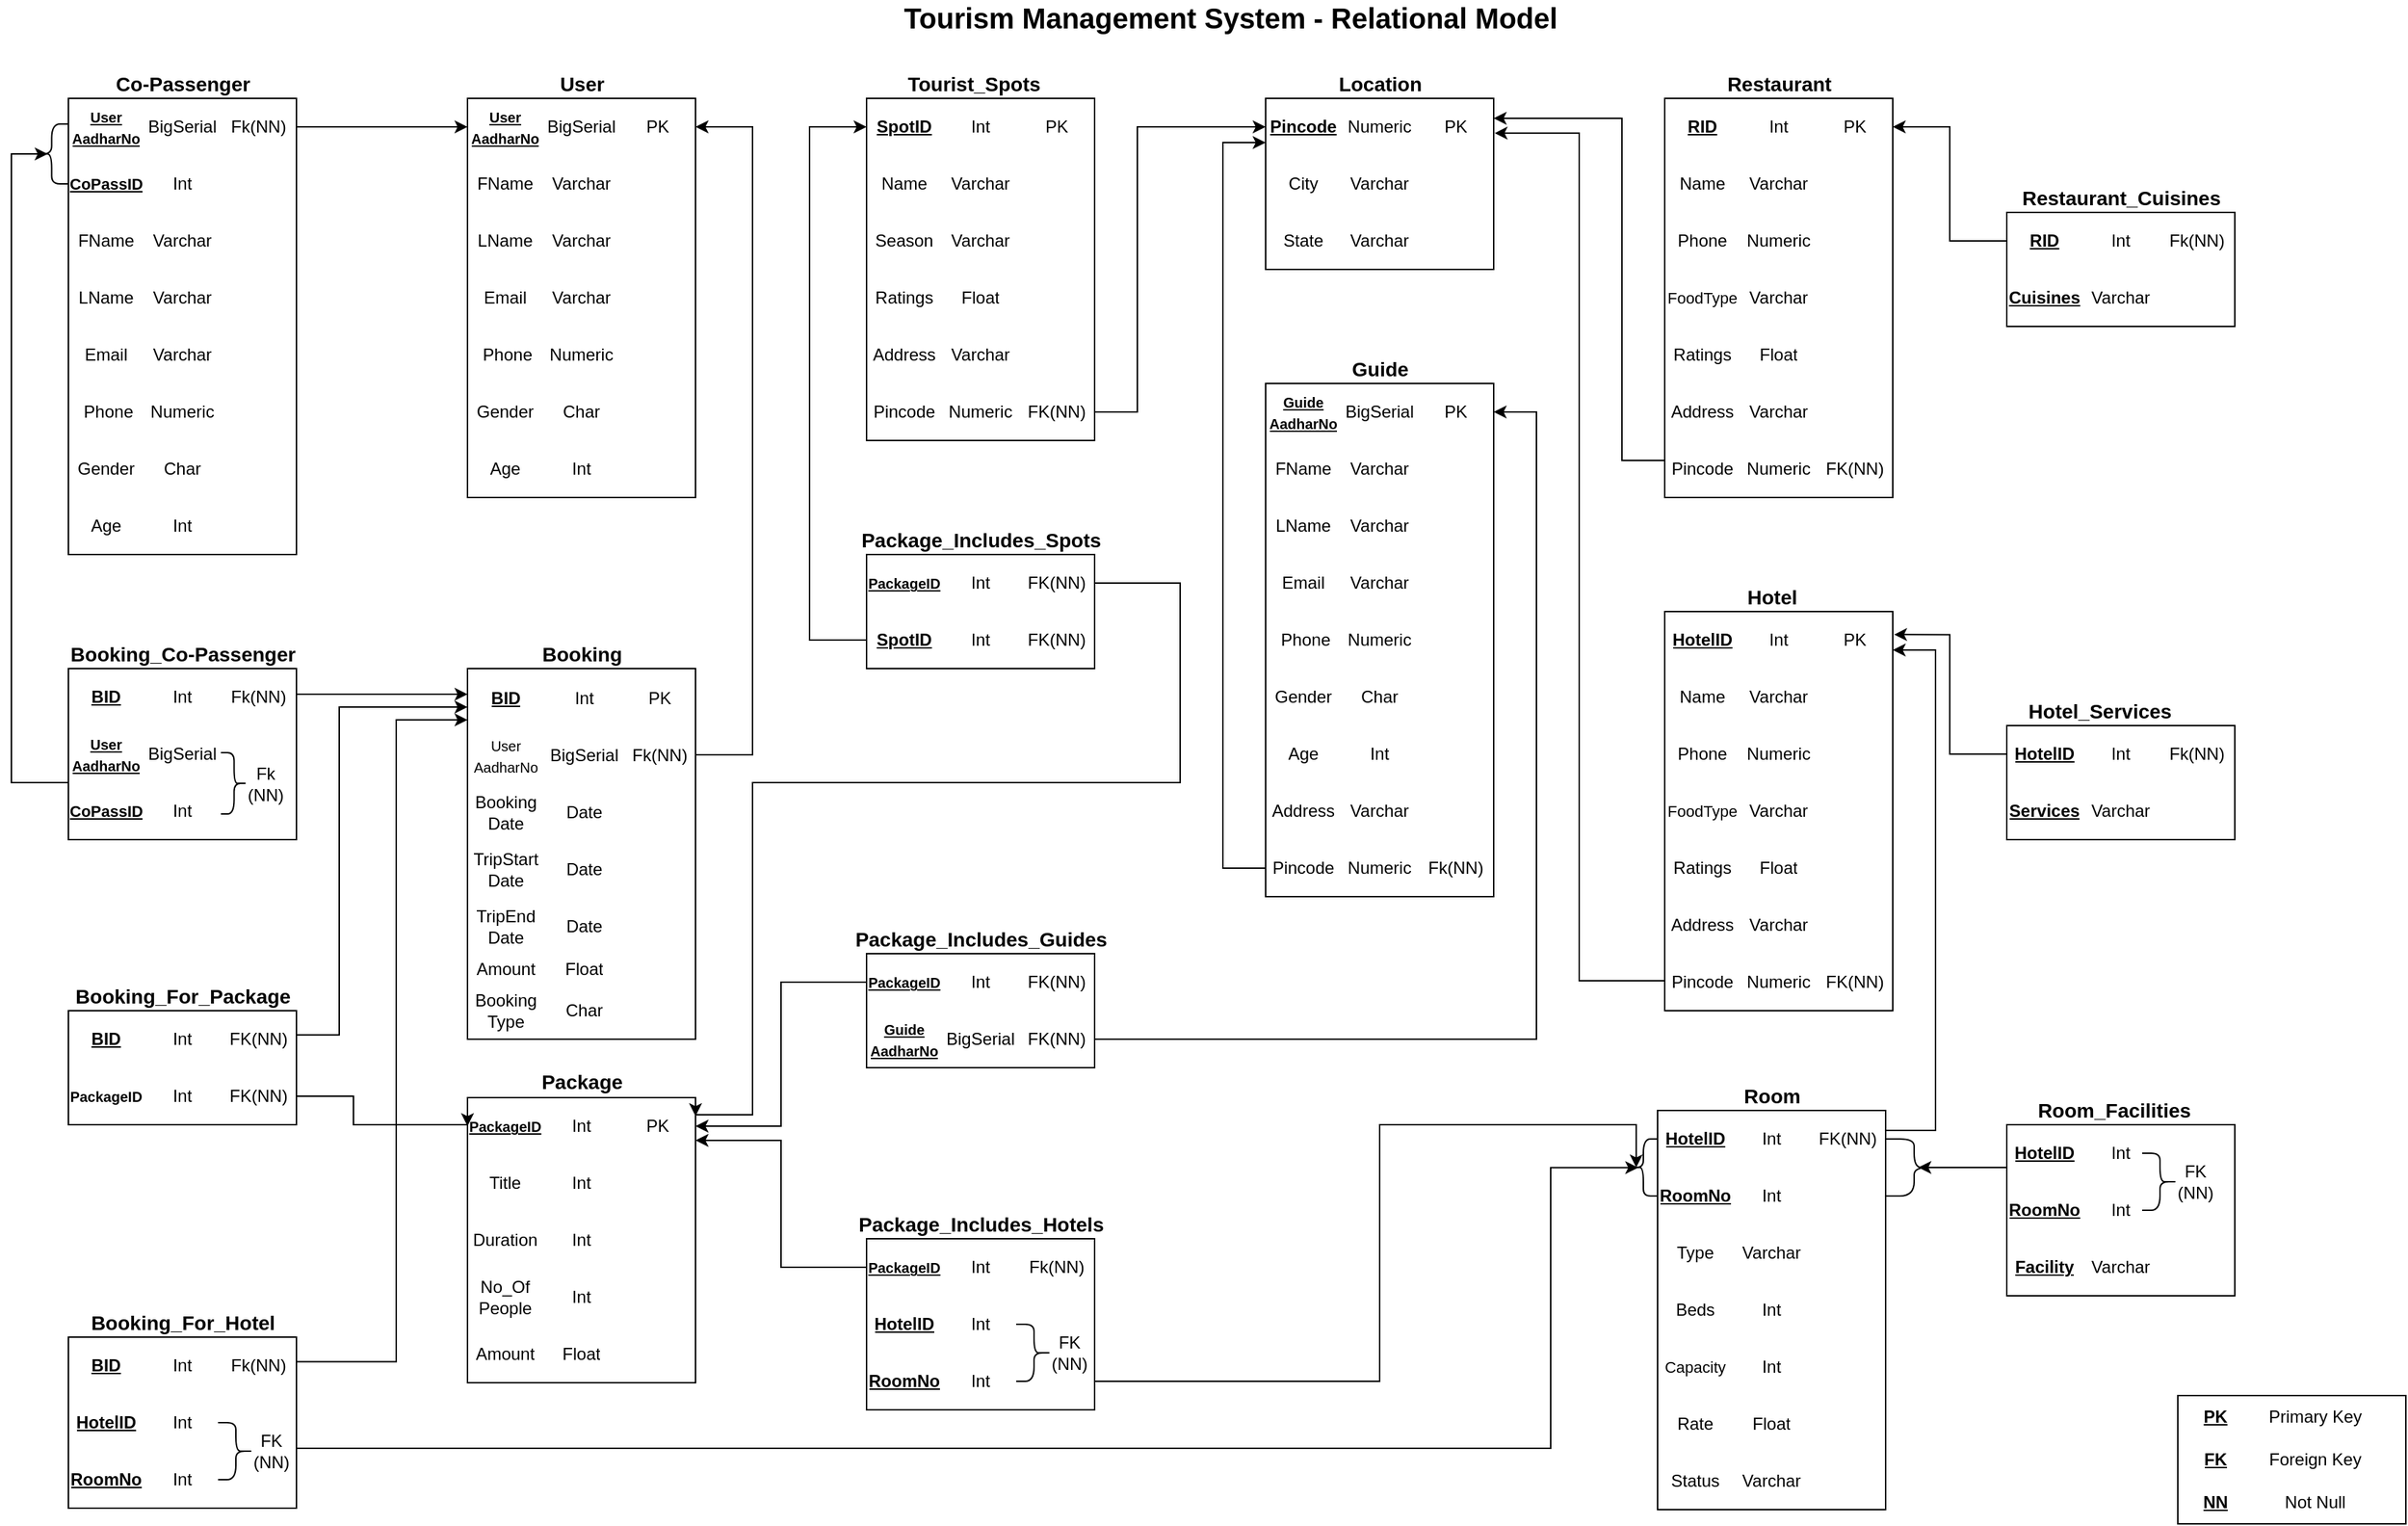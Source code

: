 <mxfile version="13.10.5" type="device" pages="2"><diagram id="mxQKIbp5XfbS6FP9PU0z" name="Page-1"><mxGraphModel dx="1888" dy="491" grid="1" gridSize="10" guides="1" tooltips="1" connect="1" arrows="1" fold="1" page="1" pageScale="1" pageWidth="850" pageHeight="1100" math="0" shadow="0"><root><mxCell id="0"/><mxCell id="1" parent="0"/><mxCell id="pZAjnQGpVW1fbQgyq6qN-2" value="" style="shape=partialRectangle;html=1;whiteSpace=wrap;collapsible=0;dropTarget=0;pointerEvents=0;fillColor=none;top=0;left=0;bottom=0;right=0;points=[[0,0.5],[1,0.5]];portConstraint=eastwest;" parent="1" vertex="1"><mxGeometry x="-800" y="120" width="160" height="40" as="geometry"/></mxCell><mxCell id="pZAjnQGpVW1fbQgyq6qN-3" value="FName" style="shape=partialRectangle;html=1;whiteSpace=wrap;connectable=0;fillColor=none;top=0;left=0;bottom=0;right=0;overflow=hidden;" parent="pZAjnQGpVW1fbQgyq6qN-2" vertex="1"><mxGeometry width="53" height="40" as="geometry"/></mxCell><mxCell id="pZAjnQGpVW1fbQgyq6qN-4" value="Varchar" style="shape=partialRectangle;html=1;whiteSpace=wrap;connectable=0;fillColor=none;top=0;left=0;bottom=0;right=0;overflow=hidden;" parent="pZAjnQGpVW1fbQgyq6qN-2" vertex="1"><mxGeometry x="53" width="54" height="40" as="geometry"/></mxCell><mxCell id="pZAjnQGpVW1fbQgyq6qN-5" value="" style="shape=partialRectangle;html=1;whiteSpace=wrap;connectable=0;fillColor=none;top=0;left=0;bottom=0;right=0;overflow=hidden;" parent="pZAjnQGpVW1fbQgyq6qN-2" vertex="1"><mxGeometry x="107" width="53" height="40" as="geometry"/></mxCell><mxCell id="G18S7V2Ukzei5bPmAhZG-200" value="" style="shape=table;html=1;whiteSpace=wrap;startSize=0;container=1;collapsible=0;childLayout=tableLayout;columnLines=0;rowLines=0;" parent="1" vertex="1"><mxGeometry x="-240" y="880" width="160" height="120" as="geometry"/></mxCell><mxCell id="G18S7V2Ukzei5bPmAhZG-201" value="" style="shape=partialRectangle;html=1;whiteSpace=wrap;collapsible=0;dropTarget=0;pointerEvents=0;fillColor=none;top=0;left=0;bottom=0;right=0;points=[[0,0.5],[1,0.5]];portConstraint=eastwest;" parent="G18S7V2Ukzei5bPmAhZG-200" vertex="1"><mxGeometry width="160" height="40" as="geometry"/></mxCell><mxCell id="G18S7V2Ukzei5bPmAhZG-202" value="&lt;b&gt;&lt;u&gt;&lt;font style=&quot;font-size: 10px&quot;&gt;PackageID&lt;/font&gt;&lt;/u&gt;&lt;/b&gt;" style="shape=partialRectangle;html=1;whiteSpace=wrap;connectable=0;fillColor=none;top=0;left=0;bottom=0;right=0;overflow=hidden;" parent="G18S7V2Ukzei5bPmAhZG-201" vertex="1"><mxGeometry width="53" height="40" as="geometry"/></mxCell><mxCell id="G18S7V2Ukzei5bPmAhZG-203" value="Int" style="shape=partialRectangle;html=1;whiteSpace=wrap;connectable=0;fillColor=none;top=0;left=0;bottom=0;right=0;overflow=hidden;" parent="G18S7V2Ukzei5bPmAhZG-201" vertex="1"><mxGeometry x="53" width="54" height="40" as="geometry"/></mxCell><mxCell id="G18S7V2Ukzei5bPmAhZG-204" value="Fk(NN)" style="shape=partialRectangle;html=1;whiteSpace=wrap;connectable=0;fillColor=none;top=0;left=0;bottom=0;right=0;overflow=hidden;" parent="G18S7V2Ukzei5bPmAhZG-201" vertex="1"><mxGeometry x="107" width="53" height="40" as="geometry"/></mxCell><mxCell id="G18S7V2Ukzei5bPmAhZG-205" value="" style="shape=partialRectangle;html=1;whiteSpace=wrap;collapsible=0;dropTarget=0;pointerEvents=0;fillColor=none;top=0;left=0;bottom=0;right=0;points=[[0,0.5],[1,0.5]];portConstraint=eastwest;" parent="G18S7V2Ukzei5bPmAhZG-200" vertex="1"><mxGeometry y="40" width="160" height="40" as="geometry"/></mxCell><mxCell id="G18S7V2Ukzei5bPmAhZG-206" value="&lt;b&gt;&lt;u&gt;HotelID&lt;/u&gt;&lt;/b&gt;" style="shape=partialRectangle;html=1;whiteSpace=wrap;connectable=0;fillColor=none;top=0;left=0;bottom=0;right=0;overflow=hidden;" parent="G18S7V2Ukzei5bPmAhZG-205" vertex="1"><mxGeometry width="53" height="40" as="geometry"/></mxCell><mxCell id="G18S7V2Ukzei5bPmAhZG-207" value="Int" style="shape=partialRectangle;html=1;whiteSpace=wrap;connectable=0;fillColor=none;top=0;left=0;bottom=0;right=0;overflow=hidden;" parent="G18S7V2Ukzei5bPmAhZG-205" vertex="1"><mxGeometry x="53" width="54" height="40" as="geometry"/></mxCell><mxCell id="G18S7V2Ukzei5bPmAhZG-208" value="" style="shape=partialRectangle;html=1;whiteSpace=wrap;connectable=0;fillColor=none;top=0;left=0;bottom=0;right=0;overflow=hidden;" parent="G18S7V2Ukzei5bPmAhZG-205" vertex="1"><mxGeometry x="107" width="53" height="40" as="geometry"/></mxCell><mxCell id="G18S7V2Ukzei5bPmAhZG-209" value="" style="shape=partialRectangle;html=1;whiteSpace=wrap;collapsible=0;dropTarget=0;pointerEvents=0;fillColor=none;top=0;left=0;bottom=0;right=0;points=[[0,0.5],[1,0.5]];portConstraint=eastwest;" parent="G18S7V2Ukzei5bPmAhZG-200" vertex="1"><mxGeometry y="80" width="160" height="40" as="geometry"/></mxCell><mxCell id="G18S7V2Ukzei5bPmAhZG-210" value="&lt;b&gt;&lt;u&gt;RoomNo&lt;/u&gt;&lt;/b&gt;" style="shape=partialRectangle;html=1;whiteSpace=wrap;connectable=0;fillColor=none;top=0;left=0;bottom=0;right=0;overflow=hidden;" parent="G18S7V2Ukzei5bPmAhZG-209" vertex="1"><mxGeometry width="53" height="40" as="geometry"/></mxCell><mxCell id="G18S7V2Ukzei5bPmAhZG-211" value="Int" style="shape=partialRectangle;html=1;whiteSpace=wrap;connectable=0;fillColor=none;top=0;left=0;bottom=0;right=0;overflow=hidden;" parent="G18S7V2Ukzei5bPmAhZG-209" vertex="1"><mxGeometry x="53" width="54" height="40" as="geometry"/></mxCell><mxCell id="G18S7V2Ukzei5bPmAhZG-212" value="" style="shape=partialRectangle;html=1;whiteSpace=wrap;connectable=0;fillColor=none;top=0;left=0;bottom=0;right=0;overflow=hidden;" parent="G18S7V2Ukzei5bPmAhZG-209" vertex="1"><mxGeometry x="107" width="53" height="40" as="geometry"/></mxCell><mxCell id="G18S7V2Ukzei5bPmAhZG-178" value="" style="shape=table;html=1;whiteSpace=wrap;startSize=0;container=1;collapsible=0;childLayout=tableLayout;columnLines=0;rowLines=0;" parent="1" vertex="1"><mxGeometry x="-240" y="400" width="160" height="80" as="geometry"/></mxCell><mxCell id="G18S7V2Ukzei5bPmAhZG-183" value="" style="shape=partialRectangle;html=1;whiteSpace=wrap;collapsible=0;dropTarget=0;pointerEvents=0;fillColor=none;top=0;left=0;bottom=0;right=0;points=[[0,0.5],[1,0.5]];portConstraint=eastwest;" parent="G18S7V2Ukzei5bPmAhZG-178" vertex="1"><mxGeometry width="160" height="40" as="geometry"/></mxCell><mxCell id="G18S7V2Ukzei5bPmAhZG-184" value="&lt;font style=&quot;font-size: 10px&quot;&gt;&lt;b&gt;&lt;u&gt;PackageID&lt;/u&gt;&lt;/b&gt;&lt;/font&gt;" style="shape=partialRectangle;html=1;whiteSpace=wrap;connectable=0;fillColor=none;top=0;left=0;bottom=0;right=0;overflow=hidden;" parent="G18S7V2Ukzei5bPmAhZG-183" vertex="1"><mxGeometry width="53" height="40" as="geometry"/></mxCell><mxCell id="G18S7V2Ukzei5bPmAhZG-185" value="Int" style="shape=partialRectangle;html=1;whiteSpace=wrap;connectable=0;fillColor=none;top=0;left=0;bottom=0;right=0;overflow=hidden;" parent="G18S7V2Ukzei5bPmAhZG-183" vertex="1"><mxGeometry x="53" width="54" height="40" as="geometry"/></mxCell><mxCell id="G18S7V2Ukzei5bPmAhZG-186" value="FK(NN)" style="shape=partialRectangle;html=1;whiteSpace=wrap;connectable=0;fillColor=none;top=0;left=0;bottom=0;right=0;overflow=hidden;" parent="G18S7V2Ukzei5bPmAhZG-183" vertex="1"><mxGeometry x="107" width="53" height="40" as="geometry"/></mxCell><mxCell id="G18S7V2Ukzei5bPmAhZG-187" value="" style="shape=partialRectangle;html=1;whiteSpace=wrap;collapsible=0;dropTarget=0;pointerEvents=0;fillColor=none;top=0;left=0;bottom=0;right=0;points=[[0,0.5],[1,0.5]];portConstraint=eastwest;" parent="G18S7V2Ukzei5bPmAhZG-178" vertex="1"><mxGeometry y="40" width="160" height="40" as="geometry"/></mxCell><mxCell id="G18S7V2Ukzei5bPmAhZG-188" value="&lt;span style=&quot;font-size: 10px&quot;&gt;&lt;b&gt;&lt;u style=&quot;font-size: 12px&quot;&gt;SpotID&lt;/u&gt;&lt;/b&gt;&lt;/span&gt;" style="shape=partialRectangle;html=1;whiteSpace=wrap;connectable=0;fillColor=none;top=0;left=0;bottom=0;right=0;overflow=hidden;" parent="G18S7V2Ukzei5bPmAhZG-187" vertex="1"><mxGeometry width="53" height="40" as="geometry"/></mxCell><mxCell id="G18S7V2Ukzei5bPmAhZG-189" value="Int" style="shape=partialRectangle;html=1;whiteSpace=wrap;connectable=0;fillColor=none;top=0;left=0;bottom=0;right=0;overflow=hidden;" parent="G18S7V2Ukzei5bPmAhZG-187" vertex="1"><mxGeometry x="53" width="54" height="40" as="geometry"/></mxCell><mxCell id="G18S7V2Ukzei5bPmAhZG-190" value="FK(NN)" style="shape=partialRectangle;html=1;whiteSpace=wrap;connectable=0;fillColor=none;top=0;left=0;bottom=0;right=0;overflow=hidden;" parent="G18S7V2Ukzei5bPmAhZG-187" vertex="1"><mxGeometry x="107" width="53" height="40" as="geometry"/></mxCell><mxCell id="G18S7V2Ukzei5bPmAhZG-157" value="" style="shape=table;html=1;whiteSpace=wrap;startSize=0;container=1;collapsible=0;childLayout=tableLayout;columnLines=0;rowLines=0;" parent="1" vertex="1"><mxGeometry x="-800" y="949" width="160" height="120" as="geometry"/></mxCell><mxCell id="G18S7V2Ukzei5bPmAhZG-158" value="" style="shape=partialRectangle;html=1;whiteSpace=wrap;collapsible=0;dropTarget=0;pointerEvents=0;fillColor=none;top=0;left=0;bottom=0;right=0;points=[[0,0.5],[1,0.5]];portConstraint=eastwest;" parent="G18S7V2Ukzei5bPmAhZG-157" vertex="1"><mxGeometry width="160" height="40" as="geometry"/></mxCell><mxCell id="G18S7V2Ukzei5bPmAhZG-159" value="&lt;u&gt;&lt;b&gt;BID&lt;/b&gt;&lt;/u&gt;" style="shape=partialRectangle;html=1;whiteSpace=wrap;connectable=0;fillColor=none;top=0;left=0;bottom=0;right=0;overflow=hidden;" parent="G18S7V2Ukzei5bPmAhZG-158" vertex="1"><mxGeometry width="53" height="40" as="geometry"/></mxCell><mxCell id="G18S7V2Ukzei5bPmAhZG-160" value="Int" style="shape=partialRectangle;html=1;whiteSpace=wrap;connectable=0;fillColor=none;top=0;left=0;bottom=0;right=0;overflow=hidden;" parent="G18S7V2Ukzei5bPmAhZG-158" vertex="1"><mxGeometry x="53" width="54" height="40" as="geometry"/></mxCell><mxCell id="G18S7V2Ukzei5bPmAhZG-161" value="Fk(NN)" style="shape=partialRectangle;html=1;whiteSpace=wrap;connectable=0;fillColor=none;top=0;left=0;bottom=0;right=0;overflow=hidden;" parent="G18S7V2Ukzei5bPmAhZG-158" vertex="1"><mxGeometry x="107" width="53" height="40" as="geometry"/></mxCell><mxCell id="G18S7V2Ukzei5bPmAhZG-162" value="" style="shape=partialRectangle;html=1;whiteSpace=wrap;collapsible=0;dropTarget=0;pointerEvents=0;fillColor=none;top=0;left=0;bottom=0;right=0;points=[[0,0.5],[1,0.5]];portConstraint=eastwest;" parent="G18S7V2Ukzei5bPmAhZG-157" vertex="1"><mxGeometry y="40" width="160" height="40" as="geometry"/></mxCell><mxCell id="G18S7V2Ukzei5bPmAhZG-163" value="&lt;b&gt;&lt;u&gt;HotelID&lt;/u&gt;&lt;/b&gt;" style="shape=partialRectangle;html=1;whiteSpace=wrap;connectable=0;fillColor=none;top=0;left=0;bottom=0;right=0;overflow=hidden;" parent="G18S7V2Ukzei5bPmAhZG-162" vertex="1"><mxGeometry width="53" height="40" as="geometry"/></mxCell><mxCell id="G18S7V2Ukzei5bPmAhZG-164" value="Int" style="shape=partialRectangle;html=1;whiteSpace=wrap;connectable=0;fillColor=none;top=0;left=0;bottom=0;right=0;overflow=hidden;" parent="G18S7V2Ukzei5bPmAhZG-162" vertex="1"><mxGeometry x="53" width="54" height="40" as="geometry"/></mxCell><mxCell id="G18S7V2Ukzei5bPmAhZG-165" value="" style="shape=partialRectangle;html=1;whiteSpace=wrap;connectable=0;fillColor=none;top=0;left=0;bottom=0;right=0;overflow=hidden;" parent="G18S7V2Ukzei5bPmAhZG-162" vertex="1"><mxGeometry x="107" width="53" height="40" as="geometry"/></mxCell><mxCell id="G18S7V2Ukzei5bPmAhZG-166" value="" style="shape=partialRectangle;html=1;whiteSpace=wrap;collapsible=0;dropTarget=0;pointerEvents=0;fillColor=none;top=0;left=0;bottom=0;right=0;points=[[0,0.5],[1,0.5]];portConstraint=eastwest;" parent="G18S7V2Ukzei5bPmAhZG-157" vertex="1"><mxGeometry y="80" width="160" height="40" as="geometry"/></mxCell><mxCell id="G18S7V2Ukzei5bPmAhZG-167" value="&lt;b&gt;&lt;u&gt;RoomNo&lt;/u&gt;&lt;/b&gt;" style="shape=partialRectangle;html=1;whiteSpace=wrap;connectable=0;fillColor=none;top=0;left=0;bottom=0;right=0;overflow=hidden;" parent="G18S7V2Ukzei5bPmAhZG-166" vertex="1"><mxGeometry width="53" height="40" as="geometry"/></mxCell><mxCell id="G18S7V2Ukzei5bPmAhZG-168" value="Int" style="shape=partialRectangle;html=1;whiteSpace=wrap;connectable=0;fillColor=none;top=0;left=0;bottom=0;right=0;overflow=hidden;" parent="G18S7V2Ukzei5bPmAhZG-166" vertex="1"><mxGeometry x="53" width="54" height="40" as="geometry"/></mxCell><mxCell id="G18S7V2Ukzei5bPmAhZG-169" value="" style="shape=partialRectangle;html=1;whiteSpace=wrap;connectable=0;fillColor=none;top=0;left=0;bottom=0;right=0;overflow=hidden;" parent="G18S7V2Ukzei5bPmAhZG-166" vertex="1"><mxGeometry x="107" width="53" height="40" as="geometry"/></mxCell><mxCell id="tN8JLMX_U1hdHB4fXFO3-62" value="Co-Passenger" style="text;html=1;align=center;verticalAlign=middle;resizable=0;points=[];autosize=1;fontSize=14;fontStyle=1" parent="1" vertex="1"><mxGeometry x="-775" y="60" width="110" height="20" as="geometry"/></mxCell><mxCell id="tN8JLMX_U1hdHB4fXFO3-1" value="" style="shape=table;html=1;whiteSpace=wrap;startSize=0;container=1;collapsible=0;childLayout=tableLayout;columnLines=0;rowLines=0;" parent="1" vertex="1"><mxGeometry x="-520" y="80" width="160" height="280" as="geometry"/></mxCell><mxCell id="tN8JLMX_U1hdHB4fXFO3-2" value="" style="shape=partialRectangle;html=1;whiteSpace=wrap;collapsible=0;dropTarget=0;pointerEvents=0;fillColor=none;top=0;left=0;bottom=0;right=0;points=[[0,0.5],[1,0.5]];portConstraint=eastwest;" parent="tN8JLMX_U1hdHB4fXFO3-1" vertex="1"><mxGeometry width="160" height="40" as="geometry"/></mxCell><mxCell id="tN8JLMX_U1hdHB4fXFO3-3" value="&lt;b&gt;&lt;u&gt;&lt;font style=&quot;font-size: 10px&quot;&gt;User&lt;br&gt;AadharNo&lt;/font&gt;&lt;/u&gt;&lt;/b&gt;" style="shape=partialRectangle;html=1;whiteSpace=wrap;connectable=0;fillColor=none;top=0;left=0;bottom=0;right=0;overflow=hidden;" parent="tN8JLMX_U1hdHB4fXFO3-2" vertex="1"><mxGeometry width="53" height="40" as="geometry"/></mxCell><mxCell id="tN8JLMX_U1hdHB4fXFO3-4" value="BigSerial" style="shape=partialRectangle;html=1;whiteSpace=wrap;connectable=0;fillColor=none;top=0;left=0;bottom=0;right=0;overflow=hidden;" parent="tN8JLMX_U1hdHB4fXFO3-2" vertex="1"><mxGeometry x="53" width="54" height="40" as="geometry"/></mxCell><mxCell id="tN8JLMX_U1hdHB4fXFO3-5" value="PK" style="shape=partialRectangle;html=1;whiteSpace=wrap;connectable=0;fillColor=none;top=0;left=0;bottom=0;right=0;overflow=hidden;" parent="tN8JLMX_U1hdHB4fXFO3-2" vertex="1"><mxGeometry x="107" width="53" height="40" as="geometry"/></mxCell><mxCell id="tN8JLMX_U1hdHB4fXFO3-36" value="" style="shape=partialRectangle;html=1;whiteSpace=wrap;collapsible=0;dropTarget=0;pointerEvents=0;fillColor=none;top=0;left=0;bottom=0;right=0;points=[[0,0.5],[1,0.5]];portConstraint=eastwest;" parent="tN8JLMX_U1hdHB4fXFO3-1" vertex="1"><mxGeometry y="40" width="160" height="40" as="geometry"/></mxCell><mxCell id="tN8JLMX_U1hdHB4fXFO3-37" value="FName" style="shape=partialRectangle;html=1;whiteSpace=wrap;connectable=0;fillColor=none;top=0;left=0;bottom=0;right=0;overflow=hidden;" parent="tN8JLMX_U1hdHB4fXFO3-36" vertex="1"><mxGeometry width="53" height="40" as="geometry"/></mxCell><mxCell id="tN8JLMX_U1hdHB4fXFO3-38" value="Varchar" style="shape=partialRectangle;html=1;whiteSpace=wrap;connectable=0;fillColor=none;top=0;left=0;bottom=0;right=0;overflow=hidden;" parent="tN8JLMX_U1hdHB4fXFO3-36" vertex="1"><mxGeometry x="53" width="54" height="40" as="geometry"/></mxCell><mxCell id="tN8JLMX_U1hdHB4fXFO3-39" value="" style="shape=partialRectangle;html=1;whiteSpace=wrap;connectable=0;fillColor=none;top=0;left=0;bottom=0;right=0;overflow=hidden;" parent="tN8JLMX_U1hdHB4fXFO3-36" vertex="1"><mxGeometry x="107" width="53" height="40" as="geometry"/></mxCell><mxCell id="tN8JLMX_U1hdHB4fXFO3-64" value="" style="shape=partialRectangle;html=1;whiteSpace=wrap;collapsible=0;dropTarget=0;pointerEvents=0;fillColor=none;top=0;left=0;bottom=0;right=0;points=[[0,0.5],[1,0.5]];portConstraint=eastwest;" parent="tN8JLMX_U1hdHB4fXFO3-1" vertex="1"><mxGeometry y="80" width="160" height="40" as="geometry"/></mxCell><mxCell id="tN8JLMX_U1hdHB4fXFO3-65" value="LName" style="shape=partialRectangle;html=1;whiteSpace=wrap;connectable=0;fillColor=none;top=0;left=0;bottom=0;right=0;overflow=hidden;" parent="tN8JLMX_U1hdHB4fXFO3-64" vertex="1"><mxGeometry width="53" height="40" as="geometry"/></mxCell><mxCell id="tN8JLMX_U1hdHB4fXFO3-66" value="Varchar" style="shape=partialRectangle;html=1;whiteSpace=wrap;connectable=0;fillColor=none;top=0;left=0;bottom=0;right=0;overflow=hidden;" parent="tN8JLMX_U1hdHB4fXFO3-64" vertex="1"><mxGeometry x="53" width="54" height="40" as="geometry"/></mxCell><mxCell id="tN8JLMX_U1hdHB4fXFO3-67" value="" style="shape=partialRectangle;html=1;whiteSpace=wrap;connectable=0;fillColor=none;top=0;left=0;bottom=0;right=0;overflow=hidden;" parent="tN8JLMX_U1hdHB4fXFO3-64" vertex="1"><mxGeometry x="107" width="53" height="40" as="geometry"/></mxCell><mxCell id="tN8JLMX_U1hdHB4fXFO3-6" value="" style="shape=partialRectangle;html=1;whiteSpace=wrap;collapsible=0;dropTarget=0;pointerEvents=0;fillColor=none;top=0;left=0;bottom=0;right=0;points=[[0,0.5],[1,0.5]];portConstraint=eastwest;" parent="tN8JLMX_U1hdHB4fXFO3-1" vertex="1"><mxGeometry y="120" width="160" height="40" as="geometry"/></mxCell><mxCell id="tN8JLMX_U1hdHB4fXFO3-7" value="Email" style="shape=partialRectangle;html=1;whiteSpace=wrap;connectable=0;fillColor=none;top=0;left=0;bottom=0;right=0;overflow=hidden;" parent="tN8JLMX_U1hdHB4fXFO3-6" vertex="1"><mxGeometry width="53" height="40" as="geometry"/></mxCell><mxCell id="tN8JLMX_U1hdHB4fXFO3-8" value="Varchar" style="shape=partialRectangle;html=1;whiteSpace=wrap;connectable=0;fillColor=none;top=0;left=0;bottom=0;right=0;overflow=hidden;" parent="tN8JLMX_U1hdHB4fXFO3-6" vertex="1"><mxGeometry x="53" width="54" height="40" as="geometry"/></mxCell><mxCell id="tN8JLMX_U1hdHB4fXFO3-9" value="" style="shape=partialRectangle;html=1;whiteSpace=wrap;connectable=0;fillColor=none;top=0;left=0;bottom=0;right=0;overflow=hidden;" parent="tN8JLMX_U1hdHB4fXFO3-6" vertex="1"><mxGeometry x="107" width="53" height="40" as="geometry"/></mxCell><mxCell id="tN8JLMX_U1hdHB4fXFO3-32" value="" style="shape=partialRectangle;html=1;whiteSpace=wrap;collapsible=0;dropTarget=0;pointerEvents=0;fillColor=none;top=0;left=0;bottom=0;right=0;points=[[0,0.5],[1,0.5]];portConstraint=eastwest;" parent="tN8JLMX_U1hdHB4fXFO3-1" vertex="1"><mxGeometry y="160" width="160" height="40" as="geometry"/></mxCell><mxCell id="tN8JLMX_U1hdHB4fXFO3-33" value="&amp;nbsp;Phone" style="shape=partialRectangle;html=1;whiteSpace=wrap;connectable=0;fillColor=none;top=0;left=0;bottom=0;right=0;overflow=hidden;" parent="tN8JLMX_U1hdHB4fXFO3-32" vertex="1"><mxGeometry width="53" height="40" as="geometry"/></mxCell><mxCell id="tN8JLMX_U1hdHB4fXFO3-34" value="Numeric" style="shape=partialRectangle;html=1;whiteSpace=wrap;connectable=0;fillColor=none;top=0;left=0;bottom=0;right=0;overflow=hidden;" parent="tN8JLMX_U1hdHB4fXFO3-32" vertex="1"><mxGeometry x="53" width="54" height="40" as="geometry"/></mxCell><mxCell id="tN8JLMX_U1hdHB4fXFO3-35" value="" style="shape=partialRectangle;html=1;whiteSpace=wrap;connectable=0;fillColor=none;top=0;left=0;bottom=0;right=0;overflow=hidden;" parent="tN8JLMX_U1hdHB4fXFO3-32" vertex="1"><mxGeometry x="107" width="53" height="40" as="geometry"/></mxCell><mxCell id="tN8JLMX_U1hdHB4fXFO3-10" value="" style="shape=partialRectangle;html=1;whiteSpace=wrap;collapsible=0;dropTarget=0;pointerEvents=0;fillColor=none;top=0;left=0;bottom=0;right=0;points=[[0,0.5],[1,0.5]];portConstraint=eastwest;" parent="tN8JLMX_U1hdHB4fXFO3-1" vertex="1"><mxGeometry y="200" width="160" height="40" as="geometry"/></mxCell><mxCell id="tN8JLMX_U1hdHB4fXFO3-11" value="Gender" style="shape=partialRectangle;html=1;whiteSpace=wrap;connectable=0;fillColor=none;top=0;left=0;bottom=0;right=0;overflow=hidden;" parent="tN8JLMX_U1hdHB4fXFO3-10" vertex="1"><mxGeometry width="53" height="40" as="geometry"/></mxCell><mxCell id="tN8JLMX_U1hdHB4fXFO3-12" value="Char" style="shape=partialRectangle;html=1;whiteSpace=wrap;connectable=0;fillColor=none;top=0;left=0;bottom=0;right=0;overflow=hidden;" parent="tN8JLMX_U1hdHB4fXFO3-10" vertex="1"><mxGeometry x="53" width="54" height="40" as="geometry"/></mxCell><mxCell id="tN8JLMX_U1hdHB4fXFO3-13" value="" style="shape=partialRectangle;html=1;whiteSpace=wrap;connectable=0;fillColor=none;top=0;left=0;bottom=0;right=0;overflow=hidden;" parent="tN8JLMX_U1hdHB4fXFO3-10" vertex="1"><mxGeometry x="107" width="53" height="40" as="geometry"/></mxCell><mxCell id="tN8JLMX_U1hdHB4fXFO3-94" value="" style="shape=partialRectangle;html=1;whiteSpace=wrap;collapsible=0;dropTarget=0;pointerEvents=0;fillColor=none;top=0;left=0;bottom=0;right=0;points=[[0,0.5],[1,0.5]];portConstraint=eastwest;" parent="tN8JLMX_U1hdHB4fXFO3-1" vertex="1"><mxGeometry y="240" width="160" height="40" as="geometry"/></mxCell><mxCell id="tN8JLMX_U1hdHB4fXFO3-95" value="Age" style="shape=partialRectangle;html=1;whiteSpace=wrap;connectable=0;fillColor=none;top=0;left=0;bottom=0;right=0;overflow=hidden;" parent="tN8JLMX_U1hdHB4fXFO3-94" vertex="1"><mxGeometry width="53" height="40" as="geometry"/></mxCell><mxCell id="tN8JLMX_U1hdHB4fXFO3-96" value="Int" style="shape=partialRectangle;html=1;whiteSpace=wrap;connectable=0;fillColor=none;top=0;left=0;bottom=0;right=0;overflow=hidden;" parent="tN8JLMX_U1hdHB4fXFO3-94" vertex="1"><mxGeometry x="53" width="54" height="40" as="geometry"/></mxCell><mxCell id="tN8JLMX_U1hdHB4fXFO3-97" value="" style="shape=partialRectangle;html=1;whiteSpace=wrap;connectable=0;fillColor=none;top=0;left=0;bottom=0;right=0;overflow=hidden;" parent="tN8JLMX_U1hdHB4fXFO3-94" vertex="1"><mxGeometry x="107" width="53" height="40" as="geometry"/></mxCell><mxCell id="tN8JLMX_U1hdHB4fXFO3-98" value="User" style="text;html=1;align=center;verticalAlign=middle;resizable=0;points=[];autosize=1;fontSize=14;fontStyle=1" parent="1" vertex="1"><mxGeometry x="-465" y="60" width="50" height="20" as="geometry"/></mxCell><mxCell id="tN8JLMX_U1hdHB4fXFO3-128" value="" style="shape=table;html=1;whiteSpace=wrap;startSize=0;container=1;collapsible=0;childLayout=tableLayout;columnLines=0;rowLines=0;" parent="1" vertex="1"><mxGeometry x="-800" y="80" width="160" height="320" as="geometry"/></mxCell><mxCell id="tN8JLMX_U1hdHB4fXFO3-129" value="" style="shape=partialRectangle;html=1;whiteSpace=wrap;collapsible=0;dropTarget=0;pointerEvents=0;fillColor=none;top=0;left=0;bottom=0;right=0;points=[[0,0.5],[1,0.5]];portConstraint=eastwest;" parent="tN8JLMX_U1hdHB4fXFO3-128" vertex="1"><mxGeometry width="160" height="40" as="geometry"/></mxCell><mxCell id="tN8JLMX_U1hdHB4fXFO3-130" value="&lt;b&gt;&lt;u&gt;&lt;font style=&quot;font-size: 10px&quot;&gt;User&lt;br&gt;AadharNo&lt;/font&gt;&lt;/u&gt;&lt;/b&gt;" style="shape=partialRectangle;html=1;whiteSpace=wrap;connectable=0;fillColor=none;top=0;left=0;bottom=0;right=0;overflow=hidden;" parent="tN8JLMX_U1hdHB4fXFO3-129" vertex="1"><mxGeometry width="53" height="40" as="geometry"/></mxCell><mxCell id="tN8JLMX_U1hdHB4fXFO3-131" value="BigSerial" style="shape=partialRectangle;html=1;whiteSpace=wrap;connectable=0;fillColor=none;top=0;left=0;bottom=0;right=0;overflow=hidden;" parent="tN8JLMX_U1hdHB4fXFO3-129" vertex="1"><mxGeometry x="53" width="54" height="40" as="geometry"/></mxCell><mxCell id="tN8JLMX_U1hdHB4fXFO3-132" value="Fk(NN)" style="shape=partialRectangle;html=1;whiteSpace=wrap;connectable=0;fillColor=none;top=0;left=0;bottom=0;right=0;overflow=hidden;" parent="tN8JLMX_U1hdHB4fXFO3-129" vertex="1"><mxGeometry x="107" width="53" height="40" as="geometry"/></mxCell><mxCell id="pZAjnQGpVW1fbQgyq6qN-30" value="" style="shape=partialRectangle;html=1;whiteSpace=wrap;collapsible=0;dropTarget=0;pointerEvents=0;fillColor=none;top=0;left=0;bottom=0;right=0;points=[[0,0.5],[1,0.5]];portConstraint=eastwest;" parent="tN8JLMX_U1hdHB4fXFO3-128" vertex="1"><mxGeometry y="40" width="160" height="40" as="geometry"/></mxCell><mxCell id="pZAjnQGpVW1fbQgyq6qN-31" value="&lt;b&gt;&lt;u&gt;&lt;font&gt;&lt;font style=&quot;font-size: 11px&quot;&gt;CoPassID&lt;/font&gt;&lt;br&gt;&lt;/font&gt;&lt;/u&gt;&lt;/b&gt;" style="shape=partialRectangle;html=1;whiteSpace=wrap;connectable=0;fillColor=none;top=0;left=0;bottom=0;right=0;overflow=hidden;" parent="pZAjnQGpVW1fbQgyq6qN-30" vertex="1"><mxGeometry width="53" height="40" as="geometry"/></mxCell><mxCell id="pZAjnQGpVW1fbQgyq6qN-32" value="Int" style="shape=partialRectangle;html=1;whiteSpace=wrap;connectable=0;fillColor=none;top=0;left=0;bottom=0;right=0;overflow=hidden;" parent="pZAjnQGpVW1fbQgyq6qN-30" vertex="1"><mxGeometry x="53" width="54" height="40" as="geometry"/></mxCell><mxCell id="pZAjnQGpVW1fbQgyq6qN-33" value="" style="shape=partialRectangle;html=1;whiteSpace=wrap;connectable=0;fillColor=none;top=0;left=0;bottom=0;right=0;overflow=hidden;" parent="pZAjnQGpVW1fbQgyq6qN-30" vertex="1"><mxGeometry x="107" width="53" height="40" as="geometry"/></mxCell><mxCell id="tN8JLMX_U1hdHB4fXFO3-133" value="" style="shape=partialRectangle;html=1;whiteSpace=wrap;collapsible=0;dropTarget=0;pointerEvents=0;fillColor=none;top=0;left=0;bottom=0;right=0;points=[[0,0.5],[1,0.5]];portConstraint=eastwest;" parent="tN8JLMX_U1hdHB4fXFO3-128" vertex="1"><mxGeometry y="80" width="160" height="40" as="geometry"/></mxCell><mxCell id="tN8JLMX_U1hdHB4fXFO3-134" value="FName" style="shape=partialRectangle;html=1;whiteSpace=wrap;connectable=0;fillColor=none;top=0;left=0;bottom=0;right=0;overflow=hidden;" parent="tN8JLMX_U1hdHB4fXFO3-133" vertex="1"><mxGeometry width="53" height="40" as="geometry"/></mxCell><mxCell id="tN8JLMX_U1hdHB4fXFO3-135" value="Varchar" style="shape=partialRectangle;html=1;whiteSpace=wrap;connectable=0;fillColor=none;top=0;left=0;bottom=0;right=0;overflow=hidden;" parent="tN8JLMX_U1hdHB4fXFO3-133" vertex="1"><mxGeometry x="53" width="54" height="40" as="geometry"/></mxCell><mxCell id="tN8JLMX_U1hdHB4fXFO3-136" value="" style="shape=partialRectangle;html=1;whiteSpace=wrap;connectable=0;fillColor=none;top=0;left=0;bottom=0;right=0;overflow=hidden;" parent="tN8JLMX_U1hdHB4fXFO3-133" vertex="1"><mxGeometry x="107" width="53" height="40" as="geometry"/></mxCell><mxCell id="tN8JLMX_U1hdHB4fXFO3-137" value="" style="shape=partialRectangle;html=1;whiteSpace=wrap;collapsible=0;dropTarget=0;pointerEvents=0;fillColor=none;top=0;left=0;bottom=0;right=0;points=[[0,0.5],[1,0.5]];portConstraint=eastwest;" parent="tN8JLMX_U1hdHB4fXFO3-128" vertex="1"><mxGeometry y="120" width="160" height="40" as="geometry"/></mxCell><mxCell id="tN8JLMX_U1hdHB4fXFO3-138" value="LName" style="shape=partialRectangle;html=1;whiteSpace=wrap;connectable=0;fillColor=none;top=0;left=0;bottom=0;right=0;overflow=hidden;" parent="tN8JLMX_U1hdHB4fXFO3-137" vertex="1"><mxGeometry width="53" height="40" as="geometry"/></mxCell><mxCell id="tN8JLMX_U1hdHB4fXFO3-139" value="Varchar" style="shape=partialRectangle;html=1;whiteSpace=wrap;connectable=0;fillColor=none;top=0;left=0;bottom=0;right=0;overflow=hidden;" parent="tN8JLMX_U1hdHB4fXFO3-137" vertex="1"><mxGeometry x="53" width="54" height="40" as="geometry"/></mxCell><mxCell id="tN8JLMX_U1hdHB4fXFO3-140" value="" style="shape=partialRectangle;html=1;whiteSpace=wrap;connectable=0;fillColor=none;top=0;left=0;bottom=0;right=0;overflow=hidden;" parent="tN8JLMX_U1hdHB4fXFO3-137" vertex="1"><mxGeometry x="107" width="53" height="40" as="geometry"/></mxCell><mxCell id="tN8JLMX_U1hdHB4fXFO3-141" value="" style="shape=partialRectangle;html=1;whiteSpace=wrap;collapsible=0;dropTarget=0;pointerEvents=0;fillColor=none;top=0;left=0;bottom=0;right=0;points=[[0,0.5],[1,0.5]];portConstraint=eastwest;" parent="tN8JLMX_U1hdHB4fXFO3-128" vertex="1"><mxGeometry y="160" width="160" height="40" as="geometry"/></mxCell><mxCell id="tN8JLMX_U1hdHB4fXFO3-142" value="Email" style="shape=partialRectangle;html=1;whiteSpace=wrap;connectable=0;fillColor=none;top=0;left=0;bottom=0;right=0;overflow=hidden;" parent="tN8JLMX_U1hdHB4fXFO3-141" vertex="1"><mxGeometry width="53" height="40" as="geometry"/></mxCell><mxCell id="tN8JLMX_U1hdHB4fXFO3-143" value="Varchar" style="shape=partialRectangle;html=1;whiteSpace=wrap;connectable=0;fillColor=none;top=0;left=0;bottom=0;right=0;overflow=hidden;" parent="tN8JLMX_U1hdHB4fXFO3-141" vertex="1"><mxGeometry x="53" width="54" height="40" as="geometry"/></mxCell><mxCell id="tN8JLMX_U1hdHB4fXFO3-144" value="" style="shape=partialRectangle;html=1;whiteSpace=wrap;connectable=0;fillColor=none;top=0;left=0;bottom=0;right=0;overflow=hidden;" parent="tN8JLMX_U1hdHB4fXFO3-141" vertex="1"><mxGeometry x="107" width="53" height="40" as="geometry"/></mxCell><mxCell id="tN8JLMX_U1hdHB4fXFO3-145" value="" style="shape=partialRectangle;html=1;whiteSpace=wrap;collapsible=0;dropTarget=0;pointerEvents=0;fillColor=none;top=0;left=0;bottom=0;right=0;points=[[0,0.5],[1,0.5]];portConstraint=eastwest;" parent="tN8JLMX_U1hdHB4fXFO3-128" vertex="1"><mxGeometry y="200" width="160" height="40" as="geometry"/></mxCell><mxCell id="tN8JLMX_U1hdHB4fXFO3-146" value="&amp;nbsp;Phone" style="shape=partialRectangle;html=1;whiteSpace=wrap;connectable=0;fillColor=none;top=0;left=0;bottom=0;right=0;overflow=hidden;" parent="tN8JLMX_U1hdHB4fXFO3-145" vertex="1"><mxGeometry width="53" height="40" as="geometry"/></mxCell><mxCell id="tN8JLMX_U1hdHB4fXFO3-147" value="Numeric" style="shape=partialRectangle;html=1;whiteSpace=wrap;connectable=0;fillColor=none;top=0;left=0;bottom=0;right=0;overflow=hidden;" parent="tN8JLMX_U1hdHB4fXFO3-145" vertex="1"><mxGeometry x="53" width="54" height="40" as="geometry"/></mxCell><mxCell id="tN8JLMX_U1hdHB4fXFO3-148" value="" style="shape=partialRectangle;html=1;whiteSpace=wrap;connectable=0;fillColor=none;top=0;left=0;bottom=0;right=0;overflow=hidden;" parent="tN8JLMX_U1hdHB4fXFO3-145" vertex="1"><mxGeometry x="107" width="53" height="40" as="geometry"/></mxCell><mxCell id="tN8JLMX_U1hdHB4fXFO3-149" value="" style="shape=partialRectangle;html=1;whiteSpace=wrap;collapsible=0;dropTarget=0;pointerEvents=0;fillColor=none;top=0;left=0;bottom=0;right=0;points=[[0,0.5],[1,0.5]];portConstraint=eastwest;" parent="tN8JLMX_U1hdHB4fXFO3-128" vertex="1"><mxGeometry y="240" width="160" height="40" as="geometry"/></mxCell><mxCell id="tN8JLMX_U1hdHB4fXFO3-150" value="Gender" style="shape=partialRectangle;html=1;whiteSpace=wrap;connectable=0;fillColor=none;top=0;left=0;bottom=0;right=0;overflow=hidden;" parent="tN8JLMX_U1hdHB4fXFO3-149" vertex="1"><mxGeometry width="53" height="40" as="geometry"/></mxCell><mxCell id="tN8JLMX_U1hdHB4fXFO3-151" value="Char" style="shape=partialRectangle;html=1;whiteSpace=wrap;connectable=0;fillColor=none;top=0;left=0;bottom=0;right=0;overflow=hidden;" parent="tN8JLMX_U1hdHB4fXFO3-149" vertex="1"><mxGeometry x="53" width="54" height="40" as="geometry"/></mxCell><mxCell id="tN8JLMX_U1hdHB4fXFO3-152" value="" style="shape=partialRectangle;html=1;whiteSpace=wrap;connectable=0;fillColor=none;top=0;left=0;bottom=0;right=0;overflow=hidden;" parent="tN8JLMX_U1hdHB4fXFO3-149" vertex="1"><mxGeometry x="107" width="53" height="40" as="geometry"/></mxCell><mxCell id="tN8JLMX_U1hdHB4fXFO3-153" value="" style="shape=partialRectangle;html=1;whiteSpace=wrap;collapsible=0;dropTarget=0;pointerEvents=0;fillColor=none;top=0;left=0;bottom=0;right=0;points=[[0,0.5],[1,0.5]];portConstraint=eastwest;" parent="tN8JLMX_U1hdHB4fXFO3-128" vertex="1"><mxGeometry y="280" width="160" height="40" as="geometry"/></mxCell><mxCell id="tN8JLMX_U1hdHB4fXFO3-154" value="Age" style="shape=partialRectangle;html=1;whiteSpace=wrap;connectable=0;fillColor=none;top=0;left=0;bottom=0;right=0;overflow=hidden;" parent="tN8JLMX_U1hdHB4fXFO3-153" vertex="1"><mxGeometry width="53" height="40" as="geometry"/></mxCell><mxCell id="tN8JLMX_U1hdHB4fXFO3-155" value="Int" style="shape=partialRectangle;html=1;whiteSpace=wrap;connectable=0;fillColor=none;top=0;left=0;bottom=0;right=0;overflow=hidden;" parent="tN8JLMX_U1hdHB4fXFO3-153" vertex="1"><mxGeometry x="53" width="54" height="40" as="geometry"/></mxCell><mxCell id="tN8JLMX_U1hdHB4fXFO3-156" value="" style="shape=partialRectangle;html=1;whiteSpace=wrap;connectable=0;fillColor=none;top=0;left=0;bottom=0;right=0;overflow=hidden;" parent="tN8JLMX_U1hdHB4fXFO3-153" vertex="1"><mxGeometry x="107" width="53" height="40" as="geometry"/></mxCell><mxCell id="tN8JLMX_U1hdHB4fXFO3-157" style="edgeStyle=none;rounded=0;orthogonalLoop=1;jettySize=auto;html=1;entryX=0;entryY=0.5;entryDx=0;entryDy=0;fontSize=14;exitX=1;exitY=0.5;exitDx=0;exitDy=0;" parent="1" source="tN8JLMX_U1hdHB4fXFO3-129" target="tN8JLMX_U1hdHB4fXFO3-2" edge="1"><mxGeometry relative="1" as="geometry"><mxPoint x="-570" y="80" as="sourcePoint"/></mxGeometry></mxCell><mxCell id="tN8JLMX_U1hdHB4fXFO3-221" value="" style="rounded=0;orthogonalLoop=1;jettySize=auto;html=1;fontSize=14;exitX=1;exitY=0.5;exitDx=0;exitDy=0;entryX=0;entryY=0.5;entryDx=0;entryDy=0;edgeStyle=orthogonalEdgeStyle;" parent="1" source="tN8JLMX_U1hdHB4fXFO3-183" target="tN8JLMX_U1hdHB4fXFO3-197" edge="1"><mxGeometry relative="1" as="geometry"><Array as="points"><mxPoint x="-50" y="300"/><mxPoint x="-50" y="100"/></Array></mxGeometry></mxCell><mxCell id="tN8JLMX_U1hdHB4fXFO3-158" value="" style="shape=table;html=1;whiteSpace=wrap;startSize=0;container=1;collapsible=0;childLayout=tableLayout;columnLines=0;rowLines=0;" parent="1" vertex="1"><mxGeometry x="-240" y="80" width="160" height="240" as="geometry"/></mxCell><mxCell id="tN8JLMX_U1hdHB4fXFO3-159" value="" style="shape=partialRectangle;html=1;whiteSpace=wrap;collapsible=0;dropTarget=0;pointerEvents=0;fillColor=none;top=0;left=0;bottom=0;right=0;points=[[0,0.5],[1,0.5]];portConstraint=eastwest;" parent="tN8JLMX_U1hdHB4fXFO3-158" vertex="1"><mxGeometry width="160" height="40" as="geometry"/></mxCell><mxCell id="tN8JLMX_U1hdHB4fXFO3-160" value="&lt;u&gt;&lt;b&gt;SpotID&lt;/b&gt;&lt;/u&gt;" style="shape=partialRectangle;html=1;whiteSpace=wrap;connectable=0;fillColor=none;top=0;left=0;bottom=0;right=0;overflow=hidden;" parent="tN8JLMX_U1hdHB4fXFO3-159" vertex="1"><mxGeometry width="53" height="40" as="geometry"/></mxCell><mxCell id="tN8JLMX_U1hdHB4fXFO3-161" value="Int" style="shape=partialRectangle;html=1;whiteSpace=wrap;connectable=0;fillColor=none;top=0;left=0;bottom=0;right=0;overflow=hidden;" parent="tN8JLMX_U1hdHB4fXFO3-159" vertex="1"><mxGeometry x="53" width="54" height="40" as="geometry"/></mxCell><mxCell id="tN8JLMX_U1hdHB4fXFO3-162" value="PK" style="shape=partialRectangle;html=1;whiteSpace=wrap;connectable=0;fillColor=none;top=0;left=0;bottom=0;right=0;overflow=hidden;" parent="tN8JLMX_U1hdHB4fXFO3-159" vertex="1"><mxGeometry x="107" width="53" height="40" as="geometry"/></mxCell><mxCell id="tN8JLMX_U1hdHB4fXFO3-163" value="" style="shape=partialRectangle;html=1;whiteSpace=wrap;collapsible=0;dropTarget=0;pointerEvents=0;fillColor=none;top=0;left=0;bottom=0;right=0;points=[[0,0.5],[1,0.5]];portConstraint=eastwest;" parent="tN8JLMX_U1hdHB4fXFO3-158" vertex="1"><mxGeometry y="40" width="160" height="40" as="geometry"/></mxCell><mxCell id="tN8JLMX_U1hdHB4fXFO3-164" value="Name" style="shape=partialRectangle;html=1;whiteSpace=wrap;connectable=0;fillColor=none;top=0;left=0;bottom=0;right=0;overflow=hidden;" parent="tN8JLMX_U1hdHB4fXFO3-163" vertex="1"><mxGeometry width="53" height="40" as="geometry"/></mxCell><mxCell id="tN8JLMX_U1hdHB4fXFO3-165" value="Varchar" style="shape=partialRectangle;html=1;whiteSpace=wrap;connectable=0;fillColor=none;top=0;left=0;bottom=0;right=0;overflow=hidden;" parent="tN8JLMX_U1hdHB4fXFO3-163" vertex="1"><mxGeometry x="53" width="54" height="40" as="geometry"/></mxCell><mxCell id="tN8JLMX_U1hdHB4fXFO3-166" value="" style="shape=partialRectangle;html=1;whiteSpace=wrap;connectable=0;fillColor=none;top=0;left=0;bottom=0;right=0;overflow=hidden;" parent="tN8JLMX_U1hdHB4fXFO3-163" vertex="1"><mxGeometry x="107" width="53" height="40" as="geometry"/></mxCell><mxCell id="tN8JLMX_U1hdHB4fXFO3-171" value="" style="shape=partialRectangle;html=1;whiteSpace=wrap;collapsible=0;dropTarget=0;pointerEvents=0;fillColor=none;top=0;left=0;bottom=0;right=0;points=[[0,0.5],[1,0.5]];portConstraint=eastwest;" parent="tN8JLMX_U1hdHB4fXFO3-158" vertex="1"><mxGeometry y="80" width="160" height="40" as="geometry"/></mxCell><mxCell id="tN8JLMX_U1hdHB4fXFO3-172" value="Season" style="shape=partialRectangle;html=1;whiteSpace=wrap;connectable=0;fillColor=none;top=0;left=0;bottom=0;right=0;overflow=hidden;" parent="tN8JLMX_U1hdHB4fXFO3-171" vertex="1"><mxGeometry width="53" height="40" as="geometry"/></mxCell><mxCell id="tN8JLMX_U1hdHB4fXFO3-173" value="Varchar" style="shape=partialRectangle;html=1;whiteSpace=wrap;connectable=0;fillColor=none;top=0;left=0;bottom=0;right=0;overflow=hidden;" parent="tN8JLMX_U1hdHB4fXFO3-171" vertex="1"><mxGeometry x="53" width="54" height="40" as="geometry"/></mxCell><mxCell id="tN8JLMX_U1hdHB4fXFO3-174" value="" style="shape=partialRectangle;html=1;whiteSpace=wrap;connectable=0;fillColor=none;top=0;left=0;bottom=0;right=0;overflow=hidden;" parent="tN8JLMX_U1hdHB4fXFO3-171" vertex="1"><mxGeometry x="107" width="53" height="40" as="geometry"/></mxCell><mxCell id="tN8JLMX_U1hdHB4fXFO3-175" value="" style="shape=partialRectangle;html=1;whiteSpace=wrap;collapsible=0;dropTarget=0;pointerEvents=0;fillColor=none;top=0;left=0;bottom=0;right=0;points=[[0,0.5],[1,0.5]];portConstraint=eastwest;" parent="tN8JLMX_U1hdHB4fXFO3-158" vertex="1"><mxGeometry y="120" width="160" height="40" as="geometry"/></mxCell><mxCell id="tN8JLMX_U1hdHB4fXFO3-176" value="Ratings" style="shape=partialRectangle;html=1;whiteSpace=wrap;connectable=0;fillColor=none;top=0;left=0;bottom=0;right=0;overflow=hidden;" parent="tN8JLMX_U1hdHB4fXFO3-175" vertex="1"><mxGeometry width="53" height="40" as="geometry"/></mxCell><mxCell id="tN8JLMX_U1hdHB4fXFO3-177" value="Float" style="shape=partialRectangle;html=1;whiteSpace=wrap;connectable=0;fillColor=none;top=0;left=0;bottom=0;right=0;overflow=hidden;" parent="tN8JLMX_U1hdHB4fXFO3-175" vertex="1"><mxGeometry x="53" width="54" height="40" as="geometry"/></mxCell><mxCell id="tN8JLMX_U1hdHB4fXFO3-178" value="" style="shape=partialRectangle;html=1;whiteSpace=wrap;connectable=0;fillColor=none;top=0;left=0;bottom=0;right=0;overflow=hidden;" parent="tN8JLMX_U1hdHB4fXFO3-175" vertex="1"><mxGeometry x="107" width="53" height="40" as="geometry"/></mxCell><mxCell id="tN8JLMX_U1hdHB4fXFO3-179" value="" style="shape=partialRectangle;html=1;whiteSpace=wrap;collapsible=0;dropTarget=0;pointerEvents=0;fillColor=none;top=0;left=0;bottom=0;right=0;points=[[0,0.5],[1,0.5]];portConstraint=eastwest;" parent="tN8JLMX_U1hdHB4fXFO3-158" vertex="1"><mxGeometry y="160" width="160" height="40" as="geometry"/></mxCell><mxCell id="tN8JLMX_U1hdHB4fXFO3-180" value="Address" style="shape=partialRectangle;html=1;whiteSpace=wrap;connectable=0;fillColor=none;top=0;left=0;bottom=0;right=0;overflow=hidden;" parent="tN8JLMX_U1hdHB4fXFO3-179" vertex="1"><mxGeometry width="53" height="40" as="geometry"/></mxCell><mxCell id="tN8JLMX_U1hdHB4fXFO3-181" value="Varchar" style="shape=partialRectangle;html=1;whiteSpace=wrap;connectable=0;fillColor=none;top=0;left=0;bottom=0;right=0;overflow=hidden;" parent="tN8JLMX_U1hdHB4fXFO3-179" vertex="1"><mxGeometry x="53" width="54" height="40" as="geometry"/></mxCell><mxCell id="tN8JLMX_U1hdHB4fXFO3-182" value="" style="shape=partialRectangle;html=1;whiteSpace=wrap;connectable=0;fillColor=none;top=0;left=0;bottom=0;right=0;overflow=hidden;" parent="tN8JLMX_U1hdHB4fXFO3-179" vertex="1"><mxGeometry x="107" width="53" height="40" as="geometry"/></mxCell><mxCell id="tN8JLMX_U1hdHB4fXFO3-183" value="" style="shape=partialRectangle;html=1;whiteSpace=wrap;collapsible=0;dropTarget=0;pointerEvents=0;fillColor=none;top=0;left=0;bottom=0;right=0;points=[[0,0.5],[1,0.5]];portConstraint=eastwest;" parent="tN8JLMX_U1hdHB4fXFO3-158" vertex="1"><mxGeometry y="200" width="160" height="40" as="geometry"/></mxCell><mxCell id="tN8JLMX_U1hdHB4fXFO3-184" value="Pincode" style="shape=partialRectangle;html=1;whiteSpace=wrap;connectable=0;fillColor=none;top=0;left=0;bottom=0;right=0;overflow=hidden;" parent="tN8JLMX_U1hdHB4fXFO3-183" vertex="1"><mxGeometry width="53" height="40" as="geometry"/></mxCell><mxCell id="tN8JLMX_U1hdHB4fXFO3-185" value="Numeric" style="shape=partialRectangle;html=1;whiteSpace=wrap;connectable=0;fillColor=none;top=0;left=0;bottom=0;right=0;overflow=hidden;" parent="tN8JLMX_U1hdHB4fXFO3-183" vertex="1"><mxGeometry x="53" width="54" height="40" as="geometry"/></mxCell><mxCell id="tN8JLMX_U1hdHB4fXFO3-186" value="FK(NN)" style="shape=partialRectangle;html=1;whiteSpace=wrap;connectable=0;fillColor=none;top=0;left=0;bottom=0;right=0;overflow=hidden;" parent="tN8JLMX_U1hdHB4fXFO3-183" vertex="1"><mxGeometry x="107" width="53" height="40" as="geometry"/></mxCell><mxCell id="tN8JLMX_U1hdHB4fXFO3-187" value="Tourist_Spots" style="text;html=1;align=center;verticalAlign=middle;resizable=0;points=[];autosize=1;fontSize=14;fontStyle=1" parent="1" vertex="1"><mxGeometry x="-220" y="60" width="110" height="20" as="geometry"/></mxCell><mxCell id="tN8JLMX_U1hdHB4fXFO3-222" value="Location" style="text;html=1;align=center;verticalAlign=middle;resizable=0;points=[];autosize=1;fontSize=14;fontStyle=1" parent="1" vertex="1"><mxGeometry x="85" y="60" width="70" height="20" as="geometry"/></mxCell><mxCell id="tN8JLMX_U1hdHB4fXFO3-196" value="" style="shape=table;html=1;whiteSpace=wrap;startSize=0;container=1;collapsible=0;childLayout=tableLayout;columnLines=0;rowLines=0;" parent="1" vertex="1"><mxGeometry x="40" y="80" width="160" height="120" as="geometry"/></mxCell><mxCell id="tN8JLMX_U1hdHB4fXFO3-197" value="" style="shape=partialRectangle;html=1;whiteSpace=wrap;collapsible=0;dropTarget=0;pointerEvents=0;fillColor=none;top=0;left=0;bottom=0;right=0;points=[[0,0.5],[1,0.5]];portConstraint=eastwest;" parent="tN8JLMX_U1hdHB4fXFO3-196" vertex="1"><mxGeometry width="160" height="40" as="geometry"/></mxCell><mxCell id="tN8JLMX_U1hdHB4fXFO3-198" value="&lt;b&gt;&lt;u&gt;Pincode&lt;/u&gt;&lt;/b&gt;" style="shape=partialRectangle;html=1;whiteSpace=wrap;connectable=0;fillColor=none;top=0;left=0;bottom=0;right=0;overflow=hidden;" parent="tN8JLMX_U1hdHB4fXFO3-197" vertex="1"><mxGeometry width="53" height="40" as="geometry"/></mxCell><mxCell id="tN8JLMX_U1hdHB4fXFO3-199" value="Numeric" style="shape=partialRectangle;html=1;whiteSpace=wrap;connectable=0;fillColor=none;top=0;left=0;bottom=0;right=0;overflow=hidden;" parent="tN8JLMX_U1hdHB4fXFO3-197" vertex="1"><mxGeometry x="53" width="54" height="40" as="geometry"/></mxCell><mxCell id="tN8JLMX_U1hdHB4fXFO3-200" value="PK" style="shape=partialRectangle;html=1;whiteSpace=wrap;connectable=0;fillColor=none;top=0;left=0;bottom=0;right=0;overflow=hidden;" parent="tN8JLMX_U1hdHB4fXFO3-197" vertex="1"><mxGeometry x="107" width="53" height="40" as="geometry"/></mxCell><mxCell id="tN8JLMX_U1hdHB4fXFO3-201" value="" style="shape=partialRectangle;html=1;whiteSpace=wrap;collapsible=0;dropTarget=0;pointerEvents=0;fillColor=none;top=0;left=0;bottom=0;right=0;points=[[0,0.5],[1,0.5]];portConstraint=eastwest;" parent="tN8JLMX_U1hdHB4fXFO3-196" vertex="1"><mxGeometry y="40" width="160" height="40" as="geometry"/></mxCell><mxCell id="tN8JLMX_U1hdHB4fXFO3-202" value="City" style="shape=partialRectangle;html=1;whiteSpace=wrap;connectable=0;fillColor=none;top=0;left=0;bottom=0;right=0;overflow=hidden;" parent="tN8JLMX_U1hdHB4fXFO3-201" vertex="1"><mxGeometry width="53" height="40" as="geometry"/></mxCell><mxCell id="tN8JLMX_U1hdHB4fXFO3-203" value="Varchar" style="shape=partialRectangle;html=1;whiteSpace=wrap;connectable=0;fillColor=none;top=0;left=0;bottom=0;right=0;overflow=hidden;" parent="tN8JLMX_U1hdHB4fXFO3-201" vertex="1"><mxGeometry x="53" width="54" height="40" as="geometry"/></mxCell><mxCell id="tN8JLMX_U1hdHB4fXFO3-204" value="" style="shape=partialRectangle;html=1;whiteSpace=wrap;connectable=0;fillColor=none;top=0;left=0;bottom=0;right=0;overflow=hidden;" parent="tN8JLMX_U1hdHB4fXFO3-201" vertex="1"><mxGeometry x="107" width="53" height="40" as="geometry"/></mxCell><mxCell id="tN8JLMX_U1hdHB4fXFO3-205" value="" style="shape=partialRectangle;html=1;whiteSpace=wrap;collapsible=0;dropTarget=0;pointerEvents=0;fillColor=none;top=0;left=0;bottom=0;right=0;points=[[0,0.5],[1,0.5]];portConstraint=eastwest;" parent="tN8JLMX_U1hdHB4fXFO3-196" vertex="1"><mxGeometry y="80" width="160" height="40" as="geometry"/></mxCell><mxCell id="tN8JLMX_U1hdHB4fXFO3-206" value="State" style="shape=partialRectangle;html=1;whiteSpace=wrap;connectable=0;fillColor=none;top=0;left=0;bottom=0;right=0;overflow=hidden;" parent="tN8JLMX_U1hdHB4fXFO3-205" vertex="1"><mxGeometry width="53" height="40" as="geometry"/></mxCell><mxCell id="tN8JLMX_U1hdHB4fXFO3-207" value="Varchar" style="shape=partialRectangle;html=1;whiteSpace=wrap;connectable=0;fillColor=none;top=0;left=0;bottom=0;right=0;overflow=hidden;" parent="tN8JLMX_U1hdHB4fXFO3-205" vertex="1"><mxGeometry x="53" width="54" height="40" as="geometry"/></mxCell><mxCell id="tN8JLMX_U1hdHB4fXFO3-208" value="" style="shape=partialRectangle;html=1;whiteSpace=wrap;connectable=0;fillColor=none;top=0;left=0;bottom=0;right=0;overflow=hidden;" parent="tN8JLMX_U1hdHB4fXFO3-205" vertex="1"><mxGeometry x="107" width="53" height="40" as="geometry"/></mxCell><mxCell id="tN8JLMX_U1hdHB4fXFO3-223" value="" style="shape=table;html=1;whiteSpace=wrap;startSize=0;container=1;collapsible=0;childLayout=tableLayout;columnLines=0;rowLines=0;" parent="1" vertex="1"><mxGeometry x="320" y="80" width="160" height="280" as="geometry"/></mxCell><mxCell id="tN8JLMX_U1hdHB4fXFO3-224" value="" style="shape=partialRectangle;html=1;whiteSpace=wrap;collapsible=0;dropTarget=0;pointerEvents=0;fillColor=none;top=0;left=0;bottom=0;right=0;points=[[0,0.5],[1,0.5]];portConstraint=eastwest;" parent="tN8JLMX_U1hdHB4fXFO3-223" vertex="1"><mxGeometry width="160" height="40" as="geometry"/></mxCell><mxCell id="tN8JLMX_U1hdHB4fXFO3-225" value="&lt;b&gt;&lt;u&gt;RID&lt;/u&gt;&lt;/b&gt;" style="shape=partialRectangle;html=1;whiteSpace=wrap;connectable=0;fillColor=none;top=0;left=0;bottom=0;right=0;overflow=hidden;" parent="tN8JLMX_U1hdHB4fXFO3-224" vertex="1"><mxGeometry width="53" height="40" as="geometry"/></mxCell><mxCell id="tN8JLMX_U1hdHB4fXFO3-226" value="Int" style="shape=partialRectangle;html=1;whiteSpace=wrap;connectable=0;fillColor=none;top=0;left=0;bottom=0;right=0;overflow=hidden;" parent="tN8JLMX_U1hdHB4fXFO3-224" vertex="1"><mxGeometry x="53" width="54" height="40" as="geometry"/></mxCell><mxCell id="tN8JLMX_U1hdHB4fXFO3-227" value="PK" style="shape=partialRectangle;html=1;whiteSpace=wrap;connectable=0;fillColor=none;top=0;left=0;bottom=0;right=0;overflow=hidden;" parent="tN8JLMX_U1hdHB4fXFO3-224" vertex="1"><mxGeometry x="107" width="53" height="40" as="geometry"/></mxCell><mxCell id="tN8JLMX_U1hdHB4fXFO3-228" value="" style="shape=partialRectangle;html=1;whiteSpace=wrap;collapsible=0;dropTarget=0;pointerEvents=0;fillColor=none;top=0;left=0;bottom=0;right=0;points=[[0,0.5],[1,0.5]];portConstraint=eastwest;" parent="tN8JLMX_U1hdHB4fXFO3-223" vertex="1"><mxGeometry y="40" width="160" height="40" as="geometry"/></mxCell><mxCell id="tN8JLMX_U1hdHB4fXFO3-229" value="Name" style="shape=partialRectangle;html=1;whiteSpace=wrap;connectable=0;fillColor=none;top=0;left=0;bottom=0;right=0;overflow=hidden;" parent="tN8JLMX_U1hdHB4fXFO3-228" vertex="1"><mxGeometry width="53" height="40" as="geometry"/></mxCell><mxCell id="tN8JLMX_U1hdHB4fXFO3-230" value="Varchar" style="shape=partialRectangle;html=1;whiteSpace=wrap;connectable=0;fillColor=none;top=0;left=0;bottom=0;right=0;overflow=hidden;" parent="tN8JLMX_U1hdHB4fXFO3-228" vertex="1"><mxGeometry x="53" width="54" height="40" as="geometry"/></mxCell><mxCell id="tN8JLMX_U1hdHB4fXFO3-231" value="" style="shape=partialRectangle;html=1;whiteSpace=wrap;connectable=0;fillColor=none;top=0;left=0;bottom=0;right=0;overflow=hidden;" parent="tN8JLMX_U1hdHB4fXFO3-228" vertex="1"><mxGeometry x="107" width="53" height="40" as="geometry"/></mxCell><mxCell id="tN8JLMX_U1hdHB4fXFO3-232" value="" style="shape=partialRectangle;html=1;whiteSpace=wrap;collapsible=0;dropTarget=0;pointerEvents=0;fillColor=none;top=0;left=0;bottom=0;right=0;points=[[0,0.5],[1,0.5]];portConstraint=eastwest;" parent="tN8JLMX_U1hdHB4fXFO3-223" vertex="1"><mxGeometry y="80" width="160" height="40" as="geometry"/></mxCell><mxCell id="tN8JLMX_U1hdHB4fXFO3-233" value="Phone" style="shape=partialRectangle;html=1;whiteSpace=wrap;connectable=0;fillColor=none;top=0;left=0;bottom=0;right=0;overflow=hidden;" parent="tN8JLMX_U1hdHB4fXFO3-232" vertex="1"><mxGeometry width="53" height="40" as="geometry"/></mxCell><mxCell id="tN8JLMX_U1hdHB4fXFO3-234" value="Numeric" style="shape=partialRectangle;html=1;whiteSpace=wrap;connectable=0;fillColor=none;top=0;left=0;bottom=0;right=0;overflow=hidden;" parent="tN8JLMX_U1hdHB4fXFO3-232" vertex="1"><mxGeometry x="53" width="54" height="40" as="geometry"/></mxCell><mxCell id="tN8JLMX_U1hdHB4fXFO3-235" value="" style="shape=partialRectangle;html=1;whiteSpace=wrap;connectable=0;fillColor=none;top=0;left=0;bottom=0;right=0;overflow=hidden;" parent="tN8JLMX_U1hdHB4fXFO3-232" vertex="1"><mxGeometry x="107" width="53" height="40" as="geometry"/></mxCell><mxCell id="tN8JLMX_U1hdHB4fXFO3-249" value="" style="shape=partialRectangle;html=1;whiteSpace=wrap;collapsible=0;dropTarget=0;pointerEvents=0;fillColor=none;top=0;left=0;bottom=0;right=0;points=[[0,0.5],[1,0.5]];portConstraint=eastwest;" parent="tN8JLMX_U1hdHB4fXFO3-223" vertex="1"><mxGeometry y="120" width="160" height="40" as="geometry"/></mxCell><mxCell id="tN8JLMX_U1hdHB4fXFO3-250" value="&lt;font style=&quot;font-size: 11px&quot;&gt;FoodType&lt;/font&gt;" style="shape=partialRectangle;html=1;whiteSpace=wrap;connectable=0;fillColor=none;top=0;left=0;bottom=0;right=0;overflow=hidden;" parent="tN8JLMX_U1hdHB4fXFO3-249" vertex="1"><mxGeometry width="53" height="40" as="geometry"/></mxCell><mxCell id="tN8JLMX_U1hdHB4fXFO3-251" value="Varchar" style="shape=partialRectangle;html=1;whiteSpace=wrap;connectable=0;fillColor=none;top=0;left=0;bottom=0;right=0;overflow=hidden;" parent="tN8JLMX_U1hdHB4fXFO3-249" vertex="1"><mxGeometry x="53" width="54" height="40" as="geometry"/></mxCell><mxCell id="tN8JLMX_U1hdHB4fXFO3-252" value="" style="shape=partialRectangle;html=1;whiteSpace=wrap;connectable=0;fillColor=none;top=0;left=0;bottom=0;right=0;overflow=hidden;" parent="tN8JLMX_U1hdHB4fXFO3-249" vertex="1"><mxGeometry x="107" width="53" height="40" as="geometry"/></mxCell><mxCell id="tN8JLMX_U1hdHB4fXFO3-236" value="" style="shape=partialRectangle;html=1;whiteSpace=wrap;collapsible=0;dropTarget=0;pointerEvents=0;fillColor=none;top=0;left=0;bottom=0;right=0;points=[[0,0.5],[1,0.5]];portConstraint=eastwest;" parent="tN8JLMX_U1hdHB4fXFO3-223" vertex="1"><mxGeometry y="160" width="160" height="40" as="geometry"/></mxCell><mxCell id="tN8JLMX_U1hdHB4fXFO3-237" value="Ratings" style="shape=partialRectangle;html=1;whiteSpace=wrap;connectable=0;fillColor=none;top=0;left=0;bottom=0;right=0;overflow=hidden;" parent="tN8JLMX_U1hdHB4fXFO3-236" vertex="1"><mxGeometry width="53" height="40" as="geometry"/></mxCell><mxCell id="tN8JLMX_U1hdHB4fXFO3-238" value="Float" style="shape=partialRectangle;html=1;whiteSpace=wrap;connectable=0;fillColor=none;top=0;left=0;bottom=0;right=0;overflow=hidden;" parent="tN8JLMX_U1hdHB4fXFO3-236" vertex="1"><mxGeometry x="53" width="54" height="40" as="geometry"/></mxCell><mxCell id="tN8JLMX_U1hdHB4fXFO3-239" value="" style="shape=partialRectangle;html=1;whiteSpace=wrap;connectable=0;fillColor=none;top=0;left=0;bottom=0;right=0;overflow=hidden;" parent="tN8JLMX_U1hdHB4fXFO3-236" vertex="1"><mxGeometry x="107" width="53" height="40" as="geometry"/></mxCell><mxCell id="tN8JLMX_U1hdHB4fXFO3-240" value="" style="shape=partialRectangle;html=1;whiteSpace=wrap;collapsible=0;dropTarget=0;pointerEvents=0;fillColor=none;top=0;left=0;bottom=0;right=0;points=[[0,0.5],[1,0.5]];portConstraint=eastwest;" parent="tN8JLMX_U1hdHB4fXFO3-223" vertex="1"><mxGeometry y="200" width="160" height="40" as="geometry"/></mxCell><mxCell id="tN8JLMX_U1hdHB4fXFO3-241" value="Address" style="shape=partialRectangle;html=1;whiteSpace=wrap;connectable=0;fillColor=none;top=0;left=0;bottom=0;right=0;overflow=hidden;" parent="tN8JLMX_U1hdHB4fXFO3-240" vertex="1"><mxGeometry width="53" height="40" as="geometry"/></mxCell><mxCell id="tN8JLMX_U1hdHB4fXFO3-242" value="Varchar" style="shape=partialRectangle;html=1;whiteSpace=wrap;connectable=0;fillColor=none;top=0;left=0;bottom=0;right=0;overflow=hidden;" parent="tN8JLMX_U1hdHB4fXFO3-240" vertex="1"><mxGeometry x="53" width="54" height="40" as="geometry"/></mxCell><mxCell id="tN8JLMX_U1hdHB4fXFO3-243" value="" style="shape=partialRectangle;html=1;whiteSpace=wrap;connectable=0;fillColor=none;top=0;left=0;bottom=0;right=0;overflow=hidden;" parent="tN8JLMX_U1hdHB4fXFO3-240" vertex="1"><mxGeometry x="107" width="53" height="40" as="geometry"/></mxCell><mxCell id="tN8JLMX_U1hdHB4fXFO3-244" value="" style="shape=partialRectangle;html=1;whiteSpace=wrap;collapsible=0;dropTarget=0;pointerEvents=0;fillColor=none;top=0;left=0;bottom=0;right=0;points=[[0,0.5],[1,0.5]];portConstraint=eastwest;" parent="tN8JLMX_U1hdHB4fXFO3-223" vertex="1"><mxGeometry y="240" width="160" height="40" as="geometry"/></mxCell><mxCell id="tN8JLMX_U1hdHB4fXFO3-245" value="Pincode" style="shape=partialRectangle;html=1;whiteSpace=wrap;connectable=0;fillColor=none;top=0;left=0;bottom=0;right=0;overflow=hidden;" parent="tN8JLMX_U1hdHB4fXFO3-244" vertex="1"><mxGeometry width="53" height="40" as="geometry"/></mxCell><mxCell id="tN8JLMX_U1hdHB4fXFO3-246" value="Numeric" style="shape=partialRectangle;html=1;whiteSpace=wrap;connectable=0;fillColor=none;top=0;left=0;bottom=0;right=0;overflow=hidden;" parent="tN8JLMX_U1hdHB4fXFO3-244" vertex="1"><mxGeometry x="53" width="54" height="40" as="geometry"/></mxCell><mxCell id="tN8JLMX_U1hdHB4fXFO3-247" value="FK(NN)" style="shape=partialRectangle;html=1;whiteSpace=wrap;connectable=0;fillColor=none;top=0;left=0;bottom=0;right=0;overflow=hidden;" parent="tN8JLMX_U1hdHB4fXFO3-244" vertex="1"><mxGeometry x="107" width="53" height="40" as="geometry"/></mxCell><mxCell id="tN8JLMX_U1hdHB4fXFO3-248" value="Restaurant" style="text;html=1;align=center;verticalAlign=middle;resizable=0;points=[];autosize=1;fontSize=14;fontStyle=1" parent="1" vertex="1"><mxGeometry x="355" y="60" width="90" height="20" as="geometry"/></mxCell><mxCell id="tN8JLMX_U1hdHB4fXFO3-253" style="edgeStyle=orthogonalEdgeStyle;rounded=0;orthogonalLoop=1;jettySize=auto;html=1;exitX=0;exitY=0.5;exitDx=0;exitDy=0;entryX=1;entryY=0.5;entryDx=0;entryDy=0;fontSize=14;" parent="1" edge="1"><mxGeometry relative="1" as="geometry"><mxPoint x="320" y="334" as="sourcePoint"/><mxPoint x="200" y="94" as="targetPoint"/><Array as="points"><mxPoint x="290" y="334"/><mxPoint x="290" y="94"/></Array></mxGeometry></mxCell><mxCell id="tN8JLMX_U1hdHB4fXFO3-254" value="" style="shape=table;html=1;whiteSpace=wrap;startSize=0;container=1;collapsible=0;childLayout=tableLayout;columnLines=0;rowLines=0;" parent="1" vertex="1"><mxGeometry x="560" y="160" width="160" height="80" as="geometry"/></mxCell><mxCell id="tN8JLMX_U1hdHB4fXFO3-255" value="" style="shape=partialRectangle;html=1;whiteSpace=wrap;collapsible=0;dropTarget=0;pointerEvents=0;fillColor=none;top=0;left=0;bottom=0;right=0;points=[[0,0.5],[1,0.5]];portConstraint=eastwest;" parent="tN8JLMX_U1hdHB4fXFO3-254" vertex="1"><mxGeometry width="160" height="40" as="geometry"/></mxCell><mxCell id="tN8JLMX_U1hdHB4fXFO3-256" value="&lt;b&gt;&lt;u&gt;RID&lt;/u&gt;&lt;/b&gt;" style="shape=partialRectangle;html=1;whiteSpace=wrap;connectable=0;fillColor=none;top=0;left=0;bottom=0;right=0;overflow=hidden;" parent="tN8JLMX_U1hdHB4fXFO3-255" vertex="1"><mxGeometry width="53" height="40" as="geometry"/></mxCell><mxCell id="tN8JLMX_U1hdHB4fXFO3-257" value="Int" style="shape=partialRectangle;html=1;whiteSpace=wrap;connectable=0;fillColor=none;top=0;left=0;bottom=0;right=0;overflow=hidden;" parent="tN8JLMX_U1hdHB4fXFO3-255" vertex="1"><mxGeometry x="53" width="54" height="40" as="geometry"/></mxCell><mxCell id="tN8JLMX_U1hdHB4fXFO3-258" value="Fk(NN)" style="shape=partialRectangle;html=1;whiteSpace=wrap;connectable=0;fillColor=none;top=0;left=0;bottom=0;right=0;overflow=hidden;" parent="tN8JLMX_U1hdHB4fXFO3-255" vertex="1"><mxGeometry x="107" width="53" height="40" as="geometry"/></mxCell><mxCell id="tN8JLMX_U1hdHB4fXFO3-259" value="" style="shape=partialRectangle;html=1;whiteSpace=wrap;collapsible=0;dropTarget=0;pointerEvents=0;fillColor=none;top=0;left=0;bottom=0;right=0;points=[[0,0.5],[1,0.5]];portConstraint=eastwest;" parent="tN8JLMX_U1hdHB4fXFO3-254" vertex="1"><mxGeometry y="40" width="160" height="40" as="geometry"/></mxCell><mxCell id="tN8JLMX_U1hdHB4fXFO3-260" value="&lt;u&gt;&lt;b&gt;Cuisines&lt;/b&gt;&lt;/u&gt;" style="shape=partialRectangle;html=1;whiteSpace=wrap;connectable=0;fillColor=none;top=0;left=0;bottom=0;right=0;overflow=hidden;" parent="tN8JLMX_U1hdHB4fXFO3-259" vertex="1"><mxGeometry width="53" height="40" as="geometry"/></mxCell><mxCell id="tN8JLMX_U1hdHB4fXFO3-261" value="Varchar" style="shape=partialRectangle;html=1;whiteSpace=wrap;connectable=0;fillColor=none;top=0;left=0;bottom=0;right=0;overflow=hidden;" parent="tN8JLMX_U1hdHB4fXFO3-259" vertex="1"><mxGeometry x="53" width="54" height="40" as="geometry"/></mxCell><mxCell id="tN8JLMX_U1hdHB4fXFO3-262" value="" style="shape=partialRectangle;html=1;whiteSpace=wrap;connectable=0;fillColor=none;top=0;left=0;bottom=0;right=0;overflow=hidden;" parent="tN8JLMX_U1hdHB4fXFO3-259" vertex="1"><mxGeometry x="107" width="53" height="40" as="geometry"/></mxCell><mxCell id="tN8JLMX_U1hdHB4fXFO3-267" style="edgeStyle=orthogonalEdgeStyle;rounded=0;orthogonalLoop=1;jettySize=auto;html=1;entryX=1;entryY=0.5;entryDx=0;entryDy=0;fontSize=14;" parent="1" source="tN8JLMX_U1hdHB4fXFO3-255" target="tN8JLMX_U1hdHB4fXFO3-224" edge="1"><mxGeometry relative="1" as="geometry"/></mxCell><mxCell id="tN8JLMX_U1hdHB4fXFO3-268" value="Restaurant_Cuisines" style="text;html=1;align=center;verticalAlign=middle;resizable=0;points=[];autosize=1;fontSize=14;fontStyle=1" parent="1" vertex="1"><mxGeometry x="565" y="140" width="150" height="20" as="geometry"/></mxCell><mxCell id="tN8JLMX_U1hdHB4fXFO3-269" value="" style="shape=table;html=1;whiteSpace=wrap;startSize=0;container=1;collapsible=0;childLayout=tableLayout;columnLines=0;rowLines=0;" parent="1" vertex="1"><mxGeometry x="320" y="440" width="160" height="280" as="geometry"/></mxCell><mxCell id="tN8JLMX_U1hdHB4fXFO3-270" value="" style="shape=partialRectangle;html=1;whiteSpace=wrap;collapsible=0;dropTarget=0;pointerEvents=0;fillColor=none;top=0;left=0;bottom=0;right=0;points=[[0,0.5],[1,0.5]];portConstraint=eastwest;" parent="tN8JLMX_U1hdHB4fXFO3-269" vertex="1"><mxGeometry width="160" height="40" as="geometry"/></mxCell><mxCell id="tN8JLMX_U1hdHB4fXFO3-271" value="&lt;b&gt;&lt;u&gt;HotelID&lt;/u&gt;&lt;/b&gt;" style="shape=partialRectangle;html=1;whiteSpace=wrap;connectable=0;fillColor=none;top=0;left=0;bottom=0;right=0;overflow=hidden;" parent="tN8JLMX_U1hdHB4fXFO3-270" vertex="1"><mxGeometry width="53" height="40" as="geometry"/></mxCell><mxCell id="tN8JLMX_U1hdHB4fXFO3-272" value="Int" style="shape=partialRectangle;html=1;whiteSpace=wrap;connectable=0;fillColor=none;top=0;left=0;bottom=0;right=0;overflow=hidden;" parent="tN8JLMX_U1hdHB4fXFO3-270" vertex="1"><mxGeometry x="53" width="54" height="40" as="geometry"/></mxCell><mxCell id="tN8JLMX_U1hdHB4fXFO3-273" value="PK" style="shape=partialRectangle;html=1;whiteSpace=wrap;connectable=0;fillColor=none;top=0;left=0;bottom=0;right=0;overflow=hidden;" parent="tN8JLMX_U1hdHB4fXFO3-270" vertex="1"><mxGeometry x="107" width="53" height="40" as="geometry"/></mxCell><mxCell id="tN8JLMX_U1hdHB4fXFO3-274" value="" style="shape=partialRectangle;html=1;whiteSpace=wrap;collapsible=0;dropTarget=0;pointerEvents=0;fillColor=none;top=0;left=0;bottom=0;right=0;points=[[0,0.5],[1,0.5]];portConstraint=eastwest;" parent="tN8JLMX_U1hdHB4fXFO3-269" vertex="1"><mxGeometry y="40" width="160" height="40" as="geometry"/></mxCell><mxCell id="tN8JLMX_U1hdHB4fXFO3-275" value="Name" style="shape=partialRectangle;html=1;whiteSpace=wrap;connectable=0;fillColor=none;top=0;left=0;bottom=0;right=0;overflow=hidden;" parent="tN8JLMX_U1hdHB4fXFO3-274" vertex="1"><mxGeometry width="53" height="40" as="geometry"/></mxCell><mxCell id="tN8JLMX_U1hdHB4fXFO3-276" value="Varchar" style="shape=partialRectangle;html=1;whiteSpace=wrap;connectable=0;fillColor=none;top=0;left=0;bottom=0;right=0;overflow=hidden;" parent="tN8JLMX_U1hdHB4fXFO3-274" vertex="1"><mxGeometry x="53" width="54" height="40" as="geometry"/></mxCell><mxCell id="tN8JLMX_U1hdHB4fXFO3-277" value="" style="shape=partialRectangle;html=1;whiteSpace=wrap;connectable=0;fillColor=none;top=0;left=0;bottom=0;right=0;overflow=hidden;" parent="tN8JLMX_U1hdHB4fXFO3-274" vertex="1"><mxGeometry x="107" width="53" height="40" as="geometry"/></mxCell><mxCell id="tN8JLMX_U1hdHB4fXFO3-278" value="" style="shape=partialRectangle;html=1;whiteSpace=wrap;collapsible=0;dropTarget=0;pointerEvents=0;fillColor=none;top=0;left=0;bottom=0;right=0;points=[[0,0.5],[1,0.5]];portConstraint=eastwest;" parent="tN8JLMX_U1hdHB4fXFO3-269" vertex="1"><mxGeometry y="80" width="160" height="40" as="geometry"/></mxCell><mxCell id="tN8JLMX_U1hdHB4fXFO3-279" value="Phone" style="shape=partialRectangle;html=1;whiteSpace=wrap;connectable=0;fillColor=none;top=0;left=0;bottom=0;right=0;overflow=hidden;" parent="tN8JLMX_U1hdHB4fXFO3-278" vertex="1"><mxGeometry width="53" height="40" as="geometry"/></mxCell><mxCell id="tN8JLMX_U1hdHB4fXFO3-280" value="Numeric" style="shape=partialRectangle;html=1;whiteSpace=wrap;connectable=0;fillColor=none;top=0;left=0;bottom=0;right=0;overflow=hidden;" parent="tN8JLMX_U1hdHB4fXFO3-278" vertex="1"><mxGeometry x="53" width="54" height="40" as="geometry"/></mxCell><mxCell id="tN8JLMX_U1hdHB4fXFO3-281" value="" style="shape=partialRectangle;html=1;whiteSpace=wrap;connectable=0;fillColor=none;top=0;left=0;bottom=0;right=0;overflow=hidden;" parent="tN8JLMX_U1hdHB4fXFO3-278" vertex="1"><mxGeometry x="107" width="53" height="40" as="geometry"/></mxCell><mxCell id="tN8JLMX_U1hdHB4fXFO3-282" value="" style="shape=partialRectangle;html=1;whiteSpace=wrap;collapsible=0;dropTarget=0;pointerEvents=0;fillColor=none;top=0;left=0;bottom=0;right=0;points=[[0,0.5],[1,0.5]];portConstraint=eastwest;" parent="tN8JLMX_U1hdHB4fXFO3-269" vertex="1"><mxGeometry y="120" width="160" height="40" as="geometry"/></mxCell><mxCell id="tN8JLMX_U1hdHB4fXFO3-283" value="&lt;font style=&quot;font-size: 11px&quot;&gt;FoodType&lt;/font&gt;" style="shape=partialRectangle;html=1;whiteSpace=wrap;connectable=0;fillColor=none;top=0;left=0;bottom=0;right=0;overflow=hidden;" parent="tN8JLMX_U1hdHB4fXFO3-282" vertex="1"><mxGeometry width="53" height="40" as="geometry"/></mxCell><mxCell id="tN8JLMX_U1hdHB4fXFO3-284" value="Varchar" style="shape=partialRectangle;html=1;whiteSpace=wrap;connectable=0;fillColor=none;top=0;left=0;bottom=0;right=0;overflow=hidden;" parent="tN8JLMX_U1hdHB4fXFO3-282" vertex="1"><mxGeometry x="53" width="54" height="40" as="geometry"/></mxCell><mxCell id="tN8JLMX_U1hdHB4fXFO3-285" value="" style="shape=partialRectangle;html=1;whiteSpace=wrap;connectable=0;fillColor=none;top=0;left=0;bottom=0;right=0;overflow=hidden;" parent="tN8JLMX_U1hdHB4fXFO3-282" vertex="1"><mxGeometry x="107" width="53" height="40" as="geometry"/></mxCell><mxCell id="tN8JLMX_U1hdHB4fXFO3-286" value="" style="shape=partialRectangle;html=1;whiteSpace=wrap;collapsible=0;dropTarget=0;pointerEvents=0;fillColor=none;top=0;left=0;bottom=0;right=0;points=[[0,0.5],[1,0.5]];portConstraint=eastwest;" parent="tN8JLMX_U1hdHB4fXFO3-269" vertex="1"><mxGeometry y="160" width="160" height="40" as="geometry"/></mxCell><mxCell id="tN8JLMX_U1hdHB4fXFO3-287" value="Ratings" style="shape=partialRectangle;html=1;whiteSpace=wrap;connectable=0;fillColor=none;top=0;left=0;bottom=0;right=0;overflow=hidden;" parent="tN8JLMX_U1hdHB4fXFO3-286" vertex="1"><mxGeometry width="53" height="40" as="geometry"/></mxCell><mxCell id="tN8JLMX_U1hdHB4fXFO3-288" value="Float" style="shape=partialRectangle;html=1;whiteSpace=wrap;connectable=0;fillColor=none;top=0;left=0;bottom=0;right=0;overflow=hidden;" parent="tN8JLMX_U1hdHB4fXFO3-286" vertex="1"><mxGeometry x="53" width="54" height="40" as="geometry"/></mxCell><mxCell id="tN8JLMX_U1hdHB4fXFO3-289" value="" style="shape=partialRectangle;html=1;whiteSpace=wrap;connectable=0;fillColor=none;top=0;left=0;bottom=0;right=0;overflow=hidden;" parent="tN8JLMX_U1hdHB4fXFO3-286" vertex="1"><mxGeometry x="107" width="53" height="40" as="geometry"/></mxCell><mxCell id="tN8JLMX_U1hdHB4fXFO3-290" value="" style="shape=partialRectangle;html=1;whiteSpace=wrap;collapsible=0;dropTarget=0;pointerEvents=0;fillColor=none;top=0;left=0;bottom=0;right=0;points=[[0,0.5],[1,0.5]];portConstraint=eastwest;" parent="tN8JLMX_U1hdHB4fXFO3-269" vertex="1"><mxGeometry y="200" width="160" height="40" as="geometry"/></mxCell><mxCell id="tN8JLMX_U1hdHB4fXFO3-291" value="Address" style="shape=partialRectangle;html=1;whiteSpace=wrap;connectable=0;fillColor=none;top=0;left=0;bottom=0;right=0;overflow=hidden;" parent="tN8JLMX_U1hdHB4fXFO3-290" vertex="1"><mxGeometry width="53" height="40" as="geometry"/></mxCell><mxCell id="tN8JLMX_U1hdHB4fXFO3-292" value="Varchar" style="shape=partialRectangle;html=1;whiteSpace=wrap;connectable=0;fillColor=none;top=0;left=0;bottom=0;right=0;overflow=hidden;" parent="tN8JLMX_U1hdHB4fXFO3-290" vertex="1"><mxGeometry x="53" width="54" height="40" as="geometry"/></mxCell><mxCell id="tN8JLMX_U1hdHB4fXFO3-293" value="" style="shape=partialRectangle;html=1;whiteSpace=wrap;connectable=0;fillColor=none;top=0;left=0;bottom=0;right=0;overflow=hidden;" parent="tN8JLMX_U1hdHB4fXFO3-290" vertex="1"><mxGeometry x="107" width="53" height="40" as="geometry"/></mxCell><mxCell id="tN8JLMX_U1hdHB4fXFO3-294" value="" style="shape=partialRectangle;html=1;whiteSpace=wrap;collapsible=0;dropTarget=0;pointerEvents=0;fillColor=none;top=0;left=0;bottom=0;right=0;points=[[0,0.5],[1,0.5]];portConstraint=eastwest;" parent="tN8JLMX_U1hdHB4fXFO3-269" vertex="1"><mxGeometry y="240" width="160" height="40" as="geometry"/></mxCell><mxCell id="tN8JLMX_U1hdHB4fXFO3-295" value="Pincode" style="shape=partialRectangle;html=1;whiteSpace=wrap;connectable=0;fillColor=none;top=0;left=0;bottom=0;right=0;overflow=hidden;" parent="tN8JLMX_U1hdHB4fXFO3-294" vertex="1"><mxGeometry width="53" height="40" as="geometry"/></mxCell><mxCell id="tN8JLMX_U1hdHB4fXFO3-296" value="Numeric" style="shape=partialRectangle;html=1;whiteSpace=wrap;connectable=0;fillColor=none;top=0;left=0;bottom=0;right=0;overflow=hidden;" parent="tN8JLMX_U1hdHB4fXFO3-294" vertex="1"><mxGeometry x="53" width="54" height="40" as="geometry"/></mxCell><mxCell id="tN8JLMX_U1hdHB4fXFO3-297" value="FK(NN)" style="shape=partialRectangle;html=1;whiteSpace=wrap;connectable=0;fillColor=none;top=0;left=0;bottom=0;right=0;overflow=hidden;" parent="tN8JLMX_U1hdHB4fXFO3-294" vertex="1"><mxGeometry x="107" width="53" height="40" as="geometry"/></mxCell><mxCell id="tN8JLMX_U1hdHB4fXFO3-298" value="Hotel" style="text;html=1;align=center;verticalAlign=middle;resizable=0;points=[];autosize=1;fontSize=14;fontStyle=1" parent="1" vertex="1"><mxGeometry x="370" y="420" width="50" height="20" as="geometry"/></mxCell><mxCell id="tN8JLMX_U1hdHB4fXFO3-299" value="" style="shape=table;html=1;whiteSpace=wrap;startSize=0;container=1;collapsible=0;childLayout=tableLayout;columnLines=0;rowLines=0;" parent="1" vertex="1"><mxGeometry x="560" y="520" width="160" height="80" as="geometry"/></mxCell><mxCell id="tN8JLMX_U1hdHB4fXFO3-300" value="" style="shape=partialRectangle;html=1;whiteSpace=wrap;collapsible=0;dropTarget=0;pointerEvents=0;fillColor=none;top=0;left=0;bottom=0;right=0;points=[[0,0.5],[1,0.5]];portConstraint=eastwest;" parent="tN8JLMX_U1hdHB4fXFO3-299" vertex="1"><mxGeometry width="160" height="40" as="geometry"/></mxCell><mxCell id="tN8JLMX_U1hdHB4fXFO3-301" value="&lt;b&gt;&lt;u&gt;HotelID&lt;/u&gt;&lt;/b&gt;" style="shape=partialRectangle;html=1;whiteSpace=wrap;connectable=0;fillColor=none;top=0;left=0;bottom=0;right=0;overflow=hidden;" parent="tN8JLMX_U1hdHB4fXFO3-300" vertex="1"><mxGeometry width="53" height="40" as="geometry"/></mxCell><mxCell id="tN8JLMX_U1hdHB4fXFO3-302" value="Int" style="shape=partialRectangle;html=1;whiteSpace=wrap;connectable=0;fillColor=none;top=0;left=0;bottom=0;right=0;overflow=hidden;" parent="tN8JLMX_U1hdHB4fXFO3-300" vertex="1"><mxGeometry x="53" width="54" height="40" as="geometry"/></mxCell><mxCell id="tN8JLMX_U1hdHB4fXFO3-303" value="Fk(NN)" style="shape=partialRectangle;html=1;whiteSpace=wrap;connectable=0;fillColor=none;top=0;left=0;bottom=0;right=0;overflow=hidden;" parent="tN8JLMX_U1hdHB4fXFO3-300" vertex="1"><mxGeometry x="107" width="53" height="40" as="geometry"/></mxCell><mxCell id="tN8JLMX_U1hdHB4fXFO3-304" value="" style="shape=partialRectangle;html=1;whiteSpace=wrap;collapsible=0;dropTarget=0;pointerEvents=0;fillColor=none;top=0;left=0;bottom=0;right=0;points=[[0,0.5],[1,0.5]];portConstraint=eastwest;" parent="tN8JLMX_U1hdHB4fXFO3-299" vertex="1"><mxGeometry y="40" width="160" height="40" as="geometry"/></mxCell><mxCell id="tN8JLMX_U1hdHB4fXFO3-305" value="&lt;u&gt;&lt;b&gt;Services&lt;/b&gt;&lt;/u&gt;" style="shape=partialRectangle;html=1;whiteSpace=wrap;connectable=0;fillColor=none;top=0;left=0;bottom=0;right=0;overflow=hidden;" parent="tN8JLMX_U1hdHB4fXFO3-304" vertex="1"><mxGeometry width="53" height="40" as="geometry"/></mxCell><mxCell id="tN8JLMX_U1hdHB4fXFO3-306" value="Varchar" style="shape=partialRectangle;html=1;whiteSpace=wrap;connectable=0;fillColor=none;top=0;left=0;bottom=0;right=0;overflow=hidden;" parent="tN8JLMX_U1hdHB4fXFO3-304" vertex="1"><mxGeometry x="53" width="54" height="40" as="geometry"/></mxCell><mxCell id="tN8JLMX_U1hdHB4fXFO3-307" value="" style="shape=partialRectangle;html=1;whiteSpace=wrap;connectable=0;fillColor=none;top=0;left=0;bottom=0;right=0;overflow=hidden;" parent="tN8JLMX_U1hdHB4fXFO3-304" vertex="1"><mxGeometry x="107" width="53" height="40" as="geometry"/></mxCell><mxCell id="tN8JLMX_U1hdHB4fXFO3-308" style="edgeStyle=orthogonalEdgeStyle;rounded=0;orthogonalLoop=1;jettySize=auto;html=1;exitX=0;exitY=0.5;exitDx=0;exitDy=0;entryX=1.006;entryY=0.404;entryDx=0;entryDy=0;fontSize=14;entryPerimeter=0;" parent="1" source="tN8JLMX_U1hdHB4fXFO3-300" target="tN8JLMX_U1hdHB4fXFO3-270" edge="1"><mxGeometry relative="1" as="geometry"/></mxCell><mxCell id="tN8JLMX_U1hdHB4fXFO3-309" value="Hotel_Services" style="text;html=1;align=center;verticalAlign=middle;resizable=0;points=[];autosize=1;fontSize=14;fontStyle=1" parent="1" vertex="1"><mxGeometry x="565" y="500" width="120" height="20" as="geometry"/></mxCell><mxCell id="tN8JLMX_U1hdHB4fXFO3-347" style="edgeStyle=orthogonalEdgeStyle;rounded=0;orthogonalLoop=1;jettySize=auto;html=1;exitX=0;exitY=0.5;exitDx=0;exitDy=0;fontSize=14;entryX=1.004;entryY=0.635;entryDx=0;entryDy=0;entryPerimeter=0;" parent="1" edge="1"><mxGeometry relative="1" as="geometry"><mxPoint x="200.64" y="104.4" as="targetPoint"/><mxPoint x="320" y="699" as="sourcePoint"/><Array as="points"><mxPoint x="260" y="699"/><mxPoint x="260" y="104"/></Array></mxGeometry></mxCell><mxCell id="tN8JLMX_U1hdHB4fXFO3-352" style="edgeStyle=orthogonalEdgeStyle;rounded=0;orthogonalLoop=1;jettySize=auto;html=1;exitX=0;exitY=0.5;exitDx=0;exitDy=0;fontSize=14;" parent="1" source="tN8JLMX_U1hdHB4fXFO3-343" target="tN8JLMX_U1hdHB4fXFO3-197" edge="1"><mxGeometry relative="1" as="geometry"><mxPoint x="39" y="111" as="targetPoint"/><Array as="points"><mxPoint x="10" y="620"/><mxPoint x="10" y="111"/></Array></mxGeometry></mxCell><mxCell id="tN8JLMX_U1hdHB4fXFO3-310" value="" style="shape=table;html=1;whiteSpace=wrap;startSize=0;container=1;collapsible=0;childLayout=tableLayout;columnLines=0;rowLines=0;" parent="1" vertex="1"><mxGeometry x="40" y="280" width="160" height="360" as="geometry"/></mxCell><mxCell id="tN8JLMX_U1hdHB4fXFO3-311" value="" style="shape=partialRectangle;html=1;whiteSpace=wrap;collapsible=0;dropTarget=0;pointerEvents=0;fillColor=none;top=0;left=0;bottom=0;right=0;points=[[0,0.5],[1,0.5]];portConstraint=eastwest;" parent="tN8JLMX_U1hdHB4fXFO3-310" vertex="1"><mxGeometry width="160" height="40" as="geometry"/></mxCell><mxCell id="tN8JLMX_U1hdHB4fXFO3-312" value="&lt;u style=&quot;font-size: 10px&quot;&gt;&lt;b&gt;Guide&lt;br&gt;AadharNo&lt;br&gt;&lt;/b&gt;&lt;/u&gt;" style="shape=partialRectangle;html=1;whiteSpace=wrap;connectable=0;fillColor=none;top=0;left=0;bottom=0;right=0;overflow=hidden;" parent="tN8JLMX_U1hdHB4fXFO3-311" vertex="1"><mxGeometry width="53" height="40" as="geometry"/></mxCell><mxCell id="tN8JLMX_U1hdHB4fXFO3-313" value="BigSerial" style="shape=partialRectangle;html=1;whiteSpace=wrap;connectable=0;fillColor=none;top=0;left=0;bottom=0;right=0;overflow=hidden;" parent="tN8JLMX_U1hdHB4fXFO3-311" vertex="1"><mxGeometry x="53" width="54" height="40" as="geometry"/></mxCell><mxCell id="tN8JLMX_U1hdHB4fXFO3-314" value="PK" style="shape=partialRectangle;html=1;whiteSpace=wrap;connectable=0;fillColor=none;top=0;left=0;bottom=0;right=0;overflow=hidden;" parent="tN8JLMX_U1hdHB4fXFO3-311" vertex="1"><mxGeometry x="107" width="53" height="40" as="geometry"/></mxCell><mxCell id="tN8JLMX_U1hdHB4fXFO3-315" value="" style="shape=partialRectangle;html=1;whiteSpace=wrap;collapsible=0;dropTarget=0;pointerEvents=0;fillColor=none;top=0;left=0;bottom=0;right=0;points=[[0,0.5],[1,0.5]];portConstraint=eastwest;" parent="tN8JLMX_U1hdHB4fXFO3-310" vertex="1"><mxGeometry y="40" width="160" height="40" as="geometry"/></mxCell><mxCell id="tN8JLMX_U1hdHB4fXFO3-316" value="FName" style="shape=partialRectangle;html=1;whiteSpace=wrap;connectable=0;fillColor=none;top=0;left=0;bottom=0;right=0;overflow=hidden;" parent="tN8JLMX_U1hdHB4fXFO3-315" vertex="1"><mxGeometry width="53" height="40" as="geometry"/></mxCell><mxCell id="tN8JLMX_U1hdHB4fXFO3-317" value="Varchar" style="shape=partialRectangle;html=1;whiteSpace=wrap;connectable=0;fillColor=none;top=0;left=0;bottom=0;right=0;overflow=hidden;" parent="tN8JLMX_U1hdHB4fXFO3-315" vertex="1"><mxGeometry x="53" width="54" height="40" as="geometry"/></mxCell><mxCell id="tN8JLMX_U1hdHB4fXFO3-318" value="" style="shape=partialRectangle;html=1;whiteSpace=wrap;connectable=0;fillColor=none;top=0;left=0;bottom=0;right=0;overflow=hidden;" parent="tN8JLMX_U1hdHB4fXFO3-315" vertex="1"><mxGeometry x="107" width="53" height="40" as="geometry"/></mxCell><mxCell id="tN8JLMX_U1hdHB4fXFO3-319" value="" style="shape=partialRectangle;html=1;whiteSpace=wrap;collapsible=0;dropTarget=0;pointerEvents=0;fillColor=none;top=0;left=0;bottom=0;right=0;points=[[0,0.5],[1,0.5]];portConstraint=eastwest;" parent="tN8JLMX_U1hdHB4fXFO3-310" vertex="1"><mxGeometry y="80" width="160" height="40" as="geometry"/></mxCell><mxCell id="tN8JLMX_U1hdHB4fXFO3-320" value="LName" style="shape=partialRectangle;html=1;whiteSpace=wrap;connectable=0;fillColor=none;top=0;left=0;bottom=0;right=0;overflow=hidden;" parent="tN8JLMX_U1hdHB4fXFO3-319" vertex="1"><mxGeometry width="53" height="40" as="geometry"/></mxCell><mxCell id="tN8JLMX_U1hdHB4fXFO3-321" value="Varchar" style="shape=partialRectangle;html=1;whiteSpace=wrap;connectable=0;fillColor=none;top=0;left=0;bottom=0;right=0;overflow=hidden;" parent="tN8JLMX_U1hdHB4fXFO3-319" vertex="1"><mxGeometry x="53" width="54" height="40" as="geometry"/></mxCell><mxCell id="tN8JLMX_U1hdHB4fXFO3-322" value="" style="shape=partialRectangle;html=1;whiteSpace=wrap;connectable=0;fillColor=none;top=0;left=0;bottom=0;right=0;overflow=hidden;" parent="tN8JLMX_U1hdHB4fXFO3-319" vertex="1"><mxGeometry x="107" width="53" height="40" as="geometry"/></mxCell><mxCell id="tN8JLMX_U1hdHB4fXFO3-323" value="" style="shape=partialRectangle;html=1;whiteSpace=wrap;collapsible=0;dropTarget=0;pointerEvents=0;fillColor=none;top=0;left=0;bottom=0;right=0;points=[[0,0.5],[1,0.5]];portConstraint=eastwest;" parent="tN8JLMX_U1hdHB4fXFO3-310" vertex="1"><mxGeometry y="120" width="160" height="40" as="geometry"/></mxCell><mxCell id="tN8JLMX_U1hdHB4fXFO3-324" value="Email" style="shape=partialRectangle;html=1;whiteSpace=wrap;connectable=0;fillColor=none;top=0;left=0;bottom=0;right=0;overflow=hidden;" parent="tN8JLMX_U1hdHB4fXFO3-323" vertex="1"><mxGeometry width="53" height="40" as="geometry"/></mxCell><mxCell id="tN8JLMX_U1hdHB4fXFO3-325" value="Varchar" style="shape=partialRectangle;html=1;whiteSpace=wrap;connectable=0;fillColor=none;top=0;left=0;bottom=0;right=0;overflow=hidden;" parent="tN8JLMX_U1hdHB4fXFO3-323" vertex="1"><mxGeometry x="53" width="54" height="40" as="geometry"/></mxCell><mxCell id="tN8JLMX_U1hdHB4fXFO3-326" value="" style="shape=partialRectangle;html=1;whiteSpace=wrap;connectable=0;fillColor=none;top=0;left=0;bottom=0;right=0;overflow=hidden;" parent="tN8JLMX_U1hdHB4fXFO3-323" vertex="1"><mxGeometry x="107" width="53" height="40" as="geometry"/></mxCell><mxCell id="tN8JLMX_U1hdHB4fXFO3-327" value="" style="shape=partialRectangle;html=1;whiteSpace=wrap;collapsible=0;dropTarget=0;pointerEvents=0;fillColor=none;top=0;left=0;bottom=0;right=0;points=[[0,0.5],[1,0.5]];portConstraint=eastwest;" parent="tN8JLMX_U1hdHB4fXFO3-310" vertex="1"><mxGeometry y="160" width="160" height="40" as="geometry"/></mxCell><mxCell id="tN8JLMX_U1hdHB4fXFO3-328" value="&amp;nbsp;Phone" style="shape=partialRectangle;html=1;whiteSpace=wrap;connectable=0;fillColor=none;top=0;left=0;bottom=0;right=0;overflow=hidden;" parent="tN8JLMX_U1hdHB4fXFO3-327" vertex="1"><mxGeometry width="53" height="40" as="geometry"/></mxCell><mxCell id="tN8JLMX_U1hdHB4fXFO3-329" value="Numeric" style="shape=partialRectangle;html=1;whiteSpace=wrap;connectable=0;fillColor=none;top=0;left=0;bottom=0;right=0;overflow=hidden;" parent="tN8JLMX_U1hdHB4fXFO3-327" vertex="1"><mxGeometry x="53" width="54" height="40" as="geometry"/></mxCell><mxCell id="tN8JLMX_U1hdHB4fXFO3-330" value="" style="shape=partialRectangle;html=1;whiteSpace=wrap;connectable=0;fillColor=none;top=0;left=0;bottom=0;right=0;overflow=hidden;" parent="tN8JLMX_U1hdHB4fXFO3-327" vertex="1"><mxGeometry x="107" width="53" height="40" as="geometry"/></mxCell><mxCell id="tN8JLMX_U1hdHB4fXFO3-331" value="" style="shape=partialRectangle;html=1;whiteSpace=wrap;collapsible=0;dropTarget=0;pointerEvents=0;fillColor=none;top=0;left=0;bottom=0;right=0;points=[[0,0.5],[1,0.5]];portConstraint=eastwest;" parent="tN8JLMX_U1hdHB4fXFO3-310" vertex="1"><mxGeometry y="200" width="160" height="40" as="geometry"/></mxCell><mxCell id="tN8JLMX_U1hdHB4fXFO3-332" value="Gender" style="shape=partialRectangle;html=1;whiteSpace=wrap;connectable=0;fillColor=none;top=0;left=0;bottom=0;right=0;overflow=hidden;" parent="tN8JLMX_U1hdHB4fXFO3-331" vertex="1"><mxGeometry width="53" height="40" as="geometry"/></mxCell><mxCell id="tN8JLMX_U1hdHB4fXFO3-333" value="Char" style="shape=partialRectangle;html=1;whiteSpace=wrap;connectable=0;fillColor=none;top=0;left=0;bottom=0;right=0;overflow=hidden;" parent="tN8JLMX_U1hdHB4fXFO3-331" vertex="1"><mxGeometry x="53" width="54" height="40" as="geometry"/></mxCell><mxCell id="tN8JLMX_U1hdHB4fXFO3-334" value="" style="shape=partialRectangle;html=1;whiteSpace=wrap;connectable=0;fillColor=none;top=0;left=0;bottom=0;right=0;overflow=hidden;" parent="tN8JLMX_U1hdHB4fXFO3-331" vertex="1"><mxGeometry x="107" width="53" height="40" as="geometry"/></mxCell><mxCell id="tN8JLMX_U1hdHB4fXFO3-335" value="" style="shape=partialRectangle;html=1;whiteSpace=wrap;collapsible=0;dropTarget=0;pointerEvents=0;fillColor=none;top=0;left=0;bottom=0;right=0;points=[[0,0.5],[1,0.5]];portConstraint=eastwest;" parent="tN8JLMX_U1hdHB4fXFO3-310" vertex="1"><mxGeometry y="240" width="160" height="40" as="geometry"/></mxCell><mxCell id="tN8JLMX_U1hdHB4fXFO3-336" value="Age" style="shape=partialRectangle;html=1;whiteSpace=wrap;connectable=0;fillColor=none;top=0;left=0;bottom=0;right=0;overflow=hidden;" parent="tN8JLMX_U1hdHB4fXFO3-335" vertex="1"><mxGeometry width="53" height="40" as="geometry"/></mxCell><mxCell id="tN8JLMX_U1hdHB4fXFO3-337" value="Int" style="shape=partialRectangle;html=1;whiteSpace=wrap;connectable=0;fillColor=none;top=0;left=0;bottom=0;right=0;overflow=hidden;" parent="tN8JLMX_U1hdHB4fXFO3-335" vertex="1"><mxGeometry x="53" width="54" height="40" as="geometry"/></mxCell><mxCell id="tN8JLMX_U1hdHB4fXFO3-338" value="" style="shape=partialRectangle;html=1;whiteSpace=wrap;connectable=0;fillColor=none;top=0;left=0;bottom=0;right=0;overflow=hidden;" parent="tN8JLMX_U1hdHB4fXFO3-335" vertex="1"><mxGeometry x="107" width="53" height="40" as="geometry"/></mxCell><mxCell id="tN8JLMX_U1hdHB4fXFO3-339" value="" style="shape=partialRectangle;html=1;whiteSpace=wrap;collapsible=0;dropTarget=0;pointerEvents=0;fillColor=none;top=0;left=0;bottom=0;right=0;points=[[0,0.5],[1,0.5]];portConstraint=eastwest;" parent="tN8JLMX_U1hdHB4fXFO3-310" vertex="1"><mxGeometry y="280" width="160" height="40" as="geometry"/></mxCell><mxCell id="tN8JLMX_U1hdHB4fXFO3-340" value="Address" style="shape=partialRectangle;html=1;whiteSpace=wrap;connectable=0;fillColor=none;top=0;left=0;bottom=0;right=0;overflow=hidden;" parent="tN8JLMX_U1hdHB4fXFO3-339" vertex="1"><mxGeometry width="53" height="40" as="geometry"/></mxCell><mxCell id="tN8JLMX_U1hdHB4fXFO3-341" value="Varchar" style="shape=partialRectangle;html=1;whiteSpace=wrap;connectable=0;fillColor=none;top=0;left=0;bottom=0;right=0;overflow=hidden;" parent="tN8JLMX_U1hdHB4fXFO3-339" vertex="1"><mxGeometry x="53" width="54" height="40" as="geometry"/></mxCell><mxCell id="tN8JLMX_U1hdHB4fXFO3-342" value="" style="shape=partialRectangle;html=1;whiteSpace=wrap;connectable=0;fillColor=none;top=0;left=0;bottom=0;right=0;overflow=hidden;" parent="tN8JLMX_U1hdHB4fXFO3-339" vertex="1"><mxGeometry x="107" width="53" height="40" as="geometry"/></mxCell><mxCell id="tN8JLMX_U1hdHB4fXFO3-343" value="" style="shape=partialRectangle;html=1;whiteSpace=wrap;collapsible=0;dropTarget=0;pointerEvents=0;fillColor=none;top=0;left=0;bottom=0;right=0;points=[[0,0.5],[1,0.5]];portConstraint=eastwest;" parent="tN8JLMX_U1hdHB4fXFO3-310" vertex="1"><mxGeometry y="320" width="160" height="40" as="geometry"/></mxCell><mxCell id="tN8JLMX_U1hdHB4fXFO3-344" value="Pincode" style="shape=partialRectangle;html=1;whiteSpace=wrap;connectable=0;fillColor=none;top=0;left=0;bottom=0;right=0;overflow=hidden;" parent="tN8JLMX_U1hdHB4fXFO3-343" vertex="1"><mxGeometry width="53" height="40" as="geometry"/></mxCell><mxCell id="tN8JLMX_U1hdHB4fXFO3-345" value="Numeric" style="shape=partialRectangle;html=1;whiteSpace=wrap;connectable=0;fillColor=none;top=0;left=0;bottom=0;right=0;overflow=hidden;" parent="tN8JLMX_U1hdHB4fXFO3-343" vertex="1"><mxGeometry x="53" width="54" height="40" as="geometry"/></mxCell><mxCell id="tN8JLMX_U1hdHB4fXFO3-346" value="Fk(NN)" style="shape=partialRectangle;html=1;whiteSpace=wrap;connectable=0;fillColor=none;top=0;left=0;bottom=0;right=0;overflow=hidden;" parent="tN8JLMX_U1hdHB4fXFO3-343" vertex="1"><mxGeometry x="107" width="53" height="40" as="geometry"/></mxCell><mxCell id="tN8JLMX_U1hdHB4fXFO3-353" value="Guide" style="text;html=1;align=center;verticalAlign=middle;resizable=0;points=[];autosize=1;fontSize=14;fontStyle=1" parent="1" vertex="1"><mxGeometry x="90" y="260" width="60" height="20" as="geometry"/></mxCell><mxCell id="tN8JLMX_U1hdHB4fXFO3-354" value="" style="shape=table;html=1;whiteSpace=wrap;startSize=0;container=1;collapsible=0;childLayout=tableLayout;columnLines=0;rowLines=0;" parent="1" vertex="1"><mxGeometry x="315" y="790" width="160" height="280" as="geometry"/></mxCell><mxCell id="tN8JLMX_U1hdHB4fXFO3-355" value="" style="shape=partialRectangle;html=1;whiteSpace=wrap;collapsible=0;dropTarget=0;pointerEvents=0;fillColor=none;top=0;left=0;bottom=0;right=0;points=[[0,0.5],[1,0.5]];portConstraint=eastwest;" parent="tN8JLMX_U1hdHB4fXFO3-354" vertex="1"><mxGeometry width="160" height="40" as="geometry"/></mxCell><mxCell id="tN8JLMX_U1hdHB4fXFO3-356" value="&lt;b&gt;&lt;u&gt;HotelID&lt;/u&gt;&lt;/b&gt;" style="shape=partialRectangle;html=1;whiteSpace=wrap;connectable=0;fillColor=none;top=0;left=0;bottom=0;right=0;overflow=hidden;" parent="tN8JLMX_U1hdHB4fXFO3-355" vertex="1"><mxGeometry width="53" height="40" as="geometry"/></mxCell><mxCell id="tN8JLMX_U1hdHB4fXFO3-357" value="Int" style="shape=partialRectangle;html=1;whiteSpace=wrap;connectable=0;fillColor=none;top=0;left=0;bottom=0;right=0;overflow=hidden;" parent="tN8JLMX_U1hdHB4fXFO3-355" vertex="1"><mxGeometry x="53" width="54" height="40" as="geometry"/></mxCell><mxCell id="tN8JLMX_U1hdHB4fXFO3-358" value="FK(NN)" style="shape=partialRectangle;html=1;whiteSpace=wrap;connectable=0;fillColor=none;top=0;left=0;bottom=0;right=0;overflow=hidden;" parent="tN8JLMX_U1hdHB4fXFO3-355" vertex="1"><mxGeometry x="107" width="53" height="40" as="geometry"/></mxCell><mxCell id="tN8JLMX_U1hdHB4fXFO3-383" value="" style="shape=partialRectangle;html=1;whiteSpace=wrap;collapsible=0;dropTarget=0;pointerEvents=0;fillColor=none;top=0;left=0;bottom=0;right=0;points=[[0,0.5],[1,0.5]];portConstraint=eastwest;" parent="tN8JLMX_U1hdHB4fXFO3-354" vertex="1"><mxGeometry y="40" width="160" height="40" as="geometry"/></mxCell><mxCell id="tN8JLMX_U1hdHB4fXFO3-384" value="&lt;b&gt;&lt;u&gt;RoomNo&lt;/u&gt;&lt;/b&gt;" style="shape=partialRectangle;html=1;whiteSpace=wrap;connectable=0;fillColor=none;top=0;left=0;bottom=0;right=0;overflow=hidden;" parent="tN8JLMX_U1hdHB4fXFO3-383" vertex="1"><mxGeometry width="53" height="40" as="geometry"/></mxCell><mxCell id="tN8JLMX_U1hdHB4fXFO3-385" value="Int" style="shape=partialRectangle;html=1;whiteSpace=wrap;connectable=0;fillColor=none;top=0;left=0;bottom=0;right=0;overflow=hidden;" parent="tN8JLMX_U1hdHB4fXFO3-383" vertex="1"><mxGeometry x="53" width="54" height="40" as="geometry"/></mxCell><mxCell id="tN8JLMX_U1hdHB4fXFO3-386" value="" style="shape=partialRectangle;html=1;whiteSpace=wrap;connectable=0;fillColor=none;top=0;left=0;bottom=0;right=0;overflow=hidden;" parent="tN8JLMX_U1hdHB4fXFO3-383" vertex="1"><mxGeometry x="107" width="53" height="40" as="geometry"/></mxCell><mxCell id="tN8JLMX_U1hdHB4fXFO3-359" value="" style="shape=partialRectangle;html=1;whiteSpace=wrap;collapsible=0;dropTarget=0;pointerEvents=0;fillColor=none;top=0;left=0;bottom=0;right=0;points=[[0,0.5],[1,0.5]];portConstraint=eastwest;" parent="tN8JLMX_U1hdHB4fXFO3-354" vertex="1"><mxGeometry y="80" width="160" height="40" as="geometry"/></mxCell><mxCell id="tN8JLMX_U1hdHB4fXFO3-360" value="Type" style="shape=partialRectangle;html=1;whiteSpace=wrap;connectable=0;fillColor=none;top=0;left=0;bottom=0;right=0;overflow=hidden;" parent="tN8JLMX_U1hdHB4fXFO3-359" vertex="1"><mxGeometry width="53" height="40" as="geometry"/></mxCell><mxCell id="tN8JLMX_U1hdHB4fXFO3-361" value="Varchar" style="shape=partialRectangle;html=1;whiteSpace=wrap;connectable=0;fillColor=none;top=0;left=0;bottom=0;right=0;overflow=hidden;" parent="tN8JLMX_U1hdHB4fXFO3-359" vertex="1"><mxGeometry x="53" width="54" height="40" as="geometry"/></mxCell><mxCell id="tN8JLMX_U1hdHB4fXFO3-362" value="" style="shape=partialRectangle;html=1;whiteSpace=wrap;connectable=0;fillColor=none;top=0;left=0;bottom=0;right=0;overflow=hidden;" parent="tN8JLMX_U1hdHB4fXFO3-359" vertex="1"><mxGeometry x="107" width="53" height="40" as="geometry"/></mxCell><mxCell id="tN8JLMX_U1hdHB4fXFO3-363" value="" style="shape=partialRectangle;html=1;whiteSpace=wrap;collapsible=0;dropTarget=0;pointerEvents=0;fillColor=none;top=0;left=0;bottom=0;right=0;points=[[0,0.5],[1,0.5]];portConstraint=eastwest;" parent="tN8JLMX_U1hdHB4fXFO3-354" vertex="1"><mxGeometry y="120" width="160" height="40" as="geometry"/></mxCell><mxCell id="tN8JLMX_U1hdHB4fXFO3-364" value="Beds" style="shape=partialRectangle;html=1;whiteSpace=wrap;connectable=0;fillColor=none;top=0;left=0;bottom=0;right=0;overflow=hidden;" parent="tN8JLMX_U1hdHB4fXFO3-363" vertex="1"><mxGeometry width="53" height="40" as="geometry"/></mxCell><mxCell id="tN8JLMX_U1hdHB4fXFO3-365" value="Int" style="shape=partialRectangle;html=1;whiteSpace=wrap;connectable=0;fillColor=none;top=0;left=0;bottom=0;right=0;overflow=hidden;" parent="tN8JLMX_U1hdHB4fXFO3-363" vertex="1"><mxGeometry x="53" width="54" height="40" as="geometry"/></mxCell><mxCell id="tN8JLMX_U1hdHB4fXFO3-366" value="" style="shape=partialRectangle;html=1;whiteSpace=wrap;connectable=0;fillColor=none;top=0;left=0;bottom=0;right=0;overflow=hidden;" parent="tN8JLMX_U1hdHB4fXFO3-363" vertex="1"><mxGeometry x="107" width="53" height="40" as="geometry"/></mxCell><mxCell id="tN8JLMX_U1hdHB4fXFO3-367" value="" style="shape=partialRectangle;html=1;whiteSpace=wrap;collapsible=0;dropTarget=0;pointerEvents=0;fillColor=none;top=0;left=0;bottom=0;right=0;points=[[0,0.5],[1,0.5]];portConstraint=eastwest;" parent="tN8JLMX_U1hdHB4fXFO3-354" vertex="1"><mxGeometry y="160" width="160" height="40" as="geometry"/></mxCell><mxCell id="tN8JLMX_U1hdHB4fXFO3-368" value="&lt;span style=&quot;font-size: 11px&quot;&gt;Capacity&lt;/span&gt;" style="shape=partialRectangle;html=1;whiteSpace=wrap;connectable=0;fillColor=none;top=0;left=0;bottom=0;right=0;overflow=hidden;" parent="tN8JLMX_U1hdHB4fXFO3-367" vertex="1"><mxGeometry width="53" height="40" as="geometry"/></mxCell><mxCell id="tN8JLMX_U1hdHB4fXFO3-369" value="Int" style="shape=partialRectangle;html=1;whiteSpace=wrap;connectable=0;fillColor=none;top=0;left=0;bottom=0;right=0;overflow=hidden;" parent="tN8JLMX_U1hdHB4fXFO3-367" vertex="1"><mxGeometry x="53" width="54" height="40" as="geometry"/></mxCell><mxCell id="tN8JLMX_U1hdHB4fXFO3-370" value="" style="shape=partialRectangle;html=1;whiteSpace=wrap;connectable=0;fillColor=none;top=0;left=0;bottom=0;right=0;overflow=hidden;" parent="tN8JLMX_U1hdHB4fXFO3-367" vertex="1"><mxGeometry x="107" width="53" height="40" as="geometry"/></mxCell><mxCell id="tN8JLMX_U1hdHB4fXFO3-371" value="" style="shape=partialRectangle;html=1;whiteSpace=wrap;collapsible=0;dropTarget=0;pointerEvents=0;fillColor=none;top=0;left=0;bottom=0;right=0;points=[[0,0.5],[1,0.5]];portConstraint=eastwest;" parent="tN8JLMX_U1hdHB4fXFO3-354" vertex="1"><mxGeometry y="200" width="160" height="40" as="geometry"/></mxCell><mxCell id="tN8JLMX_U1hdHB4fXFO3-372" value="Rate" style="shape=partialRectangle;html=1;whiteSpace=wrap;connectable=0;fillColor=none;top=0;left=0;bottom=0;right=0;overflow=hidden;" parent="tN8JLMX_U1hdHB4fXFO3-371" vertex="1"><mxGeometry width="53" height="40" as="geometry"/></mxCell><mxCell id="tN8JLMX_U1hdHB4fXFO3-373" value="Float" style="shape=partialRectangle;html=1;whiteSpace=wrap;connectable=0;fillColor=none;top=0;left=0;bottom=0;right=0;overflow=hidden;" parent="tN8JLMX_U1hdHB4fXFO3-371" vertex="1"><mxGeometry x="53" width="54" height="40" as="geometry"/></mxCell><mxCell id="tN8JLMX_U1hdHB4fXFO3-374" value="" style="shape=partialRectangle;html=1;whiteSpace=wrap;connectable=0;fillColor=none;top=0;left=0;bottom=0;right=0;overflow=hidden;" parent="tN8JLMX_U1hdHB4fXFO3-371" vertex="1"><mxGeometry x="107" width="53" height="40" as="geometry"/></mxCell><mxCell id="tN8JLMX_U1hdHB4fXFO3-375" value="" style="shape=partialRectangle;html=1;whiteSpace=wrap;collapsible=0;dropTarget=0;pointerEvents=0;fillColor=none;top=0;left=0;bottom=0;right=0;points=[[0,0.5],[1,0.5]];portConstraint=eastwest;" parent="tN8JLMX_U1hdHB4fXFO3-354" vertex="1"><mxGeometry y="240" width="160" height="40" as="geometry"/></mxCell><mxCell id="tN8JLMX_U1hdHB4fXFO3-376" value="Status" style="shape=partialRectangle;html=1;whiteSpace=wrap;connectable=0;fillColor=none;top=0;left=0;bottom=0;right=0;overflow=hidden;" parent="tN8JLMX_U1hdHB4fXFO3-375" vertex="1"><mxGeometry width="53" height="40" as="geometry"/></mxCell><mxCell id="tN8JLMX_U1hdHB4fXFO3-377" value="Varchar" style="shape=partialRectangle;html=1;whiteSpace=wrap;connectable=0;fillColor=none;top=0;left=0;bottom=0;right=0;overflow=hidden;" parent="tN8JLMX_U1hdHB4fXFO3-375" vertex="1"><mxGeometry x="53" width="54" height="40" as="geometry"/></mxCell><mxCell id="tN8JLMX_U1hdHB4fXFO3-378" value="" style="shape=partialRectangle;html=1;whiteSpace=wrap;connectable=0;fillColor=none;top=0;left=0;bottom=0;right=0;overflow=hidden;" parent="tN8JLMX_U1hdHB4fXFO3-375" vertex="1"><mxGeometry x="107" width="53" height="40" as="geometry"/></mxCell><mxCell id="tN8JLMX_U1hdHB4fXFO3-387" style="edgeStyle=orthogonalEdgeStyle;rounded=0;orthogonalLoop=1;jettySize=auto;html=1;exitX=1;exitY=0.5;exitDx=0;exitDy=0;fontSize=14;" parent="1" edge="1"><mxGeometry relative="1" as="geometry"><mxPoint x="480" y="467" as="targetPoint"/><mxPoint x="475" y="804" as="sourcePoint"/><Array as="points"><mxPoint x="510" y="804"/><mxPoint x="510" y="467"/></Array></mxGeometry></mxCell><mxCell id="tN8JLMX_U1hdHB4fXFO3-388" value="Room" style="text;html=1;align=center;verticalAlign=middle;resizable=0;points=[];autosize=1;fontSize=14;fontStyle=1" parent="1" vertex="1"><mxGeometry x="365" y="770" width="60" height="20" as="geometry"/></mxCell><mxCell id="tN8JLMX_U1hdHB4fXFO3-389" value="" style="shape=table;html=1;whiteSpace=wrap;startSize=0;container=1;collapsible=0;childLayout=tableLayout;columnLines=0;rowLines=0;" parent="1" vertex="1"><mxGeometry x="560" y="800" width="160" height="120" as="geometry"/></mxCell><mxCell id="tN8JLMX_U1hdHB4fXFO3-390" value="" style="shape=partialRectangle;html=1;whiteSpace=wrap;collapsible=0;dropTarget=0;pointerEvents=0;fillColor=none;top=0;left=0;bottom=0;right=0;points=[[0,0.5],[1,0.5]];portConstraint=eastwest;" parent="tN8JLMX_U1hdHB4fXFO3-389" vertex="1"><mxGeometry width="160" height="40" as="geometry"/></mxCell><mxCell id="tN8JLMX_U1hdHB4fXFO3-391" value="&lt;b&gt;&lt;u&gt;HotelID&lt;/u&gt;&lt;/b&gt;" style="shape=partialRectangle;html=1;whiteSpace=wrap;connectable=0;fillColor=none;top=0;left=0;bottom=0;right=0;overflow=hidden;" parent="tN8JLMX_U1hdHB4fXFO3-390" vertex="1"><mxGeometry width="53" height="40" as="geometry"/></mxCell><mxCell id="tN8JLMX_U1hdHB4fXFO3-392" value="Int" style="shape=partialRectangle;html=1;whiteSpace=wrap;connectable=0;fillColor=none;top=0;left=0;bottom=0;right=0;overflow=hidden;" parent="tN8JLMX_U1hdHB4fXFO3-390" vertex="1"><mxGeometry x="53" width="54" height="40" as="geometry"/></mxCell><mxCell id="tN8JLMX_U1hdHB4fXFO3-393" value="" style="shape=partialRectangle;html=1;whiteSpace=wrap;connectable=0;fillColor=none;top=0;left=0;bottom=0;right=0;overflow=hidden;" parent="tN8JLMX_U1hdHB4fXFO3-390" vertex="1"><mxGeometry x="107" width="53" height="40" as="geometry"/></mxCell><mxCell id="tN8JLMX_U1hdHB4fXFO3-399" value="" style="shape=partialRectangle;html=1;whiteSpace=wrap;collapsible=0;dropTarget=0;pointerEvents=0;fillColor=none;top=0;left=0;bottom=0;right=0;points=[[0,0.5],[1,0.5]];portConstraint=eastwest;" parent="tN8JLMX_U1hdHB4fXFO3-389" vertex="1"><mxGeometry y="40" width="160" height="40" as="geometry"/></mxCell><mxCell id="tN8JLMX_U1hdHB4fXFO3-400" value="&lt;b&gt;&lt;u&gt;RoomNo&lt;/u&gt;&lt;/b&gt;" style="shape=partialRectangle;html=1;whiteSpace=wrap;connectable=0;fillColor=none;top=0;left=0;bottom=0;right=0;overflow=hidden;" parent="tN8JLMX_U1hdHB4fXFO3-399" vertex="1"><mxGeometry width="53" height="40" as="geometry"/></mxCell><mxCell id="tN8JLMX_U1hdHB4fXFO3-401" value="Int" style="shape=partialRectangle;html=1;whiteSpace=wrap;connectable=0;fillColor=none;top=0;left=0;bottom=0;right=0;overflow=hidden;" parent="tN8JLMX_U1hdHB4fXFO3-399" vertex="1"><mxGeometry x="53" width="54" height="40" as="geometry"/></mxCell><mxCell id="tN8JLMX_U1hdHB4fXFO3-402" value="" style="shape=partialRectangle;html=1;whiteSpace=wrap;connectable=0;fillColor=none;top=0;left=0;bottom=0;right=0;overflow=hidden;" parent="tN8JLMX_U1hdHB4fXFO3-399" vertex="1"><mxGeometry x="107" width="53" height="40" as="geometry"/></mxCell><mxCell id="tN8JLMX_U1hdHB4fXFO3-394" value="" style="shape=partialRectangle;html=1;whiteSpace=wrap;collapsible=0;dropTarget=0;pointerEvents=0;fillColor=none;top=0;left=0;bottom=0;right=0;points=[[0,0.5],[1,0.5]];portConstraint=eastwest;" parent="tN8JLMX_U1hdHB4fXFO3-389" vertex="1"><mxGeometry y="80" width="160" height="40" as="geometry"/></mxCell><mxCell id="tN8JLMX_U1hdHB4fXFO3-395" value="&lt;b&gt;&lt;u&gt;Facility&lt;/u&gt;&lt;/b&gt;" style="shape=partialRectangle;html=1;whiteSpace=wrap;connectable=0;fillColor=none;top=0;left=0;bottom=0;right=0;overflow=hidden;" parent="tN8JLMX_U1hdHB4fXFO3-394" vertex="1"><mxGeometry width="53" height="40" as="geometry"/></mxCell><mxCell id="tN8JLMX_U1hdHB4fXFO3-396" value="Varchar" style="shape=partialRectangle;html=1;whiteSpace=wrap;connectable=0;fillColor=none;top=0;left=0;bottom=0;right=0;overflow=hidden;" parent="tN8JLMX_U1hdHB4fXFO3-394" vertex="1"><mxGeometry x="53" width="54" height="40" as="geometry"/></mxCell><mxCell id="tN8JLMX_U1hdHB4fXFO3-397" value="" style="shape=partialRectangle;html=1;whiteSpace=wrap;connectable=0;fillColor=none;top=0;left=0;bottom=0;right=0;overflow=hidden;" parent="tN8JLMX_U1hdHB4fXFO3-394" vertex="1"><mxGeometry x="107" width="53" height="40" as="geometry"/></mxCell><mxCell id="tN8JLMX_U1hdHB4fXFO3-398" value="Room_Facilities" style="text;html=1;align=center;verticalAlign=middle;resizable=0;points=[];autosize=1;fontSize=14;fontStyle=1" parent="1" vertex="1"><mxGeometry x="575" y="780" width="120" height="20" as="geometry"/></mxCell><mxCell id="tN8JLMX_U1hdHB4fXFO3-403" value="" style="shape=curlyBracket;whiteSpace=wrap;html=1;rounded=1;fontSize=14;rotation=-180;" parent="1" vertex="1"><mxGeometry x="475" y="810" width="40" height="40" as="geometry"/></mxCell><mxCell id="tN8JLMX_U1hdHB4fXFO3-408" style="edgeStyle=orthogonalEdgeStyle;rounded=0;orthogonalLoop=1;jettySize=auto;html=1;exitX=0;exitY=0.5;exitDx=0;exitDy=0;fontSize=14;" parent="1" source="tN8JLMX_U1hdHB4fXFO3-399" edge="1"><mxGeometry relative="1" as="geometry"><mxPoint x="498" y="830" as="targetPoint"/><Array as="points"><mxPoint x="560" y="830"/></Array></mxGeometry></mxCell><mxCell id="G18S7V2Ukzei5bPmAhZG-26" value="Booking_Co-Passenger" style="text;html=1;align=center;verticalAlign=middle;resizable=0;points=[];autosize=1;fontSize=14;fontStyle=1" parent="1" vertex="1"><mxGeometry x="-805" y="460" width="170" height="20" as="geometry"/></mxCell><mxCell id="G18S7V2Ukzei5bPmAhZG-27" value="" style="shape=table;html=1;whiteSpace=wrap;startSize=0;container=1;collapsible=0;childLayout=tableLayout;columnLines=0;rowLines=0;" parent="1" vertex="1"><mxGeometry x="-800" y="480" width="160" height="120" as="geometry"/></mxCell><mxCell id="G18S7V2Ukzei5bPmAhZG-28" value="" style="shape=partialRectangle;html=1;whiteSpace=wrap;collapsible=0;dropTarget=0;pointerEvents=0;fillColor=none;top=0;left=0;bottom=0;right=0;points=[[0,0.5],[1,0.5]];portConstraint=eastwest;" parent="G18S7V2Ukzei5bPmAhZG-27" vertex="1"><mxGeometry width="160" height="40" as="geometry"/></mxCell><mxCell id="G18S7V2Ukzei5bPmAhZG-29" value="&lt;u&gt;&lt;b&gt;BID&lt;/b&gt;&lt;/u&gt;" style="shape=partialRectangle;html=1;whiteSpace=wrap;connectable=0;fillColor=none;top=0;left=0;bottom=0;right=0;overflow=hidden;" parent="G18S7V2Ukzei5bPmAhZG-28" vertex="1"><mxGeometry width="53" height="40" as="geometry"/></mxCell><mxCell id="G18S7V2Ukzei5bPmAhZG-30" value="Int" style="shape=partialRectangle;html=1;whiteSpace=wrap;connectable=0;fillColor=none;top=0;left=0;bottom=0;right=0;overflow=hidden;" parent="G18S7V2Ukzei5bPmAhZG-28" vertex="1"><mxGeometry x="53" width="54" height="40" as="geometry"/></mxCell><mxCell id="G18S7V2Ukzei5bPmAhZG-31" value="Fk(NN)" style="shape=partialRectangle;html=1;whiteSpace=wrap;connectable=0;fillColor=none;top=0;left=0;bottom=0;right=0;overflow=hidden;" parent="G18S7V2Ukzei5bPmAhZG-28" vertex="1"><mxGeometry x="107" width="53" height="40" as="geometry"/></mxCell><mxCell id="G18S7V2Ukzei5bPmAhZG-56" value="" style="shape=partialRectangle;html=1;whiteSpace=wrap;collapsible=0;dropTarget=0;pointerEvents=0;fillColor=none;top=0;left=0;bottom=0;right=0;points=[[0,0.5],[1,0.5]];portConstraint=eastwest;" parent="G18S7V2Ukzei5bPmAhZG-27" vertex="1"><mxGeometry y="40" width="160" height="40" as="geometry"/></mxCell><mxCell id="G18S7V2Ukzei5bPmAhZG-57" value="&lt;u style=&quot;font-size: 10px&quot;&gt;&lt;b&gt;User&lt;br&gt;AadharNo&lt;br&gt;&lt;/b&gt;&lt;/u&gt;" style="shape=partialRectangle;html=1;whiteSpace=wrap;connectable=0;fillColor=none;top=0;left=0;bottom=0;right=0;overflow=hidden;" parent="G18S7V2Ukzei5bPmAhZG-56" vertex="1"><mxGeometry width="53" height="40" as="geometry"/></mxCell><mxCell id="G18S7V2Ukzei5bPmAhZG-58" value="BigSerial" style="shape=partialRectangle;html=1;whiteSpace=wrap;connectable=0;fillColor=none;top=0;left=0;bottom=0;right=0;overflow=hidden;" parent="G18S7V2Ukzei5bPmAhZG-56" vertex="1"><mxGeometry x="53" width="54" height="40" as="geometry"/></mxCell><mxCell id="G18S7V2Ukzei5bPmAhZG-59" value="" style="shape=partialRectangle;html=1;whiteSpace=wrap;connectable=0;fillColor=none;top=0;left=0;bottom=0;right=0;overflow=hidden;" parent="G18S7V2Ukzei5bPmAhZG-56" vertex="1"><mxGeometry x="107" width="53" height="40" as="geometry"/></mxCell><mxCell id="G18S7V2Ukzei5bPmAhZG-32" value="" style="shape=partialRectangle;html=1;whiteSpace=wrap;collapsible=0;dropTarget=0;pointerEvents=0;fillColor=none;top=0;left=0;bottom=0;right=0;points=[[0,0.5],[1,0.5]];portConstraint=eastwest;" parent="G18S7V2Ukzei5bPmAhZG-27" vertex="1"><mxGeometry y="80" width="160" height="40" as="geometry"/></mxCell><mxCell id="G18S7V2Ukzei5bPmAhZG-33" value="&lt;b&gt;&lt;u&gt;&lt;font style=&quot;font-size: 11px&quot;&gt;CoPassID&lt;/font&gt;&lt;/u&gt;&lt;/b&gt;" style="shape=partialRectangle;html=1;whiteSpace=wrap;connectable=0;fillColor=none;top=0;left=0;bottom=0;right=0;overflow=hidden;" parent="G18S7V2Ukzei5bPmAhZG-32" vertex="1"><mxGeometry width="53" height="40" as="geometry"/></mxCell><mxCell id="G18S7V2Ukzei5bPmAhZG-34" value="Int" style="shape=partialRectangle;html=1;whiteSpace=wrap;connectable=0;fillColor=none;top=0;left=0;bottom=0;right=0;overflow=hidden;" parent="G18S7V2Ukzei5bPmAhZG-32" vertex="1"><mxGeometry x="53" width="54" height="40" as="geometry"/></mxCell><mxCell id="G18S7V2Ukzei5bPmAhZG-35" value="" style="shape=partialRectangle;html=1;whiteSpace=wrap;connectable=0;fillColor=none;top=0;left=0;bottom=0;right=0;overflow=hidden;" parent="G18S7V2Ukzei5bPmAhZG-32" vertex="1"><mxGeometry x="107" width="53" height="40" as="geometry"/></mxCell><mxCell id="G18S7V2Ukzei5bPmAhZG-60" value="" style="shape=curlyBracket;whiteSpace=wrap;html=1;rounded=1;fontSize=14;rotation=-180;" parent="1" vertex="1"><mxGeometry x="655" y="820" width="25" height="40" as="geometry"/></mxCell><mxCell id="G18S7V2Ukzei5bPmAhZG-61" value="FK&lt;br&gt;(NN)" style="shape=partialRectangle;html=1;whiteSpace=wrap;connectable=0;fillColor=none;top=0;left=0;bottom=0;right=0;overflow=hidden;" parent="1" vertex="1"><mxGeometry x="670" y="820" width="45" height="40" as="geometry"/></mxCell><mxCell id="G18S7V2Ukzei5bPmAhZG-62" value="Fk&lt;br&gt;(NN)" style="shape=partialRectangle;html=1;whiteSpace=wrap;connectable=0;fillColor=none;top=0;left=0;bottom=0;right=0;overflow=hidden;" parent="1" vertex="1"><mxGeometry x="-688" y="541" width="53" height="40" as="geometry"/></mxCell><mxCell id="G18S7V2Ukzei5bPmAhZG-63" value="" style="shape=curlyBracket;whiteSpace=wrap;html=1;rounded=1;fontSize=14;rotation=-180;size=0.5;" parent="1" vertex="1"><mxGeometry x="-693" y="539" width="18.5" height="43" as="geometry"/></mxCell><mxCell id="G18S7V2Ukzei5bPmAhZG-65" value="" style="shape=curlyBracket;whiteSpace=wrap;html=1;rounded=1;fontSize=14;rotation=0;size=0.5;" parent="1" vertex="1"><mxGeometry x="-823.5" y="98" width="23.5" height="42" as="geometry"/></mxCell><mxCell id="G18S7V2Ukzei5bPmAhZG-66" style="edgeStyle=orthogonalEdgeStyle;rounded=0;orthogonalLoop=1;jettySize=auto;html=1;exitX=0;exitY=0.5;exitDx=0;exitDy=0;entryX=0.38;entryY=0.501;entryDx=0;entryDy=0;entryPerimeter=0;" parent="1" edge="1"><mxGeometry relative="1" as="geometry"><mxPoint x="-814.57" y="119.042" as="targetPoint"/><Array as="points"><mxPoint x="-800" y="560"/><mxPoint x="-840" y="560"/><mxPoint x="-840" y="119"/></Array><mxPoint x="-800" y="580" as="sourcePoint"/></mxGeometry></mxCell><mxCell id="G18S7V2Ukzei5bPmAhZG-68" value="" style="shape=table;html=1;whiteSpace=wrap;startSize=0;container=1;collapsible=0;childLayout=tableLayout;columnLines=0;rowLines=0;" parent="1" vertex="1"><mxGeometry x="-520" y="480" width="160" height="260" as="geometry"/></mxCell><mxCell id="G18S7V2Ukzei5bPmAhZG-69" value="" style="shape=partialRectangle;html=1;whiteSpace=wrap;collapsible=0;dropTarget=0;pointerEvents=0;fillColor=none;top=0;left=0;bottom=0;right=0;points=[[0,0.5],[1,0.5]];portConstraint=eastwest;" parent="G18S7V2Ukzei5bPmAhZG-68" vertex="1"><mxGeometry width="160" height="41" as="geometry"/></mxCell><mxCell id="G18S7V2Ukzei5bPmAhZG-70" value="&lt;b&gt;&lt;u&gt;BID&lt;/u&gt;&lt;/b&gt;" style="shape=partialRectangle;html=1;whiteSpace=wrap;connectable=0;fillColor=none;top=0;left=0;bottom=0;right=0;overflow=hidden;" parent="G18S7V2Ukzei5bPmAhZG-69" vertex="1"><mxGeometry width="54" height="41" as="geometry"/></mxCell><mxCell id="G18S7V2Ukzei5bPmAhZG-71" value="Int" style="shape=partialRectangle;html=1;whiteSpace=wrap;connectable=0;fillColor=none;top=0;left=0;bottom=0;right=0;overflow=hidden;" parent="G18S7V2Ukzei5bPmAhZG-69" vertex="1"><mxGeometry x="54" width="56" height="41" as="geometry"/></mxCell><mxCell id="G18S7V2Ukzei5bPmAhZG-72" value="PK" style="shape=partialRectangle;html=1;whiteSpace=wrap;connectable=0;fillColor=none;top=0;left=0;bottom=0;right=0;overflow=hidden;" parent="G18S7V2Ukzei5bPmAhZG-69" vertex="1"><mxGeometry x="110" width="50" height="41" as="geometry"/></mxCell><mxCell id="G18S7V2Ukzei5bPmAhZG-73" value="" style="shape=partialRectangle;html=1;whiteSpace=wrap;collapsible=0;dropTarget=0;pointerEvents=0;fillColor=none;top=0;left=0;bottom=0;right=0;points=[[0,0.5],[1,0.5]];portConstraint=eastwest;" parent="G18S7V2Ukzei5bPmAhZG-68" vertex="1"><mxGeometry y="41" width="160" height="39" as="geometry"/></mxCell><mxCell id="G18S7V2Ukzei5bPmAhZG-74" value="&lt;font style=&quot;font-size: 10px&quot;&gt;User&lt;br&gt;AadharNo&lt;/font&gt;" style="shape=partialRectangle;html=1;whiteSpace=wrap;connectable=0;fillColor=none;top=0;left=0;bottom=0;right=0;overflow=hidden;" parent="G18S7V2Ukzei5bPmAhZG-73" vertex="1"><mxGeometry width="54" height="39" as="geometry"/></mxCell><mxCell id="G18S7V2Ukzei5bPmAhZG-75" value="BigSerial" style="shape=partialRectangle;html=1;whiteSpace=wrap;connectable=0;fillColor=none;top=0;left=0;bottom=0;right=0;overflow=hidden;" parent="G18S7V2Ukzei5bPmAhZG-73" vertex="1"><mxGeometry x="54" width="56" height="39" as="geometry"/></mxCell><mxCell id="G18S7V2Ukzei5bPmAhZG-76" value="Fk(NN)" style="shape=partialRectangle;html=1;whiteSpace=wrap;connectable=0;fillColor=none;top=0;left=0;bottom=0;right=0;overflow=hidden;" parent="G18S7V2Ukzei5bPmAhZG-73" vertex="1"><mxGeometry x="110" width="50" height="39" as="geometry"/></mxCell><mxCell id="G18S7V2Ukzei5bPmAhZG-77" value="" style="shape=partialRectangle;html=1;whiteSpace=wrap;collapsible=0;dropTarget=0;pointerEvents=0;fillColor=none;top=0;left=0;bottom=0;right=0;points=[[0,0.5],[1,0.5]];portConstraint=eastwest;" parent="G18S7V2Ukzei5bPmAhZG-68" vertex="1"><mxGeometry y="80" width="160" height="41" as="geometry"/></mxCell><mxCell id="G18S7V2Ukzei5bPmAhZG-78" value="Booking&lt;br&gt;Date" style="shape=partialRectangle;html=1;whiteSpace=wrap;connectable=0;fillColor=none;top=0;left=0;bottom=0;right=0;overflow=hidden;" parent="G18S7V2Ukzei5bPmAhZG-77" vertex="1"><mxGeometry width="54" height="41" as="geometry"/></mxCell><mxCell id="G18S7V2Ukzei5bPmAhZG-79" value="Date" style="shape=partialRectangle;html=1;whiteSpace=wrap;connectable=0;fillColor=none;top=0;left=0;bottom=0;right=0;overflow=hidden;" parent="G18S7V2Ukzei5bPmAhZG-77" vertex="1"><mxGeometry x="54" width="56" height="41" as="geometry"/></mxCell><mxCell id="G18S7V2Ukzei5bPmAhZG-80" value="" style="shape=partialRectangle;html=1;whiteSpace=wrap;connectable=0;fillColor=none;top=0;left=0;bottom=0;right=0;overflow=hidden;" parent="G18S7V2Ukzei5bPmAhZG-77" vertex="1"><mxGeometry x="110" width="50" height="41" as="geometry"/></mxCell><mxCell id="G18S7V2Ukzei5bPmAhZG-81" value="" style="shape=partialRectangle;html=1;whiteSpace=wrap;collapsible=0;dropTarget=0;pointerEvents=0;fillColor=none;top=0;left=0;bottom=0;right=0;points=[[0,0.5],[1,0.5]];portConstraint=eastwest;" parent="G18S7V2Ukzei5bPmAhZG-68" vertex="1"><mxGeometry y="121" width="160" height="39" as="geometry"/></mxCell><mxCell id="G18S7V2Ukzei5bPmAhZG-82" value="TripStart&lt;br&gt;Date" style="shape=partialRectangle;html=1;whiteSpace=wrap;connectable=0;fillColor=none;top=0;left=0;bottom=0;right=0;overflow=hidden;" parent="G18S7V2Ukzei5bPmAhZG-81" vertex="1"><mxGeometry width="54" height="39" as="geometry"/></mxCell><mxCell id="G18S7V2Ukzei5bPmAhZG-83" value="Date" style="shape=partialRectangle;html=1;whiteSpace=wrap;connectable=0;fillColor=none;top=0;left=0;bottom=0;right=0;overflow=hidden;" parent="G18S7V2Ukzei5bPmAhZG-81" vertex="1"><mxGeometry x="54" width="56" height="39" as="geometry"/></mxCell><mxCell id="G18S7V2Ukzei5bPmAhZG-84" value="" style="shape=partialRectangle;html=1;whiteSpace=wrap;connectable=0;fillColor=none;top=0;left=0;bottom=0;right=0;overflow=hidden;" parent="G18S7V2Ukzei5bPmAhZG-81" vertex="1"><mxGeometry x="110" width="50" height="39" as="geometry"/></mxCell><mxCell id="G18S7V2Ukzei5bPmAhZG-85" value="" style="shape=partialRectangle;html=1;whiteSpace=wrap;collapsible=0;dropTarget=0;pointerEvents=0;fillColor=none;top=0;left=0;bottom=0;right=0;points=[[0,0.5],[1,0.5]];portConstraint=eastwest;" parent="G18S7V2Ukzei5bPmAhZG-68" vertex="1"><mxGeometry y="160" width="160" height="41" as="geometry"/></mxCell><mxCell id="G18S7V2Ukzei5bPmAhZG-86" value="TripEnd&lt;br&gt;Date" style="shape=partialRectangle;html=1;whiteSpace=wrap;connectable=0;fillColor=none;top=0;left=0;bottom=0;right=0;overflow=hidden;" parent="G18S7V2Ukzei5bPmAhZG-85" vertex="1"><mxGeometry width="54" height="41" as="geometry"/></mxCell><mxCell id="G18S7V2Ukzei5bPmAhZG-87" value="Date" style="shape=partialRectangle;html=1;whiteSpace=wrap;connectable=0;fillColor=none;top=0;left=0;bottom=0;right=0;overflow=hidden;" parent="G18S7V2Ukzei5bPmAhZG-85" vertex="1"><mxGeometry x="54" width="56" height="41" as="geometry"/></mxCell><mxCell id="G18S7V2Ukzei5bPmAhZG-88" value="" style="shape=partialRectangle;html=1;whiteSpace=wrap;connectable=0;fillColor=none;top=0;left=0;bottom=0;right=0;overflow=hidden;" parent="G18S7V2Ukzei5bPmAhZG-85" vertex="1"><mxGeometry x="110" width="50" height="41" as="geometry"/></mxCell><mxCell id="G18S7V2Ukzei5bPmAhZG-89" value="" style="shape=partialRectangle;html=1;whiteSpace=wrap;collapsible=0;dropTarget=0;pointerEvents=0;fillColor=none;top=0;left=0;bottom=0;right=0;points=[[0,0.5],[1,0.5]];portConstraint=eastwest;" parent="G18S7V2Ukzei5bPmAhZG-68" vertex="1"><mxGeometry y="201" width="160" height="19" as="geometry"/></mxCell><mxCell id="G18S7V2Ukzei5bPmAhZG-90" value="Amount" style="shape=partialRectangle;html=1;whiteSpace=wrap;connectable=0;fillColor=none;top=0;left=0;bottom=0;right=0;overflow=hidden;" parent="G18S7V2Ukzei5bPmAhZG-89" vertex="1"><mxGeometry width="54" height="19" as="geometry"/></mxCell><mxCell id="G18S7V2Ukzei5bPmAhZG-91" value="Float" style="shape=partialRectangle;html=1;whiteSpace=wrap;connectable=0;fillColor=none;top=0;left=0;bottom=0;right=0;overflow=hidden;" parent="G18S7V2Ukzei5bPmAhZG-89" vertex="1"><mxGeometry x="54" width="56" height="19" as="geometry"/></mxCell><mxCell id="G18S7V2Ukzei5bPmAhZG-92" value="" style="shape=partialRectangle;html=1;whiteSpace=wrap;connectable=0;fillColor=none;top=0;left=0;bottom=0;right=0;overflow=hidden;" parent="G18S7V2Ukzei5bPmAhZG-89" vertex="1"><mxGeometry x="110" width="50" height="19" as="geometry"/></mxCell><mxCell id="QRJ5tTF1bvm4ex2iBcbn-23" value="" style="shape=partialRectangle;html=1;whiteSpace=wrap;collapsible=0;dropTarget=0;pointerEvents=0;fillColor=none;top=0;left=0;bottom=0;right=0;points=[[0,0.5],[1,0.5]];portConstraint=eastwest;" parent="G18S7V2Ukzei5bPmAhZG-68" vertex="1"><mxGeometry y="220" width="160" height="40" as="geometry"/></mxCell><mxCell id="QRJ5tTF1bvm4ex2iBcbn-24" value="Booking&lt;br&gt;Type" style="shape=partialRectangle;html=1;whiteSpace=wrap;connectable=0;fillColor=none;top=0;left=0;bottom=0;right=0;overflow=hidden;" parent="QRJ5tTF1bvm4ex2iBcbn-23" vertex="1"><mxGeometry width="54" height="40" as="geometry"/></mxCell><mxCell id="QRJ5tTF1bvm4ex2iBcbn-25" value="Char" style="shape=partialRectangle;html=1;whiteSpace=wrap;connectable=0;fillColor=none;top=0;left=0;bottom=0;right=0;overflow=hidden;" parent="QRJ5tTF1bvm4ex2iBcbn-23" vertex="1"><mxGeometry x="54" width="56" height="40" as="geometry"/></mxCell><mxCell id="QRJ5tTF1bvm4ex2iBcbn-26" value="" style="shape=partialRectangle;html=1;whiteSpace=wrap;connectable=0;fillColor=none;top=0;left=0;bottom=0;right=0;overflow=hidden;" parent="QRJ5tTF1bvm4ex2iBcbn-23" vertex="1"><mxGeometry x="110" width="50" height="40" as="geometry"/></mxCell><mxCell id="G18S7V2Ukzei5bPmAhZG-93" value="Booking" style="text;html=1;align=center;verticalAlign=middle;resizable=0;points=[];autosize=1;fontSize=14;fontStyle=1" parent="1" vertex="1"><mxGeometry x="-475" y="460" width="70" height="20" as="geometry"/></mxCell><mxCell id="G18S7V2Ukzei5bPmAhZG-94" style="edgeStyle=orthogonalEdgeStyle;rounded=0;orthogonalLoop=1;jettySize=auto;html=1;exitX=1;exitY=0.5;exitDx=0;exitDy=0;entryX=1;entryY=0.5;entryDx=0;entryDy=0;" parent="1" source="G18S7V2Ukzei5bPmAhZG-73" target="tN8JLMX_U1hdHB4fXFO3-2" edge="1"><mxGeometry relative="1" as="geometry"><Array as="points"><mxPoint x="-320" y="540"/><mxPoint x="-320" y="100"/></Array></mxGeometry></mxCell><mxCell id="G18S7V2Ukzei5bPmAhZG-95" style="edgeStyle=orthogonalEdgeStyle;rounded=0;orthogonalLoop=1;jettySize=auto;html=1;exitX=1;exitY=0.5;exitDx=0;exitDy=0;" parent="1" edge="1"><mxGeometry relative="1" as="geometry"><mxPoint x="-640" y="498" as="sourcePoint"/><mxPoint x="-520" y="498" as="targetPoint"/></mxGeometry></mxCell><mxCell id="G18S7V2Ukzei5bPmAhZG-96" value="" style="shape=table;html=1;whiteSpace=wrap;startSize=0;container=1;collapsible=0;childLayout=tableLayout;columnLines=0;rowLines=0;" parent="1" vertex="1"><mxGeometry x="-800" y="720" width="160" height="80" as="geometry"/></mxCell><mxCell id="G18S7V2Ukzei5bPmAhZG-97" value="" style="shape=partialRectangle;html=1;whiteSpace=wrap;collapsible=0;dropTarget=0;pointerEvents=0;fillColor=none;top=0;left=0;bottom=0;right=0;points=[[0,0.5],[1,0.5]];portConstraint=eastwest;" parent="G18S7V2Ukzei5bPmAhZG-96" vertex="1"><mxGeometry width="160" height="40" as="geometry"/></mxCell><mxCell id="G18S7V2Ukzei5bPmAhZG-98" value="&lt;b&gt;&lt;u&gt;BID&lt;/u&gt;&lt;/b&gt;" style="shape=partialRectangle;html=1;whiteSpace=wrap;connectable=0;fillColor=none;top=0;left=0;bottom=0;right=0;overflow=hidden;" parent="G18S7V2Ukzei5bPmAhZG-97" vertex="1"><mxGeometry width="53" height="40" as="geometry"/></mxCell><mxCell id="G18S7V2Ukzei5bPmAhZG-99" value="Int" style="shape=partialRectangle;html=1;whiteSpace=wrap;connectable=0;fillColor=none;top=0;left=0;bottom=0;right=0;overflow=hidden;" parent="G18S7V2Ukzei5bPmAhZG-97" vertex="1"><mxGeometry x="53" width="54" height="40" as="geometry"/></mxCell><mxCell id="G18S7V2Ukzei5bPmAhZG-100" value="FK(NN)" style="shape=partialRectangle;html=1;whiteSpace=wrap;connectable=0;fillColor=none;top=0;left=0;bottom=0;right=0;overflow=hidden;" parent="G18S7V2Ukzei5bPmAhZG-97" vertex="1"><mxGeometry x="107" width="53" height="40" as="geometry"/></mxCell><mxCell id="G18S7V2Ukzei5bPmAhZG-101" value="" style="shape=partialRectangle;html=1;whiteSpace=wrap;collapsible=0;dropTarget=0;pointerEvents=0;fillColor=none;top=0;left=0;bottom=0;right=0;points=[[0,0.5],[1,0.5]];portConstraint=eastwest;" parent="G18S7V2Ukzei5bPmAhZG-96" vertex="1"><mxGeometry y="40" width="160" height="40" as="geometry"/></mxCell><mxCell id="G18S7V2Ukzei5bPmAhZG-102" value="&lt;font style=&quot;font-size: 10px&quot;&gt;&lt;b&gt;PackageID&lt;/b&gt;&lt;/font&gt;" style="shape=partialRectangle;html=1;whiteSpace=wrap;connectable=0;fillColor=none;top=0;left=0;bottom=0;right=0;overflow=hidden;" parent="G18S7V2Ukzei5bPmAhZG-101" vertex="1"><mxGeometry width="53" height="40" as="geometry"/></mxCell><mxCell id="G18S7V2Ukzei5bPmAhZG-103" value="Int" style="shape=partialRectangle;html=1;whiteSpace=wrap;connectable=0;fillColor=none;top=0;left=0;bottom=0;right=0;overflow=hidden;" parent="G18S7V2Ukzei5bPmAhZG-101" vertex="1"><mxGeometry x="53" width="54" height="40" as="geometry"/></mxCell><mxCell id="G18S7V2Ukzei5bPmAhZG-104" value="FK(NN)" style="shape=partialRectangle;html=1;whiteSpace=wrap;connectable=0;fillColor=none;top=0;left=0;bottom=0;right=0;overflow=hidden;" parent="G18S7V2Ukzei5bPmAhZG-101" vertex="1"><mxGeometry x="107" width="53" height="40" as="geometry"/></mxCell><mxCell id="G18S7V2Ukzei5bPmAhZG-121" value="Booking_For_Package" style="text;html=1;align=center;verticalAlign=middle;resizable=0;points=[];autosize=1;fontSize=14;fontStyle=1" parent="1" vertex="1"><mxGeometry x="-805" y="700" width="170" height="20" as="geometry"/></mxCell><mxCell id="G18S7V2Ukzei5bPmAhZG-122" style="edgeStyle=orthogonalEdgeStyle;rounded=0;orthogonalLoop=1;jettySize=auto;html=1;" parent="1" edge="1"><mxGeometry relative="1" as="geometry"><mxPoint x="-640" y="737" as="sourcePoint"/><mxPoint x="-520" y="507" as="targetPoint"/><Array as="points"><mxPoint x="-610" y="737"/><mxPoint x="-610" y="507"/></Array></mxGeometry></mxCell><mxCell id="G18S7V2Ukzei5bPmAhZG-174" value="FK&lt;br&gt;(NN)" style="shape=partialRectangle;html=1;whiteSpace=wrap;connectable=0;fillColor=none;top=0;left=0;bottom=0;right=0;overflow=hidden;" parent="1" vertex="1"><mxGeometry x="-675" y="1009" width="35" height="40" as="geometry"/></mxCell><mxCell id="G18S7V2Ukzei5bPmAhZG-175" value="" style="shape=curlyBracket;whiteSpace=wrap;html=1;rounded=1;fontSize=14;rotation=-180;" parent="1" vertex="1"><mxGeometry x="-695" y="1009" width="25" height="40" as="geometry"/></mxCell><mxCell id="G18S7V2Ukzei5bPmAhZG-123" value="" style="shape=table;html=1;whiteSpace=wrap;startSize=0;container=1;collapsible=0;childLayout=tableLayout;columnLines=0;rowLines=0;" parent="1" vertex="1"><mxGeometry x="-520" y="781" width="160" height="200" as="geometry"/></mxCell><mxCell id="G18S7V2Ukzei5bPmAhZG-124" value="" style="shape=partialRectangle;html=1;whiteSpace=wrap;collapsible=0;dropTarget=0;pointerEvents=0;fillColor=none;top=0;left=0;bottom=0;right=0;points=[[0,0.5],[1,0.5]];portConstraint=eastwest;" parent="G18S7V2Ukzei5bPmAhZG-123" vertex="1"><mxGeometry width="160" height="40" as="geometry"/></mxCell><mxCell id="G18S7V2Ukzei5bPmAhZG-125" value="&lt;b&gt;&lt;u&gt;&lt;font style=&quot;font-size: 10px&quot;&gt;PackageID&lt;/font&gt;&lt;/u&gt;&lt;/b&gt;" style="shape=partialRectangle;html=1;whiteSpace=wrap;connectable=0;fillColor=none;top=0;left=0;bottom=0;right=0;overflow=hidden;" parent="G18S7V2Ukzei5bPmAhZG-124" vertex="1"><mxGeometry width="53" height="40" as="geometry"/></mxCell><mxCell id="G18S7V2Ukzei5bPmAhZG-126" value="Int" style="shape=partialRectangle;html=1;whiteSpace=wrap;connectable=0;fillColor=none;top=0;left=0;bottom=0;right=0;overflow=hidden;" parent="G18S7V2Ukzei5bPmAhZG-124" vertex="1"><mxGeometry x="53" width="54" height="40" as="geometry"/></mxCell><mxCell id="G18S7V2Ukzei5bPmAhZG-127" value="PK" style="shape=partialRectangle;html=1;whiteSpace=wrap;connectable=0;fillColor=none;top=0;left=0;bottom=0;right=0;overflow=hidden;" parent="G18S7V2Ukzei5bPmAhZG-124" vertex="1"><mxGeometry x="107" width="53" height="40" as="geometry"/></mxCell><mxCell id="G18S7V2Ukzei5bPmAhZG-128" value="" style="shape=partialRectangle;html=1;whiteSpace=wrap;collapsible=0;dropTarget=0;pointerEvents=0;fillColor=none;top=0;left=0;bottom=0;right=0;points=[[0,0.5],[1,0.5]];portConstraint=eastwest;" parent="G18S7V2Ukzei5bPmAhZG-123" vertex="1"><mxGeometry y="40" width="160" height="40" as="geometry"/></mxCell><mxCell id="G18S7V2Ukzei5bPmAhZG-129" value="Title" style="shape=partialRectangle;html=1;whiteSpace=wrap;connectable=0;fillColor=none;top=0;left=0;bottom=0;right=0;overflow=hidden;" parent="G18S7V2Ukzei5bPmAhZG-128" vertex="1"><mxGeometry width="53" height="40" as="geometry"/></mxCell><mxCell id="G18S7V2Ukzei5bPmAhZG-130" value="Int" style="shape=partialRectangle;html=1;whiteSpace=wrap;connectable=0;fillColor=none;top=0;left=0;bottom=0;right=0;overflow=hidden;" parent="G18S7V2Ukzei5bPmAhZG-128" vertex="1"><mxGeometry x="53" width="54" height="40" as="geometry"/></mxCell><mxCell id="G18S7V2Ukzei5bPmAhZG-131" value="" style="shape=partialRectangle;html=1;whiteSpace=wrap;connectable=0;fillColor=none;top=0;left=0;bottom=0;right=0;overflow=hidden;" parent="G18S7V2Ukzei5bPmAhZG-128" vertex="1"><mxGeometry x="107" width="53" height="40" as="geometry"/></mxCell><mxCell id="G18S7V2Ukzei5bPmAhZG-132" value="" style="shape=partialRectangle;html=1;whiteSpace=wrap;collapsible=0;dropTarget=0;pointerEvents=0;fillColor=none;top=0;left=0;bottom=0;right=0;points=[[0,0.5],[1,0.5]];portConstraint=eastwest;" parent="G18S7V2Ukzei5bPmAhZG-123" vertex="1"><mxGeometry y="80" width="160" height="40" as="geometry"/></mxCell><mxCell id="G18S7V2Ukzei5bPmAhZG-133" value="Duration" style="shape=partialRectangle;html=1;whiteSpace=wrap;connectable=0;fillColor=none;top=0;left=0;bottom=0;right=0;overflow=hidden;" parent="G18S7V2Ukzei5bPmAhZG-132" vertex="1"><mxGeometry width="53" height="40" as="geometry"/></mxCell><mxCell id="G18S7V2Ukzei5bPmAhZG-134" value="Int" style="shape=partialRectangle;html=1;whiteSpace=wrap;connectable=0;fillColor=none;top=0;left=0;bottom=0;right=0;overflow=hidden;" parent="G18S7V2Ukzei5bPmAhZG-132" vertex="1"><mxGeometry x="53" width="54" height="40" as="geometry"/></mxCell><mxCell id="G18S7V2Ukzei5bPmAhZG-135" value="" style="shape=partialRectangle;html=1;whiteSpace=wrap;connectable=0;fillColor=none;top=0;left=0;bottom=0;right=0;overflow=hidden;" parent="G18S7V2Ukzei5bPmAhZG-132" vertex="1"><mxGeometry x="107" width="53" height="40" as="geometry"/></mxCell><mxCell id="G18S7V2Ukzei5bPmAhZG-136" value="" style="shape=partialRectangle;html=1;whiteSpace=wrap;collapsible=0;dropTarget=0;pointerEvents=0;fillColor=none;top=0;left=0;bottom=0;right=0;points=[[0,0.5],[1,0.5]];portConstraint=eastwest;" parent="G18S7V2Ukzei5bPmAhZG-123" vertex="1"><mxGeometry y="120" width="160" height="40" as="geometry"/></mxCell><mxCell id="G18S7V2Ukzei5bPmAhZG-137" value="No_Of&lt;br&gt;People" style="shape=partialRectangle;html=1;whiteSpace=wrap;connectable=0;fillColor=none;top=0;left=0;bottom=0;right=0;overflow=hidden;" parent="G18S7V2Ukzei5bPmAhZG-136" vertex="1"><mxGeometry width="53" height="40" as="geometry"/></mxCell><mxCell id="G18S7V2Ukzei5bPmAhZG-138" value="Int" style="shape=partialRectangle;html=1;whiteSpace=wrap;connectable=0;fillColor=none;top=0;left=0;bottom=0;right=0;overflow=hidden;" parent="G18S7V2Ukzei5bPmAhZG-136" vertex="1"><mxGeometry x="53" width="54" height="40" as="geometry"/></mxCell><mxCell id="G18S7V2Ukzei5bPmAhZG-139" value="" style="shape=partialRectangle;html=1;whiteSpace=wrap;connectable=0;fillColor=none;top=0;left=0;bottom=0;right=0;overflow=hidden;" parent="G18S7V2Ukzei5bPmAhZG-136" vertex="1"><mxGeometry x="107" width="53" height="40" as="geometry"/></mxCell><mxCell id="G18S7V2Ukzei5bPmAhZG-144" value="" style="shape=partialRectangle;html=1;whiteSpace=wrap;collapsible=0;dropTarget=0;pointerEvents=0;fillColor=none;top=0;left=0;bottom=0;right=0;points=[[0,0.5],[1,0.5]];portConstraint=eastwest;" parent="G18S7V2Ukzei5bPmAhZG-123" vertex="1"><mxGeometry y="160" width="160" height="40" as="geometry"/></mxCell><mxCell id="G18S7V2Ukzei5bPmAhZG-145" value="Amount" style="shape=partialRectangle;html=1;whiteSpace=wrap;connectable=0;fillColor=none;top=0;left=0;bottom=0;right=0;overflow=hidden;" parent="G18S7V2Ukzei5bPmAhZG-144" vertex="1"><mxGeometry width="53" height="40" as="geometry"/></mxCell><mxCell id="G18S7V2Ukzei5bPmAhZG-146" value="Float" style="shape=partialRectangle;html=1;whiteSpace=wrap;connectable=0;fillColor=none;top=0;left=0;bottom=0;right=0;overflow=hidden;" parent="G18S7V2Ukzei5bPmAhZG-144" vertex="1"><mxGeometry x="53" width="54" height="40" as="geometry"/></mxCell><mxCell id="G18S7V2Ukzei5bPmAhZG-147" value="" style="shape=partialRectangle;html=1;whiteSpace=wrap;connectable=0;fillColor=none;top=0;left=0;bottom=0;right=0;overflow=hidden;" parent="G18S7V2Ukzei5bPmAhZG-144" vertex="1"><mxGeometry x="107" width="53" height="40" as="geometry"/></mxCell><mxCell id="G18S7V2Ukzei5bPmAhZG-176" value="Booking_For_Hotel" style="text;html=1;align=center;verticalAlign=middle;resizable=0;points=[];autosize=1;fontSize=14;fontStyle=1" parent="1" vertex="1"><mxGeometry x="-790" y="929" width="140" height="20" as="geometry"/></mxCell><mxCell id="G18S7V2Ukzei5bPmAhZG-177" style="edgeStyle=orthogonalEdgeStyle;rounded=0;orthogonalLoop=1;jettySize=auto;html=1;exitX=1;exitY=0.5;exitDx=0;exitDy=0;" parent="1" edge="1"><mxGeometry relative="1" as="geometry"><mxPoint x="-520" y="516" as="targetPoint"/><mxPoint x="-640" y="966.2" as="sourcePoint"/><Array as="points"><mxPoint x="-570" y="966.2"/><mxPoint x="-570" y="516.2"/></Array></mxGeometry></mxCell><mxCell id="G18S7V2Ukzei5bPmAhZG-213" value="FK&lt;br&gt;(NN)" style="shape=partialRectangle;html=1;whiteSpace=wrap;connectable=0;fillColor=none;top=0;left=0;bottom=0;right=0;overflow=hidden;" parent="1" vertex="1"><mxGeometry x="-125" y="940" width="55" height="40" as="geometry"/></mxCell><mxCell id="G18S7V2Ukzei5bPmAhZG-214" value="" style="shape=curlyBracket;whiteSpace=wrap;html=1;rounded=1;fontSize=14;rotation=-180;" parent="1" vertex="1"><mxGeometry x="-135" y="940" width="25" height="40" as="geometry"/></mxCell><mxCell id="G18S7V2Ukzei5bPmAhZG-219" style="edgeStyle=orthogonalEdgeStyle;rounded=0;orthogonalLoop=1;jettySize=auto;html=1;exitX=1.003;exitY=0.951;exitDx=0;exitDy=0;exitPerimeter=0;entryX=0.319;entryY=0.503;entryDx=0;entryDy=0;entryPerimeter=0;" parent="1" source="G18S7V2Ukzei5bPmAhZG-162" target="G18S7V2Ukzei5bPmAhZG-220" edge="1"><mxGeometry relative="1" as="geometry"><mxPoint x="220" y="990" as="targetPoint"/><Array as="points"><mxPoint x="240" y="1027"/><mxPoint x="240" y="830"/></Array></mxGeometry></mxCell><mxCell id="G18S7V2Ukzei5bPmAhZG-220" value="" style="shape=curlyBracket;whiteSpace=wrap;html=1;rounded=1;fontSize=14;rotation=0;" parent="1" vertex="1"><mxGeometry x="295" y="810" width="20" height="40" as="geometry"/></mxCell><mxCell id="G18S7V2Ukzei5bPmAhZG-222" style="edgeStyle=orthogonalEdgeStyle;rounded=0;orthogonalLoop=1;jettySize=auto;html=1;exitX=1;exitY=0.5;exitDx=0;exitDy=0;" parent="1" source="G18S7V2Ukzei5bPmAhZG-209" edge="1"><mxGeometry relative="1" as="geometry"><mxPoint x="300" y="830" as="targetPoint"/><Array as="points"><mxPoint x="120" y="980"/><mxPoint x="120" y="800"/><mxPoint x="300" y="800"/></Array></mxGeometry></mxCell><mxCell id="G18S7V2Ukzei5bPmAhZG-191" value="" style="shape=table;html=1;whiteSpace=wrap;startSize=0;container=1;collapsible=0;childLayout=tableLayout;columnLines=0;rowLines=0;" parent="1" vertex="1"><mxGeometry x="-240" y="680" width="160" height="80" as="geometry"/></mxCell><mxCell id="G18S7V2Ukzei5bPmAhZG-192" value="" style="shape=partialRectangle;html=1;whiteSpace=wrap;collapsible=0;dropTarget=0;pointerEvents=0;fillColor=none;top=0;left=0;bottom=0;right=0;points=[[0,0.5],[1,0.5]];portConstraint=eastwest;" parent="G18S7V2Ukzei5bPmAhZG-191" vertex="1"><mxGeometry width="160" height="40" as="geometry"/></mxCell><mxCell id="G18S7V2Ukzei5bPmAhZG-193" value="&lt;font style=&quot;font-size: 10px&quot;&gt;&lt;b&gt;&lt;u&gt;PackageID&lt;/u&gt;&lt;/b&gt;&lt;/font&gt;" style="shape=partialRectangle;html=1;whiteSpace=wrap;connectable=0;fillColor=none;top=0;left=0;bottom=0;right=0;overflow=hidden;" parent="G18S7V2Ukzei5bPmAhZG-192" vertex="1"><mxGeometry width="53" height="40" as="geometry"/></mxCell><mxCell id="G18S7V2Ukzei5bPmAhZG-194" value="Int" style="shape=partialRectangle;html=1;whiteSpace=wrap;connectable=0;fillColor=none;top=0;left=0;bottom=0;right=0;overflow=hidden;" parent="G18S7V2Ukzei5bPmAhZG-192" vertex="1"><mxGeometry x="53" width="54" height="40" as="geometry"/></mxCell><mxCell id="G18S7V2Ukzei5bPmAhZG-195" value="FK(NN)" style="shape=partialRectangle;html=1;whiteSpace=wrap;connectable=0;fillColor=none;top=0;left=0;bottom=0;right=0;overflow=hidden;" parent="G18S7V2Ukzei5bPmAhZG-192" vertex="1"><mxGeometry x="107" width="53" height="40" as="geometry"/></mxCell><mxCell id="G18S7V2Ukzei5bPmAhZG-196" value="" style="shape=partialRectangle;html=1;whiteSpace=wrap;collapsible=0;dropTarget=0;pointerEvents=0;fillColor=none;top=0;left=0;bottom=0;right=0;points=[[0,0.5],[1,0.5]];portConstraint=eastwest;" parent="G18S7V2Ukzei5bPmAhZG-191" vertex="1"><mxGeometry y="40" width="160" height="40" as="geometry"/></mxCell><mxCell id="G18S7V2Ukzei5bPmAhZG-197" value="&lt;b style=&quot;font-size: 10px&quot;&gt;&lt;u&gt;Guide&lt;br&gt;AadharNo&lt;br&gt;&lt;/u&gt;&lt;/b&gt;" style="shape=partialRectangle;html=1;whiteSpace=wrap;connectable=0;fillColor=none;top=0;left=0;bottom=0;right=0;overflow=hidden;" parent="G18S7V2Ukzei5bPmAhZG-196" vertex="1"><mxGeometry width="53" height="40" as="geometry"/></mxCell><mxCell id="G18S7V2Ukzei5bPmAhZG-198" value="BigSerial" style="shape=partialRectangle;html=1;whiteSpace=wrap;connectable=0;fillColor=none;top=0;left=0;bottom=0;right=0;overflow=hidden;" parent="G18S7V2Ukzei5bPmAhZG-196" vertex="1"><mxGeometry x="53" width="54" height="40" as="geometry"/></mxCell><mxCell id="G18S7V2Ukzei5bPmAhZG-199" value="FK(NN)" style="shape=partialRectangle;html=1;whiteSpace=wrap;connectable=0;fillColor=none;top=0;left=0;bottom=0;right=0;overflow=hidden;" parent="G18S7V2Ukzei5bPmAhZG-196" vertex="1"><mxGeometry x="107" width="53" height="40" as="geometry"/></mxCell><mxCell id="G18S7V2Ukzei5bPmAhZG-224" style="edgeStyle=orthogonalEdgeStyle;rounded=0;orthogonalLoop=1;jettySize=auto;html=1;exitX=1;exitY=0.5;exitDx=0;exitDy=0;entryX=1;entryY=0.5;entryDx=0;entryDy=0;" parent="1" source="G18S7V2Ukzei5bPmAhZG-196" target="tN8JLMX_U1hdHB4fXFO3-311" edge="1"><mxGeometry relative="1" as="geometry"><Array as="points"><mxPoint x="230" y="740"/><mxPoint x="230" y="300"/></Array></mxGeometry></mxCell><mxCell id="G18S7V2Ukzei5bPmAhZG-228" style="edgeStyle=orthogonalEdgeStyle;rounded=0;orthogonalLoop=1;jettySize=auto;html=1;exitX=0;exitY=0.5;exitDx=0;exitDy=0;entryX=1;entryY=0.75;entryDx=0;entryDy=0;entryPerimeter=0;" parent="1" source="G18S7V2Ukzei5bPmAhZG-201" target="G18S7V2Ukzei5bPmAhZG-124" edge="1"><mxGeometry relative="1" as="geometry"/></mxCell><mxCell id="G18S7V2Ukzei5bPmAhZG-229" style="edgeStyle=orthogonalEdgeStyle;rounded=0;orthogonalLoop=1;jettySize=auto;html=1;entryX=1;entryY=0.5;entryDx=0;entryDy=0;" parent="1" source="G18S7V2Ukzei5bPmAhZG-192" target="G18S7V2Ukzei5bPmAhZG-124" edge="1"><mxGeometry relative="1" as="geometry"/></mxCell><mxCell id="G18S7V2Ukzei5bPmAhZG-230" style="edgeStyle=orthogonalEdgeStyle;rounded=0;orthogonalLoop=1;jettySize=auto;html=1;entryX=1;entryY=0.325;entryDx=0;entryDy=0;entryPerimeter=0;exitX=1;exitY=0.5;exitDx=0;exitDy=0;" parent="1" source="G18S7V2Ukzei5bPmAhZG-183" target="G18S7V2Ukzei5bPmAhZG-124" edge="1"><mxGeometry relative="1" as="geometry"><mxPoint x="-340" y="793" as="targetPoint"/><Array as="points"><mxPoint x="-20" y="420"/><mxPoint x="-20" y="560"/><mxPoint x="-320" y="560"/><mxPoint x="-320" y="793"/></Array></mxGeometry></mxCell><mxCell id="G18S7V2Ukzei5bPmAhZG-231" style="edgeStyle=orthogonalEdgeStyle;rounded=0;orthogonalLoop=1;jettySize=auto;html=1;entryX=0;entryY=0.5;entryDx=0;entryDy=0;" parent="1" source="G18S7V2Ukzei5bPmAhZG-101" target="G18S7V2Ukzei5bPmAhZG-124" edge="1"><mxGeometry relative="1" as="geometry"><Array as="points"><mxPoint x="-600" y="780"/><mxPoint x="-600" y="800"/></Array></mxGeometry></mxCell><mxCell id="G18S7V2Ukzei5bPmAhZG-232" value="Package" style="text;html=1;align=center;verticalAlign=middle;resizable=0;points=[];autosize=1;fontSize=14;fontStyle=1" parent="1" vertex="1"><mxGeometry x="-475" y="760" width="70" height="20" as="geometry"/></mxCell><mxCell id="G18S7V2Ukzei5bPmAhZG-233" value="Package_Includes_Spots" style="text;html=1;align=center;verticalAlign=middle;resizable=0;points=[];autosize=1;fontSize=14;fontStyle=1" parent="1" vertex="1"><mxGeometry x="-250" y="380" width="180" height="20" as="geometry"/></mxCell><mxCell id="G18S7V2Ukzei5bPmAhZG-234" value="Package_Includes_Guides" style="text;html=1;align=center;verticalAlign=middle;resizable=0;points=[];autosize=1;fontSize=14;fontStyle=1" parent="1" vertex="1"><mxGeometry x="-255" y="660" width="190" height="20" as="geometry"/></mxCell><mxCell id="G18S7V2Ukzei5bPmAhZG-235" value="Package_Includes_Hotels" style="text;html=1;align=center;verticalAlign=middle;resizable=0;points=[];autosize=1;fontSize=14;fontStyle=1" parent="1" vertex="1"><mxGeometry x="-255" y="860" width="190" height="20" as="geometry"/></mxCell><mxCell id="G18S7V2Ukzei5bPmAhZG-237" style="edgeStyle=orthogonalEdgeStyle;rounded=0;orthogonalLoop=1;jettySize=auto;html=1;exitX=0;exitY=0.5;exitDx=0;exitDy=0;entryX=0;entryY=0.5;entryDx=0;entryDy=0;" parent="1" source="G18S7V2Ukzei5bPmAhZG-187" target="tN8JLMX_U1hdHB4fXFO3-159" edge="1"><mxGeometry relative="1" as="geometry"><Array as="points"><mxPoint x="-280" y="460"/><mxPoint x="-280" y="100"/></Array></mxGeometry></mxCell><mxCell id="20w1NZN6XhcZcGws4E4d-1" value="&lt;font style=&quot;font-size: 20px&quot;&gt;Tourism Management System - Relational Model&lt;/font&gt;" style="text;html=1;align=center;verticalAlign=middle;resizable=0;points=[];autosize=1;fontSize=14;fontStyle=1" parent="1" vertex="1"><mxGeometry x="-220" y="13" width="470" height="20" as="geometry"/></mxCell><mxCell id="8t1lRXxcR5bHB0_eFyq_-1" value="" style="shape=table;html=1;whiteSpace=wrap;startSize=0;container=1;collapsible=0;childLayout=tableLayout;columnLines=0;rowLines=0;" parent="1" vertex="1"><mxGeometry x="680" y="990" width="160" height="90" as="geometry"/></mxCell><mxCell id="8t1lRXxcR5bHB0_eFyq_-2" value="" style="shape=partialRectangle;html=1;whiteSpace=wrap;collapsible=0;dropTarget=0;pointerEvents=0;fillColor=none;top=0;left=0;bottom=0;right=0;points=[[0,0.5],[1,0.5]];portConstraint=eastwest;" parent="8t1lRXxcR5bHB0_eFyq_-1" vertex="1"><mxGeometry width="160" height="30" as="geometry"/></mxCell><mxCell id="8t1lRXxcR5bHB0_eFyq_-3" value="&lt;b&gt;&lt;u&gt;PK&lt;/u&gt;&lt;/b&gt;" style="shape=partialRectangle;html=1;whiteSpace=wrap;connectable=0;fillColor=none;top=0;left=0;bottom=0;right=0;overflow=hidden;" parent="8t1lRXxcR5bHB0_eFyq_-2" vertex="1"><mxGeometry width="53" height="30" as="geometry"/></mxCell><mxCell id="8t1lRXxcR5bHB0_eFyq_-4" value="Primary Key" style="shape=partialRectangle;html=1;whiteSpace=wrap;connectable=0;fillColor=none;top=0;left=0;bottom=0;right=0;overflow=hidden;" parent="8t1lRXxcR5bHB0_eFyq_-2" vertex="1"><mxGeometry x="53" width="87" height="30" as="geometry"/></mxCell><mxCell id="8t1lRXxcR5bHB0_eFyq_-5" value="" style="shape=partialRectangle;html=1;whiteSpace=wrap;connectable=0;fillColor=none;top=0;left=0;bottom=0;right=0;overflow=hidden;" parent="8t1lRXxcR5bHB0_eFyq_-2" vertex="1"><mxGeometry x="140" width="20" height="30" as="geometry"/></mxCell><mxCell id="8t1lRXxcR5bHB0_eFyq_-6" value="" style="shape=partialRectangle;html=1;whiteSpace=wrap;collapsible=0;dropTarget=0;pointerEvents=0;fillColor=none;top=0;left=0;bottom=0;right=0;points=[[0,0.5],[1,0.5]];portConstraint=eastwest;" parent="8t1lRXxcR5bHB0_eFyq_-1" vertex="1"><mxGeometry y="30" width="160" height="30" as="geometry"/></mxCell><mxCell id="8t1lRXxcR5bHB0_eFyq_-7" value="&lt;b&gt;&lt;u&gt;FK&lt;/u&gt;&lt;/b&gt;" style="shape=partialRectangle;html=1;whiteSpace=wrap;connectable=0;fillColor=none;top=0;left=0;bottom=0;right=0;overflow=hidden;" parent="8t1lRXxcR5bHB0_eFyq_-6" vertex="1"><mxGeometry width="53" height="30" as="geometry"/></mxCell><mxCell id="8t1lRXxcR5bHB0_eFyq_-8" value="Foreign Key" style="shape=partialRectangle;html=1;whiteSpace=wrap;connectable=0;fillColor=none;top=0;left=0;bottom=0;right=0;overflow=hidden;" parent="8t1lRXxcR5bHB0_eFyq_-6" vertex="1"><mxGeometry x="53" width="87" height="30" as="geometry"/></mxCell><mxCell id="8t1lRXxcR5bHB0_eFyq_-9" value="" style="shape=partialRectangle;html=1;whiteSpace=wrap;connectable=0;fillColor=none;top=0;left=0;bottom=0;right=0;overflow=hidden;" parent="8t1lRXxcR5bHB0_eFyq_-6" vertex="1"><mxGeometry x="140" width="20" height="30" as="geometry"/></mxCell><mxCell id="8t1lRXxcR5bHB0_eFyq_-10" value="" style="shape=partialRectangle;html=1;whiteSpace=wrap;collapsible=0;dropTarget=0;pointerEvents=0;fillColor=none;top=0;left=0;bottom=0;right=0;points=[[0,0.5],[1,0.5]];portConstraint=eastwest;" parent="8t1lRXxcR5bHB0_eFyq_-1" vertex="1"><mxGeometry y="60" width="160" height="30" as="geometry"/></mxCell><mxCell id="8t1lRXxcR5bHB0_eFyq_-11" value="&lt;b&gt;&lt;u&gt;NN&lt;/u&gt;&lt;/b&gt;" style="shape=partialRectangle;html=1;whiteSpace=wrap;connectable=0;fillColor=none;top=0;left=0;bottom=0;right=0;overflow=hidden;" parent="8t1lRXxcR5bHB0_eFyq_-10" vertex="1"><mxGeometry width="53" height="30" as="geometry"/></mxCell><mxCell id="8t1lRXxcR5bHB0_eFyq_-12" value="Not Null" style="shape=partialRectangle;html=1;whiteSpace=wrap;connectable=0;fillColor=none;top=0;left=0;bottom=0;right=0;overflow=hidden;" parent="8t1lRXxcR5bHB0_eFyq_-10" vertex="1"><mxGeometry x="53" width="87" height="30" as="geometry"/></mxCell><mxCell id="8t1lRXxcR5bHB0_eFyq_-13" value="" style="shape=partialRectangle;html=1;whiteSpace=wrap;connectable=0;fillColor=none;top=0;left=0;bottom=0;right=0;overflow=hidden;" parent="8t1lRXxcR5bHB0_eFyq_-10" vertex="1"><mxGeometry x="140" width="20" height="30" as="geometry"/></mxCell></root></mxGraphModel></diagram><diagram id="2_uWwbmN72dHxm7kKDyH" name="Page-2"><mxGraphModel dx="1888" dy="1591" grid="1" gridSize="10" guides="1" tooltips="1" connect="1" arrows="1" fold="1" page="1" pageScale="1" pageWidth="850" pageHeight="1100" math="0" shadow="0"><root><mxCell id="ceBQ-Ih1hYKbRk2-KDva-0"/><mxCell id="ceBQ-Ih1hYKbRk2-KDva-1" parent="ceBQ-Ih1hYKbRk2-KDva-0"/><mxCell id="vgX4fPA1EHAXKdymD_nG-0" value="" style="rounded=0;whiteSpace=wrap;html=1;" vertex="1" parent="ceBQ-Ih1hYKbRk2-KDva-1"><mxGeometry x="-740" y="-70" width="480" height="940" as="geometry"/></mxCell><mxCell id="4TXuYemxGlUd31QA5cl6-146" value="Has" style="shape=rhombus;double=1;perimeter=rhombusPerimeter;whiteSpace=wrap;html=1;align=center;fontSize=17;" parent="ceBQ-Ih1hYKbRk2-KDva-1" vertex="1"><mxGeometry x="510" y="875.31" width="115" height="89.38" as="geometry"/></mxCell><mxCell id="4TXuYemxGlUd31QA5cl6-0" value="1" style="edgeStyle=orthogonalEdgeStyle;rounded=0;orthogonalLoop=1;jettySize=auto;html=1;entryX=0;entryY=0.5;entryDx=0;entryDy=0;startArrow=none;startFill=0;endArrow=none;endFill=0;endSize=2;fontSize=17;" parent="ceBQ-Ih1hYKbRk2-KDva-1" source="vgX4fPA1EHAXKdymD_nG-0" target="4TXuYemxGlUd31QA5cl6-118" edge="1"><mxGeometry x="-0.512" relative="1" as="geometry"><Array as="points"><mxPoint x="-210" y="550"/><mxPoint x="-210" y="550"/></Array><mxPoint as="offset"/></mxGeometry></mxCell><mxCell id="4TXuYemxGlUd31QA5cl6-1" value="&lt;font style=&quot;font-size: 20px&quot;&gt;User&lt;/font&gt;" style="whiteSpace=wrap;html=1;align=center;" parent="ceBQ-Ih1hYKbRk2-KDva-1" vertex="1"><mxGeometry x="-542" y="616.87" width="122" height="40" as="geometry"/></mxCell><mxCell id="4TXuYemxGlUd31QA5cl6-2" value="1" style="edgeStyle=none;rounded=0;orthogonalLoop=1;jettySize=auto;html=1;endArrow=none;endFill=0;entryX=0.5;entryY=1;entryDx=0;entryDy=0;exitX=0.5;exitY=0;exitDx=0;exitDy=0;fontSize=16;" parent="ceBQ-Ih1hYKbRk2-KDva-1" source="4TXuYemxGlUd31QA5cl6-1" target="4TXuYemxGlUd31QA5cl6-102" edge="1"><mxGeometry relative="1" as="geometry"><mxPoint x="113" y="370" as="sourcePoint"/><mxPoint x="115" y="473" as="targetPoint"/></mxGeometry></mxCell><mxCell id="4TXuYemxGlUd31QA5cl6-3" style="edgeStyle=none;rounded=0;orthogonalLoop=1;jettySize=auto;html=1;endArrow=none;endFill=0;exitX=0.5;exitY=0;exitDx=0;exitDy=0;shape=link;entryX=0.5;entryY=1;entryDx=0;entryDy=0;" parent="ceBQ-Ih1hYKbRk2-KDva-1" source="4TXuYemxGlUd31QA5cl6-102" target="4TXuYemxGlUd31QA5cl6-62" edge="1"><mxGeometry relative="1" as="geometry"><mxPoint x="-357" y="202.5" as="sourcePoint"/><mxPoint x="-357" y="137.5" as="targetPoint"/></mxGeometry></mxCell><mxCell id="4TXuYemxGlUd31QA5cl6-4" value="N" style="edgeLabel;html=1;align=center;verticalAlign=middle;resizable=0;points=[];fontSize=17;" parent="4TXuYemxGlUd31QA5cl6-3" vertex="1" connectable="0"><mxGeometry x="0.314" relative="1" as="geometry"><mxPoint x="-0.76" y="-12.2" as="offset"/></mxGeometry></mxCell><mxCell id="4TXuYemxGlUd31QA5cl6-5" value="1" style="edgeStyle=orthogonalEdgeStyle;rounded=0;orthogonalLoop=1;jettySize=auto;html=1;entryX=0.5;entryY=1;entryDx=0;entryDy=0;endArrow=none;endFill=0;exitX=0;exitY=0.5;exitDx=0;exitDy=0;fontSize=16;" parent="ceBQ-Ih1hYKbRk2-KDva-1" source="4TXuYemxGlUd31QA5cl6-7" target="4TXuYemxGlUd31QA5cl6-16" edge="1"><mxGeometry x="-0.875" relative="1" as="geometry"><Array as="points"><mxPoint x="885" y="366"/></Array><mxPoint x="-1" as="offset"/></mxGeometry></mxCell><mxCell id="4TXuYemxGlUd31QA5cl6-7" value="&lt;font style=&quot;font-size: 17px&quot;&gt;Location&lt;/font&gt;" style="whiteSpace=wrap;html=1;align=center;" parent="ceBQ-Ih1hYKbRk2-KDva-1" vertex="1"><mxGeometry x="1060" y="350.62" width="110" height="30" as="geometry"/></mxCell><mxCell id="4TXuYemxGlUd31QA5cl6-8" value="N" style="edgeStyle=none;rounded=0;orthogonalLoop=1;jettySize=auto;html=1;entryX=0;entryY=0.5;entryDx=0;entryDy=0;startArrow=none;startFill=0;endArrow=none;endFill=0;shape=link;fontSize=16;" parent="ceBQ-Ih1hYKbRk2-KDva-1" source="4TXuYemxGlUd31QA5cl6-110" target="4TXuYemxGlUd31QA5cl6-16" edge="1"><mxGeometry relative="1" as="geometry"/></mxCell><mxCell id="4TXuYemxGlUd31QA5cl6-9" value="&lt;font style=&quot;font-size: 19px&quot;&gt;Guide&lt;/font&gt;" style="whiteSpace=wrap;html=1;align=center;" parent="ceBQ-Ih1hYKbRk2-KDva-1" vertex="1"><mxGeometry x="-60" y="-370" width="130" height="40" as="geometry"/></mxCell><mxCell id="4TXuYemxGlUd31QA5cl6-11" value="&lt;font style=&quot;font-size: 17px&quot;&gt;Package&lt;/font&gt;" style="whiteSpace=wrap;html=1;align=center;" parent="ceBQ-Ih1hYKbRk2-KDva-1" vertex="1"><mxGeometry x="520" y="351.88" width="90" height="48.12" as="geometry"/></mxCell><mxCell id="4TXuYemxGlUd31QA5cl6-12" value="N" style="rounded=0;orthogonalLoop=1;jettySize=auto;html=1;exitX=0;exitY=0.5;exitDx=0;exitDy=0;entryX=1;entryY=0.5;entryDx=0;entryDy=0;endArrow=none;endFill=0;shape=link;fontSize=16;" parent="ceBQ-Ih1hYKbRk2-KDva-1" source="4TXuYemxGlUd31QA5cl6-15" target="4TXuYemxGlUd31QA5cl6-9" edge="1"><mxGeometry relative="1" as="geometry"/></mxCell><mxCell id="4TXuYemxGlUd31QA5cl6-13" style="edgeStyle=none;rounded=0;orthogonalLoop=1;jettySize=auto;html=1;entryX=0.5;entryY=0;entryDx=0;entryDy=0;endArrow=none;endFill=0;exitX=0.5;exitY=1;exitDx=0;exitDy=0;" parent="ceBQ-Ih1hYKbRk2-KDva-1" source="4TXuYemxGlUd31QA5cl6-15" target="4TXuYemxGlUd31QA5cl6-7" edge="1"><mxGeometry relative="1" as="geometry"/></mxCell><mxCell id="4TXuYemxGlUd31QA5cl6-14" value="1" style="edgeLabel;html=1;align=center;verticalAlign=middle;resizable=0;points=[];fontSize=16;" parent="4TXuYemxGlUd31QA5cl6-13" vertex="1" connectable="0"><mxGeometry x="-0.307" y="1" relative="1" as="geometry"><mxPoint x="-1" y="207.94" as="offset"/></mxGeometry></mxCell><mxCell id="4TXuYemxGlUd31QA5cl6-15" value="&lt;font style=&quot;font-size: 15px&quot;&gt;Located at&lt;/font&gt;" style="shape=rhombus;perimeter=rhombusPerimeter;whiteSpace=wrap;html=1;align=center;strokeWidth=1;" parent="ceBQ-Ih1hYKbRk2-KDva-1" vertex="1"><mxGeometry x="1060" y="-385" width="110" height="80" as="geometry"/></mxCell><mxCell id="4TXuYemxGlUd31QA5cl6-16" value="Located at" style="shape=rhombus;perimeter=rhombusPerimeter;whiteSpace=wrap;html=1;align=center;" parent="ceBQ-Ih1hYKbRk2-KDva-1" vertex="1"><mxGeometry x="850" y="-97.49" width="70" height="65" as="geometry"/></mxCell><mxCell id="4TXuYemxGlUd31QA5cl6-18" value="1" style="edgeStyle=none;rounded=0;orthogonalLoop=1;jettySize=auto;html=1;entryX=0.25;entryY=1;entryDx=0;entryDy=0;endArrow=none;endFill=0;fontSize=16;" parent="ceBQ-Ih1hYKbRk2-KDva-1" source="4TXuYemxGlUd31QA5cl6-20" target="4TXuYemxGlUd31QA5cl6-7" edge="1"><mxGeometry relative="1" as="geometry"/></mxCell><mxCell id="4TXuYemxGlUd31QA5cl6-19" style="edgeStyle=none;rounded=0;orthogonalLoop=1;jettySize=auto;html=1;entryX=0.5;entryY=0;entryDx=0;entryDy=0;startArrow=none;startFill=0;endArrow=none;endFill=0;endSize=2;fontSize=17;shape=link;" parent="ceBQ-Ih1hYKbRk2-KDva-1" source="4TXuYemxGlUd31QA5cl6-20" target="4TXuYemxGlUd31QA5cl6-150" edge="1"><mxGeometry relative="1" as="geometry"/></mxCell><mxCell id="4TXuYemxGlUd31QA5cl6-186" value="N" style="edgeLabel;html=1;align=center;verticalAlign=middle;resizable=0;points=[];" parent="4TXuYemxGlUd31QA5cl6-19" vertex="1" connectable="0"><mxGeometry x="0.485" y="-1" relative="1" as="geometry"><mxPoint as="offset"/></mxGeometry></mxCell><mxCell id="4TXuYemxGlUd31QA5cl6-20" value="&lt;font style=&quot;font-size: 17px&quot;&gt;Located at&lt;/font&gt;" style="shape=rhombus;perimeter=rhombusPerimeter;whiteSpace=wrap;html=1;align=center;" parent="ceBQ-Ih1hYKbRk2-KDva-1" vertex="1"><mxGeometry x="1030" y="596.25" width="120" height="100" as="geometry"/></mxCell><mxCell id="4TXuYemxGlUd31QA5cl6-21" value="N" style="edgeStyle=none;rounded=0;orthogonalLoop=1;jettySize=auto;html=1;entryX=1;entryY=0.5;entryDx=0;entryDy=0;endArrow=none;endFill=0;shape=link;fontSize=16;" parent="ceBQ-Ih1hYKbRk2-KDva-1" source="4TXuYemxGlUd31QA5cl6-24" target="4TXuYemxGlUd31QA5cl6-27" edge="1"><mxGeometry relative="1" as="geometry"/></mxCell><mxCell id="4TXuYemxGlUd31QA5cl6-22" style="rounded=0;orthogonalLoop=1;jettySize=auto;html=1;entryX=0.5;entryY=1;entryDx=0;entryDy=0;startArrow=none;startFill=0;endArrow=none;endFill=0;endSize=2;fontSize=17;" parent="ceBQ-Ih1hYKbRk2-KDva-1" source="4TXuYemxGlUd31QA5cl6-24" target="4TXuYemxGlUd31QA5cl6-124" edge="1"><mxGeometry relative="1" as="geometry"/></mxCell><mxCell id="4TXuYemxGlUd31QA5cl6-23" style="rounded=0;orthogonalLoop=1;jettySize=auto;html=1;entryX=0;entryY=0.5;entryDx=0;entryDy=0;startArrow=none;startFill=0;endArrow=none;endFill=0;endSize=2;fontSize=17;" parent="ceBQ-Ih1hYKbRk2-KDva-1" source="4TXuYemxGlUd31QA5cl6-24" target="4TXuYemxGlUd31QA5cl6-129" edge="1"><mxGeometry relative="1" as="geometry"/></mxCell><mxCell id="4TXuYemxGlUd31QA5cl6-24" value="&lt;font style=&quot;font-size: 16px&quot;&gt;Restaurant&lt;/font&gt;" style="whiteSpace=wrap;html=1;align=center;" parent="ceBQ-Ih1hYKbRk2-KDva-1" vertex="1"><mxGeometry x="1570" y="352.82" width="90" height="30" as="geometry"/></mxCell><mxCell id="4TXuYemxGlUd31QA5cl6-25" style="edgeStyle=none;rounded=0;orthogonalLoop=1;jettySize=auto;html=1;endArrow=none;endFill=0;entryX=1;entryY=0.5;entryDx=0;entryDy=0;" parent="ceBQ-Ih1hYKbRk2-KDva-1" source="4TXuYemxGlUd31QA5cl6-27" target="4TXuYemxGlUd31QA5cl6-7" edge="1"><mxGeometry relative="1" as="geometry"><mxPoint x="900" y="285.62" as="targetPoint"/></mxGeometry></mxCell><mxCell id="4TXuYemxGlUd31QA5cl6-26" value="1" style="edgeLabel;html=1;align=center;verticalAlign=middle;resizable=0;points=[];fontSize=16;" parent="4TXuYemxGlUd31QA5cl6-25" vertex="1" connectable="0"><mxGeometry x="0.33" y="7" relative="1" as="geometry"><mxPoint as="offset"/></mxGeometry></mxCell><mxCell id="4TXuYemxGlUd31QA5cl6-27" value="&lt;font style=&quot;font-size: 17px&quot;&gt;Located at&lt;/font&gt;" style="shape=rhombus;perimeter=rhombusPerimeter;whiteSpace=wrap;html=1;align=center;" parent="ceBQ-Ih1hYKbRk2-KDva-1" vertex="1"><mxGeometry x="1310" y="317.82" width="100" height="100" as="geometry"/></mxCell><mxCell id="4TXuYemxGlUd31QA5cl6-28" value="N" style="edgeStyle=none;rounded=0;orthogonalLoop=1;jettySize=auto;html=1;entryX=0.432;entryY=1.14;entryDx=0;entryDy=0;endArrow=none;endFill=0;entryPerimeter=0;fontSize=16;" parent="ceBQ-Ih1hYKbRk2-KDva-1" source="4TXuYemxGlUd31QA5cl6-30" target="4TXuYemxGlUd31QA5cl6-110" edge="1"><mxGeometry relative="1" as="geometry"/></mxCell><mxCell id="4TXuYemxGlUd31QA5cl6-29" value="M" style="edgeStyle=none;rounded=0;orthogonalLoop=1;jettySize=auto;html=1;entryX=0.5;entryY=0;entryDx=0;entryDy=0;endArrow=none;endFill=0;shape=link;fontSize=18;" parent="ceBQ-Ih1hYKbRk2-KDva-1" source="4TXuYemxGlUd31QA5cl6-30" target="4TXuYemxGlUd31QA5cl6-11" edge="1"><mxGeometry relative="1" as="geometry"/></mxCell><mxCell id="4TXuYemxGlUd31QA5cl6-30" value="&lt;font style=&quot;font-size: 17px&quot;&gt;Includes&lt;/font&gt;" style="shape=rhombus;perimeter=rhombusPerimeter;whiteSpace=wrap;html=1;align=center;" parent="ceBQ-Ih1hYKbRk2-KDva-1" vertex="1"><mxGeometry x="515" y="35.31" width="90" height="70" as="geometry"/></mxCell><mxCell id="4TXuYemxGlUd31QA5cl6-31" value="M" style="edgeStyle=none;rounded=0;orthogonalLoop=1;jettySize=auto;html=1;endArrow=none;endFill=0;shape=link;entryX=0.473;entryY=1.001;entryDx=0;entryDy=0;exitX=0.5;exitY=0;exitDx=0;exitDy=0;entryPerimeter=0;" parent="ceBQ-Ih1hYKbRk2-KDva-1" source="4TXuYemxGlUd31QA5cl6-162" target="4TXuYemxGlUd31QA5cl6-11" edge="1"><mxGeometry relative="1" as="geometry"><mxPoint x="565" y="400" as="targetPoint"/><mxPoint x="563" y="470" as="sourcePoint"/></mxGeometry></mxCell><mxCell id="4TXuYemxGlUd31QA5cl6-32" style="edgeStyle=none;rounded=0;orthogonalLoop=1;jettySize=auto;html=1;entryX=0.25;entryY=1;entryDx=0;entryDy=0;endArrow=none;endFill=0;" parent="ceBQ-Ih1hYKbRk2-KDva-1" source="4TXuYemxGlUd31QA5cl6-36" target="4TXuYemxGlUd31QA5cl6-9" edge="1"><mxGeometry relative="1" as="geometry"/></mxCell><mxCell id="4TXuYemxGlUd31QA5cl6-33" value="M" style="edgeLabel;html=1;align=center;verticalAlign=middle;resizable=0;points=[];fontSize=17;" parent="4TXuYemxGlUd31QA5cl6-32" vertex="1" connectable="0"><mxGeometry x="-0.315" y="-4" relative="1" as="geometry"><mxPoint as="offset"/></mxGeometry></mxCell><mxCell id="4TXuYemxGlUd31QA5cl6-34" style="edgeStyle=orthogonalEdgeStyle;rounded=0;orthogonalLoop=1;jettySize=auto;html=1;entryX=0;entryY=0.25;entryDx=0;entryDy=0;startArrow=none;startFill=0;endArrow=none;endFill=0;endSize=2;shape=link;fontSize=20;" parent="ceBQ-Ih1hYKbRk2-KDva-1" source="4TXuYemxGlUd31QA5cl6-36" target="4TXuYemxGlUd31QA5cl6-11" edge="1"><mxGeometry relative="1" as="geometry"/></mxCell><mxCell id="4TXuYemxGlUd31QA5cl6-35" value="M&amp;nbsp;" style="edgeLabel;html=1;align=center;verticalAlign=middle;resizable=0;points=[];fontSize=16;" parent="4TXuYemxGlUd31QA5cl6-34" vertex="1" connectable="0"><mxGeometry x="-0.526" y="-6" relative="1" as="geometry"><mxPoint x="12" y="-7" as="offset"/></mxGeometry></mxCell><mxCell id="4TXuYemxGlUd31QA5cl6-36" value="&lt;font style=&quot;font-size: 19px&quot;&gt;Has&lt;/font&gt;" style="shape=rhombus;perimeter=rhombusPerimeter;whiteSpace=wrap;html=1;align=center;" parent="ceBQ-Ih1hYKbRk2-KDva-1" vertex="1"><mxGeometry x="-72" y="90.63" width="90" height="63.75" as="geometry"/></mxCell><mxCell id="4TXuYemxGlUd31QA5cl6-37" style="edgeStyle=none;rounded=0;orthogonalLoop=1;jettySize=auto;html=1;entryX=0;entryY=0;entryDx=0;entryDy=0;startArrow=none;startFill=0;endArrow=none;endFill=0;" parent="ceBQ-Ih1hYKbRk2-KDva-1" source="4TXuYemxGlUd31QA5cl6-38" target="4TXuYemxGlUd31QA5cl6-1" edge="1"><mxGeometry relative="1" as="geometry"/></mxCell><mxCell id="4TXuYemxGlUd31QA5cl6-38" value="&lt;font style=&quot;font-size: 17px&quot;&gt;Phone&lt;/font&gt;" style="ellipse;whiteSpace=wrap;html=1;align=center;" parent="ceBQ-Ih1hYKbRk2-KDva-1" vertex="1"><mxGeometry x="-680" y="538.76" width="110" height="40" as="geometry"/></mxCell><mxCell id="4TXuYemxGlUd31QA5cl6-39" style="edgeStyle=none;rounded=0;orthogonalLoop=1;jettySize=auto;html=1;startArrow=none;startFill=0;endArrow=none;endFill=0;entryX=0;entryY=0.5;entryDx=0;entryDy=0;" parent="ceBQ-Ih1hYKbRk2-KDva-1" source="4TXuYemxGlUd31QA5cl6-40" target="4TXuYemxGlUd31QA5cl6-1" edge="1"><mxGeometry relative="1" as="geometry"><mxPoint x="-550" y="624.87" as="targetPoint"/></mxGeometry></mxCell><mxCell id="4TXuYemxGlUd31QA5cl6-40" value="&lt;font style=&quot;font-size: 17px&quot;&gt;Email&lt;/font&gt;" style="ellipse;whiteSpace=wrap;html=1;align=center;" parent="ceBQ-Ih1hYKbRk2-KDva-1" vertex="1"><mxGeometry x="-725" y="616.25" width="110" height="53.75" as="geometry"/></mxCell><mxCell id="4TXuYemxGlUd31QA5cl6-41" style="edgeStyle=none;rounded=0;orthogonalLoop=1;jettySize=auto;html=1;entryX=0;entryY=1;entryDx=0;entryDy=0;startArrow=none;startFill=0;endArrow=none;endFill=0;" parent="ceBQ-Ih1hYKbRk2-KDva-1" source="4TXuYemxGlUd31QA5cl6-42" target="4TXuYemxGlUd31QA5cl6-1" edge="1"><mxGeometry relative="1" as="geometry"/></mxCell><mxCell id="4TXuYemxGlUd31QA5cl6-42" value="&lt;font style=&quot;font-size: 19px&quot;&gt;&lt;font style=&quot;font-size: 19px&quot;&gt;Ag&lt;/font&gt;e&lt;/font&gt;" style="ellipse;whiteSpace=wrap;html=1;align=center;" parent="ceBQ-Ih1hYKbRk2-KDva-1" vertex="1"><mxGeometry x="-675" y="695.01" width="110" height="44.99" as="geometry"/></mxCell><mxCell id="4TXuYemxGlUd31QA5cl6-43" style="edgeStyle=none;rounded=0;orthogonalLoop=1;jettySize=auto;html=1;entryX=1;entryY=1;entryDx=0;entryDy=0;startArrow=none;startFill=0;endArrow=none;endFill=0;" parent="ceBQ-Ih1hYKbRk2-KDva-1" source="4TXuYemxGlUd31QA5cl6-44" target="4TXuYemxGlUd31QA5cl6-1" edge="1"><mxGeometry relative="1" as="geometry"/></mxCell><mxCell id="4TXuYemxGlUd31QA5cl6-44" value="&lt;font style=&quot;font-size: 16px&quot;&gt;Gender&lt;/font&gt;" style="ellipse;whiteSpace=wrap;html=1;align=center;" parent="ceBQ-Ih1hYKbRk2-KDva-1" vertex="1"><mxGeometry x="-410" y="686.87" width="100" height="43.13" as="geometry"/></mxCell><mxCell id="4TXuYemxGlUd31QA5cl6-45" style="edgeStyle=none;rounded=0;orthogonalLoop=1;jettySize=auto;html=1;entryX=0;entryY=1;entryDx=0;entryDy=0;startArrow=none;startFill=0;endArrow=none;endFill=0;" parent="ceBQ-Ih1hYKbRk2-KDva-1" source="4TXuYemxGlUd31QA5cl6-46" target="4TXuYemxGlUd31QA5cl6-48" edge="1"><mxGeometry relative="1" as="geometry"/></mxCell><mxCell id="4TXuYemxGlUd31QA5cl6-46" value="&lt;font style=&quot;font-size: 15px&quot;&gt;Fname&lt;/font&gt;" style="ellipse;whiteSpace=wrap;html=1;align=center;" parent="ceBQ-Ih1hYKbRk2-KDva-1" vertex="1"><mxGeometry x="-620" y="780" width="100" height="40" as="geometry"/></mxCell><mxCell id="4TXuYemxGlUd31QA5cl6-47" style="edgeStyle=none;rounded=0;orthogonalLoop=1;jettySize=auto;html=1;entryX=0.5;entryY=1;entryDx=0;entryDy=0;startArrow=none;startFill=0;endArrow=none;endFill=0;" parent="ceBQ-Ih1hYKbRk2-KDva-1" source="4TXuYemxGlUd31QA5cl6-48" target="4TXuYemxGlUd31QA5cl6-1" edge="1"><mxGeometry relative="1" as="geometry"/></mxCell><mxCell id="4TXuYemxGlUd31QA5cl6-48" value="&lt;font style=&quot;font-size: 15px&quot;&gt;Name&lt;/font&gt;" style="ellipse;whiteSpace=wrap;html=1;align=center;" parent="ceBQ-Ih1hYKbRk2-KDva-1" vertex="1"><mxGeometry x="-530" y="715.62" width="100" height="41.25" as="geometry"/></mxCell><mxCell id="4TXuYemxGlUd31QA5cl6-49" style="edgeStyle=none;rounded=0;orthogonalLoop=1;jettySize=auto;html=1;entryX=1;entryY=1;entryDx=0;entryDy=0;startArrow=none;startFill=0;endArrow=none;endFill=0;" parent="ceBQ-Ih1hYKbRk2-KDva-1" source="4TXuYemxGlUd31QA5cl6-50" target="4TXuYemxGlUd31QA5cl6-48" edge="1"><mxGeometry relative="1" as="geometry"/></mxCell><mxCell id="4TXuYemxGlUd31QA5cl6-50" value="&lt;font style=&quot;font-size: 15px&quot;&gt;Lname&lt;/font&gt;" style="ellipse;whiteSpace=wrap;html=1;align=center;" parent="ceBQ-Ih1hYKbRk2-KDva-1" vertex="1"><mxGeometry x="-455" y="786.87" width="105" height="43.13" as="geometry"/></mxCell><mxCell id="4TXuYemxGlUd31QA5cl6-52" style="edgeStyle=none;rounded=0;orthogonalLoop=1;jettySize=auto;html=1;startArrow=none;startFill=0;endArrow=none;endFill=0;entryX=0.5;entryY=1;entryDx=0;entryDy=0;" parent="ceBQ-Ih1hYKbRk2-KDva-1" source="4TXuYemxGlUd31QA5cl6-54" target="4TXuYemxGlUd31QA5cl6-55" edge="1"><mxGeometry relative="1" as="geometry"><mxPoint x="-470" y="-37.5" as="targetPoint"/></mxGeometry></mxCell><mxCell id="4TXuYemxGlUd31QA5cl6-53" style="edgeStyle=none;rounded=0;orthogonalLoop=1;jettySize=auto;html=1;entryX=0.25;entryY=0;entryDx=0;entryDy=0;startArrow=none;startFill=0;endArrow=none;endFill=0;exitX=1;exitY=1;exitDx=0;exitDy=0;" parent="ceBQ-Ih1hYKbRk2-KDva-1" source="4TXuYemxGlUd31QA5cl6-54" target="4TXuYemxGlUd31QA5cl6-62" edge="1"><mxGeometry relative="1" as="geometry"/></mxCell><mxCell id="4TXuYemxGlUd31QA5cl6-54" value="&lt;font style=&quot;font-size: 18px&quot;&gt;Name&lt;/font&gt;" style="ellipse;whiteSpace=wrap;html=1;align=center;" parent="ceBQ-Ih1hYKbRk2-KDva-1" vertex="1"><mxGeometry x="-620" y="30" width="100" height="37.81" as="geometry"/></mxCell><mxCell id="4TXuYemxGlUd31QA5cl6-55" value="&lt;font style=&quot;font-size: 18px&quot;&gt;Lname&lt;/font&gt;" style="ellipse;whiteSpace=wrap;html=1;align=center;" parent="ceBQ-Ih1hYKbRk2-KDva-1" vertex="1"><mxGeometry x="-550" y="-26.79" width="100" height="32.97" as="geometry"/></mxCell><mxCell id="4TXuYemxGlUd31QA5cl6-56" style="edgeStyle=none;rounded=0;orthogonalLoop=1;jettySize=auto;html=1;startArrow=none;startFill=0;endArrow=none;endFill=0;" parent="ceBQ-Ih1hYKbRk2-KDva-1" source="4TXuYemxGlUd31QA5cl6-57" target="4TXuYemxGlUd31QA5cl6-62" edge="1"><mxGeometry relative="1" as="geometry"/></mxCell><mxCell id="4TXuYemxGlUd31QA5cl6-57" value="&lt;font style=&quot;font-size: 17px&quot;&gt;Phone&lt;/font&gt;" style="ellipse;whiteSpace=wrap;html=1;align=center;" parent="ceBQ-Ih1hYKbRk2-KDva-1" vertex="1"><mxGeometry x="-710" y="82.5" width="90" height="47.5" as="geometry"/></mxCell><mxCell id="4TXuYemxGlUd31QA5cl6-58" style="edgeStyle=none;rounded=0;orthogonalLoop=1;jettySize=auto;html=1;entryX=0.25;entryY=1;entryDx=0;entryDy=0;startArrow=none;startFill=0;endArrow=none;endFill=0;" parent="ceBQ-Ih1hYKbRk2-KDva-1" source="4TXuYemxGlUd31QA5cl6-59" target="4TXuYemxGlUd31QA5cl6-62" edge="1"><mxGeometry relative="1" as="geometry"/></mxCell><mxCell id="4TXuYemxGlUd31QA5cl6-59" value="&lt;font style=&quot;font-size: 17px&quot;&gt;Email&lt;/font&gt;" style="ellipse;whiteSpace=wrap;html=1;align=center;" parent="ceBQ-Ih1hYKbRk2-KDva-1" vertex="1"><mxGeometry x="-655" y="160" width="95" height="40" as="geometry"/></mxCell><mxCell id="4TXuYemxGlUd31QA5cl6-60" style="edgeStyle=none;rounded=0;orthogonalLoop=1;jettySize=auto;html=1;entryX=1;entryY=0.5;entryDx=0;entryDy=0;startArrow=none;startFill=0;endArrow=none;endFill=0;" parent="ceBQ-Ih1hYKbRk2-KDva-1" source="4TXuYemxGlUd31QA5cl6-61" target="4TXuYemxGlUd31QA5cl6-62" edge="1"><mxGeometry relative="1" as="geometry"><mxPoint x="90.5" y="215" as="targetPoint"/></mxGeometry></mxCell><mxCell id="4TXuYemxGlUd31QA5cl6-61" value="&lt;font style=&quot;font-size: 18px&quot;&gt;Age&lt;/font&gt;" style="ellipse;whiteSpace=wrap;html=1;align=center;" parent="ceBQ-Ih1hYKbRk2-KDva-1" vertex="1"><mxGeometry x="-353" y="90.63" width="80" height="34.37" as="geometry"/></mxCell><mxCell id="4TXuYemxGlUd31QA5cl6-62" value="&lt;font style=&quot;font-size: 17px&quot;&gt;Co-Passenger&lt;/font&gt;" style="shape=ext;margin=3;double=1;whiteSpace=wrap;html=1;align=center;" parent="ceBQ-Ih1hYKbRk2-KDva-1" vertex="1"><mxGeometry x="-550" y="87.5" width="140" height="37.5" as="geometry"/></mxCell><mxCell id="4TXuYemxGlUd31QA5cl6-63" style="edgeStyle=none;rounded=0;orthogonalLoop=1;jettySize=auto;html=1;entryX=1;entryY=1;entryDx=0;entryDy=0;startArrow=none;startFill=0;endArrow=none;endFill=0;" parent="ceBQ-Ih1hYKbRk2-KDva-1" source="4TXuYemxGlUd31QA5cl6-64" target="4TXuYemxGlUd31QA5cl6-62" edge="1"><mxGeometry relative="1" as="geometry"/></mxCell><mxCell id="4TXuYemxGlUd31QA5cl6-64" value="&lt;font style=&quot;font-size: 16px&quot;&gt;Gender&lt;/font&gt;" style="ellipse;whiteSpace=wrap;html=1;align=center;" parent="ceBQ-Ih1hYKbRk2-KDva-1" vertex="1"><mxGeometry x="-370" y="173.76" width="100" height="34.37" as="geometry"/></mxCell><mxCell id="4TXuYemxGlUd31QA5cl6-65" style="edgeStyle=none;rounded=0;orthogonalLoop=1;jettySize=auto;html=1;startArrow=none;startFill=0;endArrow=none;endFill=0;entryX=0.75;entryY=0;entryDx=0;entryDy=0;" parent="ceBQ-Ih1hYKbRk2-KDva-1" source="4TXuYemxGlUd31QA5cl6-66" target="4TXuYemxGlUd31QA5cl6-1" edge="1"><mxGeometry relative="1" as="geometry"><mxPoint x="-510" y="610" as="targetPoint"/></mxGeometry></mxCell><mxCell id="4TXuYemxGlUd31QA5cl6-66" value="&lt;u&gt;&lt;font style=&quot;font-size: 16px&quot;&gt;UserAadharNo&lt;/font&gt;&lt;/u&gt;" style="ellipse;whiteSpace=wrap;html=1;align=center;" parent="ceBQ-Ih1hYKbRk2-KDva-1" vertex="1"><mxGeometry x="-431" y="540" width="131" height="43.75" as="geometry"/></mxCell><mxCell id="4TXuYemxGlUd31QA5cl6-67" style="edgeStyle=none;rounded=0;orthogonalLoop=1;jettySize=auto;html=1;entryX=1;entryY=0;entryDx=0;entryDy=0;startArrow=none;startFill=0;endArrow=none;endFill=0;" parent="ceBQ-Ih1hYKbRk2-KDva-1" source="4TXuYemxGlUd31QA5cl6-68" target="4TXuYemxGlUd31QA5cl6-9" edge="1"><mxGeometry relative="1" as="geometry"/></mxCell><mxCell id="4TXuYemxGlUd31QA5cl6-68" value="&lt;u&gt;&lt;font style=&quot;font-size: 17px&quot;&gt;GuideAadharNo&lt;/font&gt;&lt;/u&gt;" style="ellipse;whiteSpace=wrap;html=1;align=center;" parent="ceBQ-Ih1hYKbRk2-KDva-1" vertex="1"><mxGeometry x="90" y="-450" width="147" height="50" as="geometry"/></mxCell><mxCell id="4TXuYemxGlUd31QA5cl6-69" style="edgeStyle=none;rounded=0;orthogonalLoop=1;jettySize=auto;html=1;entryX=0.25;entryY=0;entryDx=0;entryDy=0;startArrow=none;startFill=0;endArrow=none;endFill=0;" parent="ceBQ-Ih1hYKbRk2-KDva-1" source="4TXuYemxGlUd31QA5cl6-70" target="4TXuYemxGlUd31QA5cl6-9" edge="1"><mxGeometry relative="1" as="geometry"/></mxCell><mxCell id="4TXuYemxGlUd31QA5cl6-70" value="&lt;font style=&quot;font-size: 17px&quot;&gt;Gender&lt;/font&gt;" style="ellipse;whiteSpace=wrap;html=1;align=center;" parent="ceBQ-Ih1hYKbRk2-KDva-1" vertex="1"><mxGeometry x="-180" y="-490" width="120" height="40" as="geometry"/></mxCell><mxCell id="4TXuYemxGlUd31QA5cl6-71" style="rounded=0;orthogonalLoop=1;jettySize=auto;html=1;startArrow=none;startFill=0;endArrow=none;endFill=0;entryX=0.683;entryY=0.01;entryDx=0;entryDy=0;entryPerimeter=0;" parent="ceBQ-Ih1hYKbRk2-KDva-1" source="4TXuYemxGlUd31QA5cl6-72" target="4TXuYemxGlUd31QA5cl6-9" edge="1"><mxGeometry relative="1" as="geometry"><mxPoint x="21" y="-369" as="targetPoint"/></mxGeometry></mxCell><mxCell id="4TXuYemxGlUd31QA5cl6-72" value="&lt;font style=&quot;font-size: 18px&quot;&gt;Name&lt;/font&gt;" style="ellipse;whiteSpace=wrap;html=1;align=center;" parent="ceBQ-Ih1hYKbRk2-KDva-1" vertex="1"><mxGeometry x="-17" y="-450" width="87" height="40" as="geometry"/></mxCell><mxCell id="4TXuYemxGlUd31QA5cl6-73" style="edgeStyle=none;rounded=0;orthogonalLoop=1;jettySize=auto;html=1;entryX=0;entryY=0.5;entryDx=0;entryDy=0;startArrow=none;startFill=0;endArrow=none;endFill=0;" parent="ceBQ-Ih1hYKbRk2-KDva-1" source="4TXuYemxGlUd31QA5cl6-74" target="4TXuYemxGlUd31QA5cl6-9" edge="1"><mxGeometry relative="1" as="geometry"/></mxCell><mxCell id="4TXuYemxGlUd31QA5cl6-74" value="&lt;font style=&quot;font-size: 18px&quot;&gt;Age&lt;/font&gt;" style="ellipse;whiteSpace=wrap;html=1;align=center;" parent="ceBQ-Ih1hYKbRk2-KDva-1" vertex="1"><mxGeometry x="-233" y="-365" width="93" height="35" as="geometry"/></mxCell><mxCell id="4TXuYemxGlUd31QA5cl6-75" style="edgeStyle=none;rounded=0;orthogonalLoop=1;jettySize=auto;html=1;entryX=0;entryY=1;entryDx=0;entryDy=0;startArrow=none;startFill=0;endArrow=none;endFill=0;" parent="ceBQ-Ih1hYKbRk2-KDva-1" source="4TXuYemxGlUd31QA5cl6-76" target="4TXuYemxGlUd31QA5cl6-9" edge="1"><mxGeometry relative="1" as="geometry"/></mxCell><mxCell id="4TXuYemxGlUd31QA5cl6-76" value="&lt;font style=&quot;font-size: 17px&quot;&gt;Phone&lt;/font&gt;" style="ellipse;whiteSpace=wrap;html=1;align=center;" parent="ceBQ-Ih1hYKbRk2-KDva-1" vertex="1"><mxGeometry x="-180" y="-290" width="110" height="40" as="geometry"/></mxCell><mxCell id="4TXuYemxGlUd31QA5cl6-77" style="edgeStyle=none;rounded=0;orthogonalLoop=1;jettySize=auto;html=1;startArrow=none;startFill=0;endArrow=none;endFill=0;entryX=0;entryY=0.25;entryDx=0;entryDy=0;" parent="ceBQ-Ih1hYKbRk2-KDva-1" source="4TXuYemxGlUd31QA5cl6-78" target="4TXuYemxGlUd31QA5cl6-9" edge="1"><mxGeometry relative="1" as="geometry"><mxPoint x="-7" y="80" as="targetPoint"/></mxGeometry></mxCell><mxCell id="4TXuYemxGlUd31QA5cl6-78" value="&lt;font style=&quot;font-size: 18px&quot;&gt;Email&lt;/font&gt;" style="ellipse;whiteSpace=wrap;html=1;align=center;" parent="ceBQ-Ih1hYKbRk2-KDva-1" vertex="1"><mxGeometry x="-260" y="-440" width="100" height="40" as="geometry"/></mxCell><mxCell id="4TXuYemxGlUd31QA5cl6-79" style="edgeStyle=none;rounded=0;orthogonalLoop=1;jettySize=auto;html=1;startArrow=none;startFill=0;endArrow=none;endFill=0;entryX=1;entryY=0;entryDx=0;entryDy=0;" parent="ceBQ-Ih1hYKbRk2-KDva-1" source="4TXuYemxGlUd31QA5cl6-80" target="4TXuYemxGlUd31QA5cl6-72" edge="1"><mxGeometry relative="1" as="geometry"><mxPoint x="80" y="-460" as="targetPoint"/></mxGeometry></mxCell><mxCell id="4TXuYemxGlUd31QA5cl6-80" value="&lt;font style=&quot;font-size: 16px&quot;&gt;Lname&lt;/font&gt;" style="ellipse;whiteSpace=wrap;html=1;align=center;" parent="ceBQ-Ih1hYKbRk2-KDva-1" vertex="1"><mxGeometry x="40" y="-510" width="90" height="40" as="geometry"/></mxCell><mxCell id="4TXuYemxGlUd31QA5cl6-81" style="edgeStyle=none;rounded=0;orthogonalLoop=1;jettySize=auto;html=1;entryX=0;entryY=0;entryDx=0;entryDy=0;startArrow=none;startFill=0;endArrow=none;endFill=0;" parent="ceBQ-Ih1hYKbRk2-KDva-1" source="4TXuYemxGlUd31QA5cl6-82" target="4TXuYemxGlUd31QA5cl6-72" edge="1"><mxGeometry relative="1" as="geometry"/></mxCell><mxCell id="4TXuYemxGlUd31QA5cl6-82" value="&lt;font style=&quot;font-size: 16px&quot;&gt;Fname&lt;/font&gt;" style="ellipse;whiteSpace=wrap;html=1;align=center;" parent="ceBQ-Ih1hYKbRk2-KDva-1" vertex="1"><mxGeometry x="-67" y="-520" width="85" height="40" as="geometry"/></mxCell><mxCell id="4TXuYemxGlUd31QA5cl6-83" value="&lt;font style=&quot;font-size: 16px&quot;&gt;Spot_name&lt;/font&gt;" style="ellipse;whiteSpace=wrap;html=1;align=center;" parent="ceBQ-Ih1hYKbRk2-KDva-1" vertex="1"><mxGeometry x="600" y="-160" width="115" height="40" as="geometry"/></mxCell><mxCell id="4TXuYemxGlUd31QA5cl6-84" style="edgeStyle=none;rounded=0;orthogonalLoop=1;jettySize=auto;html=1;entryX=0.75;entryY=1;entryDx=0;entryDy=0;startArrow=none;startFill=0;endArrow=none;endFill=0;" parent="ceBQ-Ih1hYKbRk2-KDva-1" source="4TXuYemxGlUd31QA5cl6-85" target="4TXuYemxGlUd31QA5cl6-110" edge="1"><mxGeometry relative="1" as="geometry"/></mxCell><mxCell id="4TXuYemxGlUd31QA5cl6-85" value="&lt;u&gt;&lt;font style=&quot;font-size: 16px&quot;&gt;SpotID&lt;/font&gt;&lt;/u&gt;" style="ellipse;whiteSpace=wrap;html=1;align=center;" parent="ceBQ-Ih1hYKbRk2-KDva-1" vertex="1"><mxGeometry x="615" y="-30" width="95" height="40" as="geometry"/></mxCell><mxCell id="4TXuYemxGlUd31QA5cl6-86" style="edgeStyle=none;rounded=0;orthogonalLoop=1;jettySize=auto;html=1;entryX=0;entryY=0.5;entryDx=0;entryDy=0;startArrow=none;startFill=0;endArrow=none;endFill=0;" parent="ceBQ-Ih1hYKbRk2-KDva-1" source="4TXuYemxGlUd31QA5cl6-87" target="4TXuYemxGlUd31QA5cl6-110" edge="1"><mxGeometry relative="1" as="geometry"/></mxCell><mxCell id="4TXuYemxGlUd31QA5cl6-87" value="&lt;font style=&quot;font-size: 18px&quot;&gt;Rating&lt;/font&gt;" style="ellipse;whiteSpace=wrap;html=1;align=center;" parent="ceBQ-Ih1hYKbRk2-KDva-1" vertex="1"><mxGeometry x="330" y="-91.88" width="110" height="42.5" as="geometry"/></mxCell><mxCell id="4TXuYemxGlUd31QA5cl6-88" style="edgeStyle=none;rounded=0;orthogonalLoop=1;jettySize=auto;html=1;startArrow=none;startFill=0;endArrow=none;endFill=0;" parent="ceBQ-Ih1hYKbRk2-KDva-1" source="4TXuYemxGlUd31QA5cl6-89" target="4TXuYemxGlUd31QA5cl6-110" edge="1"><mxGeometry relative="1" as="geometry"/></mxCell><mxCell id="4TXuYemxGlUd31QA5cl6-89" value="&lt;font style=&quot;font-size: 15px&quot;&gt;Season&lt;/font&gt;" style="ellipse;whiteSpace=wrap;html=1;align=center;" parent="ceBQ-Ih1hYKbRk2-KDva-1" vertex="1"><mxGeometry x="385" y="-30" width="130" height="42.49" as="geometry"/></mxCell><mxCell id="4TXuYemxGlUd31QA5cl6-90" style="edgeStyle=none;rounded=0;orthogonalLoop=1;jettySize=auto;html=1;entryX=1;entryY=0;entryDx=0;entryDy=0;startArrow=none;startFill=0;endArrow=none;endFill=0;" parent="ceBQ-Ih1hYKbRk2-KDva-1" source="4TXuYemxGlUd31QA5cl6-91" target="4TXuYemxGlUd31QA5cl6-11" edge="1"><mxGeometry relative="1" as="geometry"/></mxCell><mxCell id="4TXuYemxGlUd31QA5cl6-91" value="&lt;u&gt;&lt;font style=&quot;font-size: 16px&quot;&gt;PackageID&lt;/font&gt;&lt;/u&gt;" style="ellipse;whiteSpace=wrap;html=1;align=center;" parent="ceBQ-Ih1hYKbRk2-KDva-1" vertex="1"><mxGeometry x="592.5" y="276.5" width="130" height="43.5" as="geometry"/></mxCell><mxCell id="4TXuYemxGlUd31QA5cl6-92" style="edgeStyle=none;rounded=0;orthogonalLoop=1;jettySize=auto;html=1;entryX=0;entryY=0;entryDx=0;entryDy=0;startArrow=none;startFill=0;endArrow=none;endFill=0;" parent="ceBQ-Ih1hYKbRk2-KDva-1" source="4TXuYemxGlUd31QA5cl6-93" target="4TXuYemxGlUd31QA5cl6-11" edge="1"><mxGeometry relative="1" as="geometry"/></mxCell><mxCell id="4TXuYemxGlUd31QA5cl6-93" value="&lt;font style=&quot;font-size: 17px&quot;&gt;Duration&lt;/font&gt;" style="ellipse;whiteSpace=wrap;html=1;align=center;" parent="ceBQ-Ih1hYKbRk2-KDva-1" vertex="1"><mxGeometry x="337.5" y="300" width="135" height="40" as="geometry"/></mxCell><mxCell id="4TXuYemxGlUd31QA5cl6-94" style="edgeStyle=none;rounded=0;orthogonalLoop=1;jettySize=auto;html=1;entryX=1;entryY=0.5;entryDx=0;entryDy=0;startArrow=none;startFill=0;endArrow=none;endFill=0;" parent="ceBQ-Ih1hYKbRk2-KDva-1" source="4TXuYemxGlUd31QA5cl6-95" target="4TXuYemxGlUd31QA5cl6-11" edge="1"><mxGeometry relative="1" as="geometry"/></mxCell><mxCell id="4TXuYemxGlUd31QA5cl6-95" value="&lt;span style=&quot;font-size: 16px&quot;&gt;Amount&lt;/span&gt;" style="ellipse;whiteSpace=wrap;html=1;align=center;" parent="ceBQ-Ih1hYKbRk2-KDva-1" vertex="1"><mxGeometry x="670" y="340" width="100" height="40.62" as="geometry"/></mxCell><mxCell id="4TXuYemxGlUd31QA5cl6-96" style="edgeStyle=none;rounded=0;orthogonalLoop=1;jettySize=auto;html=1;entryX=0.656;entryY=-0.038;entryDx=0;entryDy=0;startArrow=none;startFill=0;endArrow=none;endFill=0;entryPerimeter=0;" parent="ceBQ-Ih1hYKbRk2-KDva-1" source="4TXuYemxGlUd31QA5cl6-97" target="4TXuYemxGlUd31QA5cl6-7" edge="1"><mxGeometry relative="1" as="geometry"/></mxCell><mxCell id="4TXuYemxGlUd31QA5cl6-97" value="&lt;span style=&quot;font-size: 15px&quot;&gt;&lt;u&gt;Pincode&lt;/u&gt;&lt;/span&gt;" style="ellipse;whiteSpace=wrap;html=1;align=center;" parent="ceBQ-Ih1hYKbRk2-KDva-1" vertex="1"><mxGeometry x="1130" y="211.87" width="90" height="42.5" as="geometry"/></mxCell><mxCell id="4TXuYemxGlUd31QA5cl6-98" style="edgeStyle=none;rounded=0;orthogonalLoop=1;jettySize=auto;html=1;entryX=1;entryY=0;entryDx=0;entryDy=0;startArrow=none;startFill=0;endArrow=none;endFill=0;" parent="ceBQ-Ih1hYKbRk2-KDva-1" source="4TXuYemxGlUd31QA5cl6-99" target="4TXuYemxGlUd31QA5cl6-7" edge="1"><mxGeometry relative="1" as="geometry"/></mxCell><mxCell id="4TXuYemxGlUd31QA5cl6-99" value="&lt;font style=&quot;font-size: 18px&quot;&gt;City&lt;/font&gt;" style="ellipse;whiteSpace=wrap;html=1;align=center;" parent="ceBQ-Ih1hYKbRk2-KDva-1" vertex="1"><mxGeometry x="1180" y="286.88" width="80" height="30" as="geometry"/></mxCell><mxCell id="4TXuYemxGlUd31QA5cl6-100" style="edgeStyle=none;rounded=0;orthogonalLoop=1;jettySize=auto;html=1;entryX=0.5;entryY=1;entryDx=0;entryDy=0;startArrow=none;startFill=0;endArrow=none;endFill=0;" parent="ceBQ-Ih1hYKbRk2-KDva-1" source="4TXuYemxGlUd31QA5cl6-101" target="4TXuYemxGlUd31QA5cl6-7" edge="1"><mxGeometry relative="1" as="geometry"/></mxCell><mxCell id="4TXuYemxGlUd31QA5cl6-101" value="&lt;font style=&quot;font-size: 18px&quot;&gt;State&amp;nbsp;&lt;/font&gt;" style="ellipse;whiteSpace=wrap;html=1;align=center;" parent="ceBQ-Ih1hYKbRk2-KDva-1" vertex="1"><mxGeometry x="1140" y="410" width="80" height="30" as="geometry"/></mxCell><mxCell id="4TXuYemxGlUd31QA5cl6-102" value="&lt;font style=&quot;font-size: 17px&quot;&gt;Travels With&lt;/font&gt;" style="shape=rhombus;double=1;perimeter=rhombusPerimeter;whiteSpace=wrap;html=1;align=center;" parent="ceBQ-Ih1hYKbRk2-KDva-1" vertex="1"><mxGeometry x="-556" y="232.5" width="150" height="90" as="geometry"/></mxCell><mxCell id="4TXuYemxGlUd31QA5cl6-103" style="edgeStyle=none;rounded=0;orthogonalLoop=1;jettySize=auto;html=1;entryX=1;entryY=0.5;entryDx=0;entryDy=0;startArrow=none;startFill=0;endArrow=none;endFill=0;" parent="ceBQ-Ih1hYKbRk2-KDva-1" source="4TXuYemxGlUd31QA5cl6-104" target="4TXuYemxGlUd31QA5cl6-24" edge="1"><mxGeometry relative="1" as="geometry"/></mxCell><mxCell id="4TXuYemxGlUd31QA5cl6-104" value="&lt;u&gt;&lt;font style=&quot;font-size: 15px&quot;&gt;RestaurantID&lt;/font&gt;&lt;/u&gt;" style="ellipse;whiteSpace=wrap;html=1;align=center;" parent="ceBQ-Ih1hYKbRk2-KDva-1" vertex="1"><mxGeometry x="1750" y="352.82" width="120" height="30" as="geometry"/></mxCell><mxCell id="4TXuYemxGlUd31QA5cl6-105" style="edgeStyle=none;rounded=0;orthogonalLoop=1;jettySize=auto;html=1;entryX=0.5;entryY=0;entryDx=0;entryDy=0;startArrow=none;startFill=0;endArrow=none;endFill=0;" parent="ceBQ-Ih1hYKbRk2-KDva-1" source="4TXuYemxGlUd31QA5cl6-106" target="4TXuYemxGlUd31QA5cl6-24" edge="1"><mxGeometry relative="1" as="geometry"/></mxCell><mxCell id="4TXuYemxGlUd31QA5cl6-106" value="&lt;font style=&quot;font-size: 16px&quot;&gt;Name&lt;/font&gt;" style="ellipse;whiteSpace=wrap;html=1;align=center;" parent="ceBQ-Ih1hYKbRk2-KDva-1" vertex="1"><mxGeometry x="1690" y="232.5" width="90" height="37.5" as="geometry"/></mxCell><mxCell id="4TXuYemxGlUd31QA5cl6-107" style="edgeStyle=none;rounded=0;orthogonalLoop=1;jettySize=auto;html=1;entryX=0.5;entryY=1;entryDx=0;entryDy=0;startArrow=none;startFill=0;endArrow=none;endFill=0;" parent="ceBQ-Ih1hYKbRk2-KDva-1" source="4TXuYemxGlUd31QA5cl6-108" target="4TXuYemxGlUd31QA5cl6-24" edge="1"><mxGeometry relative="1" as="geometry"/></mxCell><mxCell id="4TXuYemxGlUd31QA5cl6-108" value="&lt;font style=&quot;font-size: 17px&quot;&gt;Address&lt;/font&gt;" style="ellipse;whiteSpace=wrap;html=1;align=center;" parent="ceBQ-Ih1hYKbRk2-KDva-1" vertex="1"><mxGeometry x="1680" y="448.74" width="80" height="40.62" as="geometry"/></mxCell><mxCell id="4TXuYemxGlUd31QA5cl6-109" style="rounded=0;orthogonalLoop=1;jettySize=auto;html=1;entryX=0.5;entryY=1;entryDx=0;entryDy=0;startArrow=none;startFill=0;endArrow=none;endFill=0;endSize=2;fontSize=15;" parent="ceBQ-Ih1hYKbRk2-KDva-1" source="4TXuYemxGlUd31QA5cl6-110" target="4TXuYemxGlUd31QA5cl6-123" edge="1"><mxGeometry relative="1" as="geometry"/></mxCell><mxCell id="4TXuYemxGlUd31QA5cl6-110" value="&lt;font style=&quot;font-size: 15px&quot;&gt;SightSeeing_Spot&lt;/font&gt;" style="whiteSpace=wrap;html=1;align=center;" parent="ceBQ-Ih1hYKbRk2-KDva-1" vertex="1"><mxGeometry x="495" y="-85.63" width="150" height="30" as="geometry"/></mxCell><mxCell id="4TXuYemxGlUd31QA5cl6-111" style="edgeStyle=none;rounded=0;orthogonalLoop=1;jettySize=auto;html=1;startArrow=none;startFill=0;endArrow=none;endFill=0;" parent="ceBQ-Ih1hYKbRk2-KDva-1" source="4TXuYemxGlUd31QA5cl6-83" target="4TXuYemxGlUd31QA5cl6-110" edge="1"><mxGeometry relative="1" as="geometry"><mxPoint x="560" y="-133.44" as="sourcePoint"/><mxPoint x="560" y="-41.44" as="targetPoint"/></mxGeometry></mxCell><mxCell id="4TXuYemxGlUd31QA5cl6-112" style="edgeStyle=orthogonalEdgeStyle;rounded=0;orthogonalLoop=1;jettySize=auto;html=1;entryX=0;entryY=0.5;entryDx=0;entryDy=0;startArrow=none;startFill=0;endArrow=none;endFill=0;endSize=2;" parent="ceBQ-Ih1hYKbRk2-KDva-1" source="4TXuYemxGlUd31QA5cl6-118" target="4TXuYemxGlUd31QA5cl6-11" edge="1"><mxGeometry relative="1" as="geometry"><Array as="points"><mxPoint x="240" y="550"/><mxPoint x="240" y="380"/><mxPoint x="520" y="380"/></Array></mxGeometry></mxCell><mxCell id="4TXuYemxGlUd31QA5cl6-113" value="N" style="edgeLabel;html=1;align=center;verticalAlign=middle;resizable=0;points=[];fontSize=15;" parent="4TXuYemxGlUd31QA5cl6-112" vertex="1" connectable="0"><mxGeometry x="0.633" y="2" relative="1" as="geometry"><mxPoint as="offset"/></mxGeometry></mxCell><mxCell id="4TXuYemxGlUd31QA5cl6-115" style="edgeStyle=orthogonalEdgeStyle;rounded=0;orthogonalLoop=1;jettySize=auto;html=1;entryX=0;entryY=0.75;entryDx=0;entryDy=0;startArrow=none;startFill=0;endArrow=none;endFill=0;endSize=2;" parent="ceBQ-Ih1hYKbRk2-KDva-1" source="4TXuYemxGlUd31QA5cl6-118" edge="1"><mxGeometry relative="1" as="geometry"><mxPoint x="515" y="654.375" as="targetPoint"/><Array as="points"><mxPoint x="240" y="550"/><mxPoint x="240" y="654"/></Array></mxGeometry></mxCell><mxCell id="4TXuYemxGlUd31QA5cl6-116" value="M" style="edgeLabel;html=1;align=center;verticalAlign=middle;resizable=0;points=[];fontSize=16;" parent="4TXuYemxGlUd31QA5cl6-115" vertex="1" connectable="0"><mxGeometry x="0.28" y="-4" relative="1" as="geometry"><mxPoint as="offset"/></mxGeometry></mxCell><mxCell id="4TXuYemxGlUd31QA5cl6-117" style="edgeStyle=orthogonalEdgeStyle;rounded=0;orthogonalLoop=1;jettySize=auto;html=1;entryX=0.5;entryY=0;entryDx=0;entryDy=0;startArrow=none;startFill=0;endArrow=none;endFill=0;endSize=2;fontSize=17;" parent="ceBQ-Ih1hYKbRk2-KDva-1" source="4TXuYemxGlUd31QA5cl6-118" target="4TXuYemxGlUd31QA5cl6-166" edge="1"><mxGeometry relative="1" as="geometry"/></mxCell><mxCell id="4TXuYemxGlUd31QA5cl6-118" value="&lt;span style=&quot;font-size: 15px&quot;&gt;Books&lt;/span&gt;" style="rhombus;whiteSpace=wrap;html=1;" parent="ceBQ-Ih1hYKbRk2-KDva-1" vertex="1"><mxGeometry x="-97" y="510" width="80" height="80" as="geometry"/></mxCell><mxCell id="4TXuYemxGlUd31QA5cl6-120" style="edgeStyle=orthogonalEdgeStyle;rounded=0;orthogonalLoop=1;jettySize=auto;html=1;exitX=0.5;exitY=1;exitDx=0;exitDy=0;entryX=0.75;entryY=1;entryDx=0;entryDy=0;startArrow=none;startFill=0;endArrow=none;endFill=0;endSize=2;" parent="ceBQ-Ih1hYKbRk2-KDva-1" source="4TXuYemxGlUd31QA5cl6-9" target="4TXuYemxGlUd31QA5cl6-9" edge="1"><mxGeometry relative="1" as="geometry"/></mxCell><mxCell id="4TXuYemxGlUd31QA5cl6-121" value="&lt;font style=&quot;font-size: 18px&quot;&gt;Fname&lt;/font&gt;" style="ellipse;whiteSpace=wrap;html=1;align=center;" parent="ceBQ-Ih1hYKbRk2-KDva-1" vertex="1"><mxGeometry x="-690" y="-30" width="100" height="43.13" as="geometry"/></mxCell><mxCell id="4TXuYemxGlUd31QA5cl6-122" style="edgeStyle=none;rounded=0;orthogonalLoop=1;jettySize=auto;html=1;startArrow=none;startFill=0;endArrow=none;endFill=0;" parent="ceBQ-Ih1hYKbRk2-KDva-1" source="4TXuYemxGlUd31QA5cl6-54" target="4TXuYemxGlUd31QA5cl6-121" edge="1"><mxGeometry relative="1" as="geometry"><mxPoint x="-650" y="-28.5" as="targetPoint"/><mxPoint x="-557.72" y="28.783" as="sourcePoint"/></mxGeometry></mxCell><mxCell id="4TXuYemxGlUd31QA5cl6-123" value="Address" style="ellipse;whiteSpace=wrap;html=1;fontSize=15;" parent="ceBQ-Ih1hYKbRk2-KDva-1" vertex="1"><mxGeometry x="430" y="-160" width="110" height="40" as="geometry"/></mxCell><mxCell id="4TXuYemxGlUd31QA5cl6-124" value="Ratings" style="ellipse;whiteSpace=wrap;html=1;fontSize=15;" parent="ceBQ-Ih1hYKbRk2-KDva-1" vertex="1"><mxGeometry x="1560" y="225.25" width="110" height="52" as="geometry"/></mxCell><mxCell id="4TXuYemxGlUd31QA5cl6-125" style="rounded=0;orthogonalLoop=1;jettySize=auto;html=1;entryX=0.5;entryY=1;entryDx=0;entryDy=0;startArrow=none;startFill=0;endArrow=none;endFill=0;endSize=2;fontSize=17;" parent="ceBQ-Ih1hYKbRk2-KDva-1" source="4TXuYemxGlUd31QA5cl6-126" target="4TXuYemxGlUd31QA5cl6-24" edge="1"><mxGeometry relative="1" as="geometry"/></mxCell><mxCell id="4TXuYemxGlUd31QA5cl6-126" value="Phone" style="ellipse;whiteSpace=wrap;html=1;fontSize=15;" parent="ceBQ-Ih1hYKbRk2-KDva-1" vertex="1"><mxGeometry x="1560" y="455.62" width="110" height="40" as="geometry"/></mxCell><mxCell id="4TXuYemxGlUd31QA5cl6-127" style="rounded=0;orthogonalLoop=1;jettySize=auto;html=1;entryX=1;entryY=0.75;entryDx=0;entryDy=0;startArrow=none;startFill=0;endArrow=none;endFill=0;endSize=2;fontSize=17;" parent="ceBQ-Ih1hYKbRk2-KDva-1" source="4TXuYemxGlUd31QA5cl6-128" target="4TXuYemxGlUd31QA5cl6-24" edge="1"><mxGeometry relative="1" as="geometry"/></mxCell><mxCell id="4TXuYemxGlUd31QA5cl6-128" value="Food type" style="ellipse;whiteSpace=wrap;html=1;fontSize=15;" parent="ceBQ-Ih1hYKbRk2-KDva-1" vertex="1"><mxGeometry x="1750" y="414.81" width="110" height="48" as="geometry"/></mxCell><mxCell id="4TXuYemxGlUd31QA5cl6-129" value="Cuisines" style="ellipse;shape=doubleEllipse;margin=3;whiteSpace=wrap;html=1;align=center;fontSize=15;" parent="ceBQ-Ih1hYKbRk2-KDva-1" vertex="1"><mxGeometry x="1760" y="276.5" width="130" height="44" as="geometry"/></mxCell><mxCell id="4TXuYemxGlUd31QA5cl6-130" style="edgeStyle=none;rounded=0;orthogonalLoop=1;jettySize=auto;html=1;entryX=0;entryY=0.25;entryDx=0;entryDy=0;startArrow=none;startFill=0;endArrow=none;endFill=0;endSize=2;fontSize=17;" parent="ceBQ-Ih1hYKbRk2-KDva-1" source="4TXuYemxGlUd31QA5cl6-131" target="4TXuYemxGlUd31QA5cl6-145" edge="1"><mxGeometry relative="1" as="geometry"/></mxCell><mxCell id="4TXuYemxGlUd31QA5cl6-131" value="Services" style="ellipse;shape=doubleEllipse;margin=3;whiteSpace=wrap;html=1;align=center;fontSize=15;" parent="ceBQ-Ih1hYKbRk2-KDva-1" vertex="1"><mxGeometry x="330" y="600" width="100" height="40" as="geometry"/></mxCell><mxCell id="4TXuYemxGlUd31QA5cl6-184" style="edgeStyle=none;rounded=0;orthogonalLoop=1;jettySize=auto;html=1;exitX=0.5;exitY=0;exitDx=0;exitDy=0;entryX=0.5;entryY=1;entryDx=0;entryDy=0;endArrow=none;endFill=0;" parent="ceBQ-Ih1hYKbRk2-KDva-1" source="4TXuYemxGlUd31QA5cl6-133" target="4TXuYemxGlUd31QA5cl6-9" edge="1"><mxGeometry relative="1" as="geometry"/></mxCell><mxCell id="4TXuYemxGlUd31QA5cl6-133" value="Address" style="ellipse;whiteSpace=wrap;html=1;align=center;fontSize=15;" parent="ceBQ-Ih1hYKbRk2-KDva-1" vertex="1"><mxGeometry x="3" y="-280" width="100" height="40" as="geometry"/></mxCell><mxCell id="4TXuYemxGlUd31QA5cl6-135" value="N" style="edgeStyle=none;rounded=0;orthogonalLoop=1;jettySize=auto;html=1;entryX=0.381;entryY=0.05;entryDx=0;entryDy=0;entryPerimeter=0;endArrow=none;endFill=0;fontSize=16;" parent="ceBQ-Ih1hYKbRk2-KDva-1" edge="1"><mxGeometry relative="1" as="geometry"><mxPoint x="563" y="530" as="sourcePoint"/><mxPoint x="562.625" y="637.875" as="targetPoint"/></mxGeometry></mxCell><mxCell id="4TXuYemxGlUd31QA5cl6-136" style="edgeStyle=none;rounded=0;orthogonalLoop=1;jettySize=auto;html=1;entryX=0;entryY=1;entryDx=0;entryDy=0;startArrow=none;startFill=0;endArrow=none;endFill=0;exitX=0.5;exitY=0;exitDx=0;exitDy=0;" parent="ceBQ-Ih1hYKbRk2-KDva-1" source="4TXuYemxGlUd31QA5cl6-172" edge="1"><mxGeometry relative="1" as="geometry"><mxPoint x="466.48" y="701.191" as="sourcePoint"/><mxPoint x="515" y="668.75" as="targetPoint"/></mxGeometry></mxCell><mxCell id="4TXuYemxGlUd31QA5cl6-137" style="edgeStyle=none;rounded=0;orthogonalLoop=1;jettySize=auto;html=1;entryX=1;entryY=0.25;entryDx=0;entryDy=0;startArrow=none;startFill=0;endArrow=none;endFill=0;exitX=0;exitY=0.5;exitDx=0;exitDy=0;" parent="ceBQ-Ih1hYKbRk2-KDva-1" source="4TXuYemxGlUd31QA5cl6-171" target="4TXuYemxGlUd31QA5cl6-145" edge="1"><mxGeometry relative="1" as="geometry"><mxPoint x="735.783" y="613.916" as="sourcePoint"/><mxPoint x="640" y="636.25" as="targetPoint"/><Array as="points"><mxPoint x="615" y="656"/></Array></mxGeometry></mxCell><mxCell id="4TXuYemxGlUd31QA5cl6-138" style="edgeStyle=none;rounded=0;orthogonalLoop=1;jettySize=auto;html=1;startArrow=none;startFill=0;endArrow=none;endFill=0;entryX=0.75;entryY=1;entryDx=0;entryDy=0;" parent="ceBQ-Ih1hYKbRk2-KDva-1" source="4TXuYemxGlUd31QA5cl6-139" target="4TXuYemxGlUd31QA5cl6-145" edge="1"><mxGeometry relative="1" as="geometry"><mxPoint x="620" y="660" as="targetPoint"/></mxGeometry></mxCell><mxCell id="4TXuYemxGlUd31QA5cl6-139" value="&lt;span style=&quot;font-size: 16px&quot;&gt;No_of_beds&lt;/span&gt;" style="ellipse;whiteSpace=wrap;html=1;align=center;" parent="ceBQ-Ih1hYKbRk2-KDva-1" vertex="1"><mxGeometry x="622.5" y="711.87" width="117.5" height="38.13" as="geometry"/></mxCell><mxCell id="4TXuYemxGlUd31QA5cl6-140" style="edgeStyle=none;rounded=0;orthogonalLoop=1;jettySize=auto;html=1;entryX=0;entryY=0;entryDx=0;entryDy=0;startArrow=none;startFill=0;endArrow=none;endFill=0;" parent="ceBQ-Ih1hYKbRk2-KDva-1" source="4TXuYemxGlUd31QA5cl6-141" edge="1"><mxGeometry relative="1" as="geometry"><mxPoint x="515" y="636.25" as="targetPoint"/></mxGeometry></mxCell><mxCell id="4TXuYemxGlUd31QA5cl6-141" value="&lt;font style=&quot;font-size: 17px&quot;&gt;Room_no&lt;/font&gt;" style="ellipse;whiteSpace=wrap;html=1;align=center;" parent="ceBQ-Ih1hYKbRk2-KDva-1" vertex="1"><mxGeometry x="430" y="566.25" width="110" height="33.75" as="geometry"/></mxCell><mxCell id="4TXuYemxGlUd31QA5cl6-143" style="edgeStyle=none;rounded=0;orthogonalLoop=1;jettySize=auto;html=1;startArrow=none;startFill=0;endArrow=none;endFill=0;endSize=2;fontSize=17;shape=link;" parent="ceBQ-Ih1hYKbRk2-KDva-1" source="4TXuYemxGlUd31QA5cl6-145" edge="1"><mxGeometry relative="1" as="geometry"><mxPoint x="565" y="880" as="targetPoint"/></mxGeometry></mxCell><mxCell id="4TXuYemxGlUd31QA5cl6-144" value="M" style="edgeLabel;html=1;align=center;verticalAlign=middle;resizable=0;points=[];fontSize=17;" parent="4TXuYemxGlUd31QA5cl6-143" vertex="1" connectable="0"><mxGeometry x="0.283" y="-2" relative="1" as="geometry"><mxPoint y="1" as="offset"/></mxGeometry></mxCell><mxCell id="4TXuYemxGlUd31QA5cl6-145" value="Room" style="shape=ext;margin=3;double=1;whiteSpace=wrap;html=1;align=center;fontSize=15;" parent="ceBQ-Ih1hYKbRk2-KDva-1" vertex="1"><mxGeometry x="515" y="636.25" width="100" height="40" as="geometry"/></mxCell><mxCell id="4TXuYemxGlUd31QA5cl6-147" style="edgeStyle=orthogonalEdgeStyle;rounded=0;orthogonalLoop=1;jettySize=auto;html=1;entryX=0.5;entryY=0;entryDx=0;entryDy=0;startArrow=none;startFill=0;endArrow=none;endFill=0;endSize=2;fontSize=17;" parent="ceBQ-Ih1hYKbRk2-KDva-1" source="4TXuYemxGlUd31QA5cl6-150" target="4TXuYemxGlUd31QA5cl6-157" edge="1"><mxGeometry relative="1" as="geometry"/></mxCell><mxCell id="4TXuYemxGlUd31QA5cl6-148" style="rounded=0;orthogonalLoop=1;jettySize=auto;html=1;entryX=0.078;entryY=0.725;entryDx=0;entryDy=0;startArrow=none;startFill=0;endArrow=none;endFill=0;endSize=2;fontSize=17;entryPerimeter=0;" parent="ceBQ-Ih1hYKbRk2-KDva-1" source="4TXuYemxGlUd31QA5cl6-150" target="4TXuYemxGlUd31QA5cl6-158" edge="1"><mxGeometry relative="1" as="geometry"/></mxCell><mxCell id="4TXuYemxGlUd31QA5cl6-149" style="edgeStyle=none;rounded=0;orthogonalLoop=1;jettySize=auto;html=1;entryX=0;entryY=0;entryDx=0;entryDy=0;startArrow=none;startFill=0;endArrow=none;endFill=0;endSize=2;fontSize=17;" parent="ceBQ-Ih1hYKbRk2-KDva-1" source="4TXuYemxGlUd31QA5cl6-150" target="4TXuYemxGlUd31QA5cl6-159" edge="1"><mxGeometry relative="1" as="geometry"/></mxCell><mxCell id="4TXuYemxGlUd31QA5cl6-150" value="Hotel" style="whiteSpace=wrap;html=1;align=center;fontSize=17;" parent="ceBQ-Ih1hYKbRk2-KDva-1" vertex="1"><mxGeometry x="1040" y="900" width="100" height="40" as="geometry"/></mxCell><mxCell id="4TXuYemxGlUd31QA5cl6-151" style="edgeStyle=none;rounded=0;orthogonalLoop=1;jettySize=auto;html=1;entryX=0.25;entryY=0;entryDx=0;entryDy=0;startArrow=none;startFill=0;endArrow=none;endFill=0;endSize=2;fontSize=17;" parent="ceBQ-Ih1hYKbRk2-KDva-1" source="4TXuYemxGlUd31QA5cl6-152" target="4TXuYemxGlUd31QA5cl6-150" edge="1"><mxGeometry relative="1" as="geometry"/></mxCell><mxCell id="4TXuYemxGlUd31QA5cl6-152" value="&lt;u&gt;Hotel_id&lt;/u&gt;" style="ellipse;whiteSpace=wrap;html=1;align=center;fontSize=17;" parent="ceBQ-Ih1hYKbRk2-KDva-1" vertex="1"><mxGeometry x="970" y="816.87" width="100" height="40" as="geometry"/></mxCell><mxCell id="4TXuYemxGlUd31QA5cl6-153" style="edgeStyle=none;rounded=0;orthogonalLoop=1;jettySize=auto;html=1;entryX=0;entryY=0.25;entryDx=0;entryDy=0;startArrow=none;startFill=0;endArrow=none;endFill=0;endSize=2;fontSize=17;" parent="ceBQ-Ih1hYKbRk2-KDva-1" source="4TXuYemxGlUd31QA5cl6-154" target="4TXuYemxGlUd31QA5cl6-150" edge="1"><mxGeometry relative="1" as="geometry"/></mxCell><mxCell id="4TXuYemxGlUd31QA5cl6-154" value="Name" style="ellipse;whiteSpace=wrap;html=1;align=center;fontSize=17;" parent="ceBQ-Ih1hYKbRk2-KDva-1" vertex="1"><mxGeometry x="890" y="870" width="100" height="40" as="geometry"/></mxCell><mxCell id="4TXuYemxGlUd31QA5cl6-155" style="edgeStyle=none;rounded=0;orthogonalLoop=1;jettySize=auto;html=1;entryX=0;entryY=0.75;entryDx=0;entryDy=0;startArrow=none;startFill=0;endArrow=none;endFill=0;endSize=2;fontSize=17;" parent="ceBQ-Ih1hYKbRk2-KDva-1" source="4TXuYemxGlUd31QA5cl6-156" target="4TXuYemxGlUd31QA5cl6-150" edge="1"><mxGeometry relative="1" as="geometry"/></mxCell><mxCell id="4TXuYemxGlUd31QA5cl6-156" value="Ratings" style="ellipse;whiteSpace=wrap;html=1;align=center;fontSize=17;" parent="ceBQ-Ih1hYKbRk2-KDva-1" vertex="1"><mxGeometry x="920" y="960" width="100" height="40" as="geometry"/></mxCell><mxCell id="4TXuYemxGlUd31QA5cl6-157" value="Food_type" style="ellipse;whiteSpace=wrap;html=1;align=center;fontSize=17;" parent="ceBQ-Ih1hYKbRk2-KDva-1" vertex="1"><mxGeometry x="1040" y="980" width="100" height="40" as="geometry"/></mxCell><mxCell id="4TXuYemxGlUd31QA5cl6-158" value="Address" style="ellipse;whiteSpace=wrap;html=1;align=center;fontSize=17;" parent="ceBQ-Ih1hYKbRk2-KDva-1" vertex="1"><mxGeometry x="1190" y="890" width="100" height="40" as="geometry"/></mxCell><mxCell id="4TXuYemxGlUd31QA5cl6-159" value="services" style="ellipse;shape=doubleEllipse;margin=3;whiteSpace=wrap;html=1;align=center;fontSize=17;" parent="ceBQ-Ih1hYKbRk2-KDva-1" vertex="1"><mxGeometry x="1170" y="960" width="100" height="40" as="geometry"/></mxCell><mxCell id="4TXuYemxGlUd31QA5cl6-160" style="edgeStyle=none;rounded=0;orthogonalLoop=1;jettySize=auto;html=1;entryX=0;entryY=0.5;entryDx=0;entryDy=0;startArrow=none;startFill=0;endArrow=none;endFill=0;endSize=2;fontSize=17;exitX=1;exitY=0.5;exitDx=0;exitDy=0;" parent="ceBQ-Ih1hYKbRk2-KDva-1" source="4TXuYemxGlUd31QA5cl6-146" target="4TXuYemxGlUd31QA5cl6-150" edge="1"><mxGeometry relative="1" as="geometry"/></mxCell><mxCell id="4TXuYemxGlUd31QA5cl6-161" value="1" style="edgeLabel;html=1;align=center;verticalAlign=middle;resizable=0;points=[];fontSize=17;" parent="4TXuYemxGlUd31QA5cl6-160" vertex="1" connectable="0"><mxGeometry x="-0.112" y="1" relative="1" as="geometry"><mxPoint as="offset"/></mxGeometry></mxCell><mxCell id="4TXuYemxGlUd31QA5cl6-162" value="Includes" style="shape=rhombus;perimeter=rhombusPerimeter;whiteSpace=wrap;html=1;align=center;fontSize=17;" parent="ceBQ-Ih1hYKbRk2-KDva-1" vertex="1"><mxGeometry x="502.5" y="470" width="120" height="61.76" as="geometry"/></mxCell><mxCell id="4TXuYemxGlUd31QA5cl6-163" style="edgeStyle=none;rounded=0;orthogonalLoop=1;jettySize=auto;html=1;entryX=0.5;entryY=0;entryDx=0;entryDy=0;startArrow=none;startFill=0;endArrow=none;endFill=0;endSize=2;fontSize=17;" parent="ceBQ-Ih1hYKbRk2-KDva-1" source="4TXuYemxGlUd31QA5cl6-166" target="4TXuYemxGlUd31QA5cl6-173" edge="1"><mxGeometry relative="1" as="geometry"/></mxCell><mxCell id="4TXuYemxGlUd31QA5cl6-164" style="edgeStyle=none;rounded=0;orthogonalLoop=1;jettySize=auto;html=1;entryX=0.5;entryY=0;entryDx=0;entryDy=0;startArrow=none;startFill=0;endArrow=none;endFill=0;endSize=2;fontSize=17;" parent="ceBQ-Ih1hYKbRk2-KDva-1" source="4TXuYemxGlUd31QA5cl6-166" target="4TXuYemxGlUd31QA5cl6-174" edge="1"><mxGeometry relative="1" as="geometry"/></mxCell><mxCell id="4TXuYemxGlUd31QA5cl6-165" style="edgeStyle=none;rounded=0;orthogonalLoop=1;jettySize=auto;html=1;entryX=0.5;entryY=0;entryDx=0;entryDy=0;startArrow=none;startFill=0;endArrow=none;endFill=0;endSize=2;fontSize=17;" parent="ceBQ-Ih1hYKbRk2-KDva-1" source="4TXuYemxGlUd31QA5cl6-166" target="4TXuYemxGlUd31QA5cl6-175" edge="1"><mxGeometry relative="1" as="geometry"/></mxCell><mxCell id="4TXuYemxGlUd31QA5cl6-166" value="Booking" style="whiteSpace=wrap;html=1;align=center;fontSize=17;" parent="ceBQ-Ih1hYKbRk2-KDva-1" vertex="1"><mxGeometry x="-107" y="656.25" width="100" height="40" as="geometry"/></mxCell><mxCell id="4TXuYemxGlUd31QA5cl6-167" style="edgeStyle=none;rounded=0;orthogonalLoop=1;jettySize=auto;html=1;startArrow=none;startFill=0;endArrow=none;endFill=0;endSize=2;fontSize=17;" parent="ceBQ-Ih1hYKbRk2-KDva-1" source="4TXuYemxGlUd31QA5cl6-168" target="4TXuYemxGlUd31QA5cl6-145" edge="1"><mxGeometry relative="1" as="geometry"><mxPoint x="590" y="678" as="targetPoint"/></mxGeometry></mxCell><mxCell id="4TXuYemxGlUd31QA5cl6-168" value="Capacity" style="ellipse;whiteSpace=wrap;html=1;align=center;fontSize=17;" parent="ceBQ-Ih1hYKbRk2-KDva-1" vertex="1"><mxGeometry x="455" y="726.87" width="100" height="40" as="geometry"/></mxCell><mxCell id="4TXuYemxGlUd31QA5cl6-169" style="edgeStyle=none;rounded=0;orthogonalLoop=1;jettySize=auto;html=1;entryX=0.609;entryY=-0.017;entryDx=0;entryDy=0;startArrow=none;startFill=0;endArrow=none;endFill=0;endSize=2;fontSize=17;entryPerimeter=0;" parent="ceBQ-Ih1hYKbRk2-KDva-1" source="4TXuYemxGlUd31QA5cl6-170" target="4TXuYemxGlUd31QA5cl6-145" edge="1"><mxGeometry relative="1" as="geometry"/></mxCell><mxCell id="4TXuYemxGlUd31QA5cl6-170" value="status" style="ellipse;whiteSpace=wrap;html=1;align=center;fontSize=17;" parent="ceBQ-Ih1hYKbRk2-KDva-1" vertex="1"><mxGeometry x="625" y="590" width="100" height="40" as="geometry"/></mxCell><mxCell id="4TXuYemxGlUd31QA5cl6-171" value="room_rate" style="ellipse;whiteSpace=wrap;html=1;align=center;fontSize=17;" parent="ceBQ-Ih1hYKbRk2-KDva-1" vertex="1"><mxGeometry x="690" y="646.87" width="100" height="40" as="geometry"/></mxCell><mxCell id="4TXuYemxGlUd31QA5cl6-172" value="Type" style="ellipse;whiteSpace=wrap;html=1;align=center;fontSize=17;" parent="ceBQ-Ih1hYKbRk2-KDva-1" vertex="1"><mxGeometry x="355" y="690.01" width="100" height="40" as="geometry"/></mxCell><mxCell id="4TXuYemxGlUd31QA5cl6-173" value="Booking_date" style="ellipse;whiteSpace=wrap;html=1;align=center;fontSize=17;" parent="ceBQ-Ih1hYKbRk2-KDva-1" vertex="1"><mxGeometry x="-224" y="715.62" width="127" height="38.13" as="geometry"/></mxCell><mxCell id="4TXuYemxGlUd31QA5cl6-174" value="Start_date" style="ellipse;whiteSpace=wrap;html=1;align=center;fontSize=17;" parent="ceBQ-Ih1hYKbRk2-KDva-1" vertex="1"><mxGeometry x="-107" y="741.87" width="100" height="40" as="geometry"/></mxCell><mxCell id="4TXuYemxGlUd31QA5cl6-175" value="End_date" style="ellipse;whiteSpace=wrap;html=1;align=center;fontSize=17;" parent="ceBQ-Ih1hYKbRk2-KDva-1" vertex="1"><mxGeometry x="13" y="740" width="100" height="40" as="geometry"/></mxCell><mxCell id="4TXuYemxGlUd31QA5cl6-176" style="edgeStyle=none;rounded=0;orthogonalLoop=1;jettySize=auto;html=1;exitX=0.5;exitY=1;exitDx=0;exitDy=0;startArrow=none;startFill=0;endArrow=none;endFill=0;endSize=2;fontSize=17;" parent="ceBQ-Ih1hYKbRk2-KDva-1" source="4TXuYemxGlUd31QA5cl6-174" target="4TXuYemxGlUd31QA5cl6-174" edge="1"><mxGeometry relative="1" as="geometry"/></mxCell><mxCell id="4TXuYemxGlUd31QA5cl6-177" style="edgeStyle=none;rounded=0;orthogonalLoop=1;jettySize=auto;html=1;exitX=0.5;exitY=1;exitDx=0;exitDy=0;startArrow=none;startFill=0;endArrow=none;endFill=0;endSize=2;fontSize=17;" parent="ceBQ-Ih1hYKbRk2-KDva-1" source="4TXuYemxGlUd31QA5cl6-174" target="4TXuYemxGlUd31QA5cl6-174" edge="1"><mxGeometry relative="1" as="geometry"/></mxCell><mxCell id="4TXuYemxGlUd31QA5cl6-178" value="&lt;span style=&quot;font-size: 17px&quot;&gt;Title&lt;/span&gt;" style="ellipse;whiteSpace=wrap;html=1;align=center;" parent="ceBQ-Ih1hYKbRk2-KDva-1" vertex="1"><mxGeometry x="435" y="270" width="120" height="32.75" as="geometry"/></mxCell><mxCell id="4TXuYemxGlUd31QA5cl6-182" value="" style="endArrow=none;html=1;exitX=0.25;exitY=0;exitDx=0;exitDy=0;entryX=0.5;entryY=1;entryDx=0;entryDy=0;" parent="ceBQ-Ih1hYKbRk2-KDva-1" source="4TXuYemxGlUd31QA5cl6-11" target="4TXuYemxGlUd31QA5cl6-178" edge="1"><mxGeometry width="50" height="50" relative="1" as="geometry"><mxPoint x="470" y="320.5" as="sourcePoint"/><mxPoint x="520" y="270.5" as="targetPoint"/></mxGeometry></mxCell><mxCell id="55HeNsfaBxAZSS7eOe_k-0" value="&lt;font style=&quot;font-size: 20px&quot;&gt;Tourism Management System - Entity-Relationship Diagram&lt;/font&gt;" style="text;html=1;align=center;verticalAlign=middle;resizable=0;points=[];autosize=1;fontSize=14;fontStyle=1" parent="ceBQ-Ih1hYKbRk2-KDva-1" vertex="1"><mxGeometry x="380" y="-590" width="580" height="20" as="geometry"/></mxCell><mxCell id="wqSSKL3_NeR9zGzDmwTm-2" style="rounded=0;orthogonalLoop=1;jettySize=auto;html=1;exitX=0.5;exitY=1;exitDx=0;exitDy=0;startArrow=none;startFill=0;endArrow=none;endFill=0;entryX=0.694;entryY=-0.029;entryDx=0;entryDy=0;entryPerimeter=0;" parent="ceBQ-Ih1hYKbRk2-KDva-1" source="wqSSKL3_NeR9zGzDmwTm-1" target="4TXuYemxGlUd31QA5cl6-62" edge="1"><mxGeometry relative="1" as="geometry"><mxPoint x="-450" y="80" as="targetPoint"/></mxGeometry></mxCell><mxCell id="wqSSKL3_NeR9zGzDmwTm-1" value="&lt;span style=&quot;font-size: 18px&quot;&gt;CoPassID&lt;/span&gt;" style="ellipse;whiteSpace=wrap;html=1;align=center;" parent="ceBQ-Ih1hYKbRk2-KDva-1" vertex="1"><mxGeometry x="-455" y="10" width="113" height="44.37" as="geometry"/></mxCell><mxCell id="wqSSKL3_NeR9zGzDmwTm-4" style="edgeStyle=none;rounded=0;orthogonalLoop=1;jettySize=auto;html=1;entryX=1;entryY=0.5;entryDx=0;entryDy=0;startArrow=none;startFill=0;endArrow=none;endFill=0;strokeColor=#000000;" parent="ceBQ-Ih1hYKbRk2-KDva-1" source="wqSSKL3_NeR9zGzDmwTm-3" target="4TXuYemxGlUd31QA5cl6-166" edge="1"><mxGeometry relative="1" as="geometry"/></mxCell><mxCell id="wqSSKL3_NeR9zGzDmwTm-3" value="&lt;span style=&quot;font-size: 16px&quot;&gt;&lt;u&gt;BID&lt;/u&gt;&lt;/span&gt;" style="ellipse;whiteSpace=wrap;html=1;align=center;" parent="ceBQ-Ih1hYKbRk2-KDva-1" vertex="1"><mxGeometry x="50" y="658.12" width="120" height="40" as="geometry"/></mxCell><mxCell id="QH-QwFsGMnYn-WbpgROo-1" value="Amount" style="ellipse;whiteSpace=wrap;html=1;align=center;fontSize=17;" parent="ceBQ-Ih1hYKbRk2-KDva-1" vertex="1"><mxGeometry x="-240" y="658.12" width="107" height="38.13" as="geometry"/></mxCell><mxCell id="QH-QwFsGMnYn-WbpgROo-2" style="edgeStyle=none;rounded=0;orthogonalLoop=1;jettySize=auto;html=1;entryX=1;entryY=0.5;entryDx=0;entryDy=0;startArrow=none;startFill=0;endArrow=none;endFill=0;endSize=2;fontSize=17;exitX=0;exitY=0.5;exitDx=0;exitDy=0;" parent="ceBQ-Ih1hYKbRk2-KDva-1" source="4TXuYemxGlUd31QA5cl6-166" target="QH-QwFsGMnYn-WbpgROo-1" edge="1"><mxGeometry relative="1" as="geometry"><mxPoint x="-97" y="704.706" as="sourcePoint"/><mxPoint x="-143.5" y="721.87" as="targetPoint"/></mxGeometry></mxCell><mxCell id="QH-QwFsGMnYn-WbpgROo-3" value="BookingType" style="ellipse;whiteSpace=wrap;html=1;align=center;fontSize=17;" parent="ceBQ-Ih1hYKbRk2-KDva-1" vertex="1"><mxGeometry x="-207" y="591.87" width="117" height="38.13" as="geometry"/></mxCell><mxCell id="QH-QwFsGMnYn-WbpgROo-6" style="edgeStyle=none;rounded=0;orthogonalLoop=1;jettySize=auto;html=1;entryX=0.5;entryY=1;entryDx=0;entryDy=0;startArrow=none;startFill=0;endArrow=none;endFill=0;endSize=2;fontSize=17;exitX=0.25;exitY=0;exitDx=0;exitDy=0;" parent="ceBQ-Ih1hYKbRk2-KDva-1" source="4TXuYemxGlUd31QA5cl6-166" target="QH-QwFsGMnYn-WbpgROo-3" edge="1"><mxGeometry relative="1" as="geometry"><mxPoint x="-97" y="686.25" as="sourcePoint"/><mxPoint x="-133.0" y="687.185" as="targetPoint"/></mxGeometry></mxCell><mxCell id="PTbJ4j1x3QF2lEi_Bab4-0" value="Phone" style="ellipse;whiteSpace=wrap;html=1;align=center;fontSize=17;" parent="ceBQ-Ih1hYKbRk2-KDva-1" vertex="1"><mxGeometry x="1140" y="830" width="100" height="40" as="geometry"/></mxCell><mxCell id="PTbJ4j1x3QF2lEi_Bab4-1" style="rounded=0;orthogonalLoop=1;jettySize=auto;html=1;entryX=0.5;entryY=1;entryDx=0;entryDy=0;startArrow=none;startFill=0;endArrow=none;endFill=0;endSize=2;fontSize=17;exitX=0.75;exitY=0;exitDx=0;exitDy=0;" parent="ceBQ-Ih1hYKbRk2-KDva-1" source="4TXuYemxGlUd31QA5cl6-150" target="PTbJ4j1x3QF2lEi_Bab4-0" edge="1"><mxGeometry relative="1" as="geometry"><mxPoint x="1150" y="929.536" as="sourcePoint"/><mxPoint x="1207.8" y="929" as="targetPoint"/></mxGeometry></mxCell><mxCell id="Vk4eQInKNIZHWRUqn5OV-0" value="&lt;span style=&quot;font-size: 16px&quot;&gt;No_of_people&lt;/span&gt;" style="ellipse;whiteSpace=wrap;html=1;align=center;" parent="ceBQ-Ih1hYKbRk2-KDva-1" vertex="1"><mxGeometry x="630" y="400" width="130" height="40" as="geometry"/></mxCell><mxCell id="Vk4eQInKNIZHWRUqn5OV-1" style="edgeStyle=none;rounded=0;orthogonalLoop=1;jettySize=auto;html=1;entryX=1;entryY=0.75;entryDx=0;entryDy=0;startArrow=none;startFill=0;endArrow=none;endFill=0;" parent="ceBQ-Ih1hYKbRk2-KDva-1" source="Vk4eQInKNIZHWRUqn5OV-0" target="4TXuYemxGlUd31QA5cl6-11" edge="1"><mxGeometry relative="1" as="geometry"><mxPoint x="685.929" y="372.442" as="sourcePoint"/><mxPoint x="620" y="385.94" as="targetPoint"/></mxGeometry></mxCell></root></mxGraphModel></diagram></mxfile>